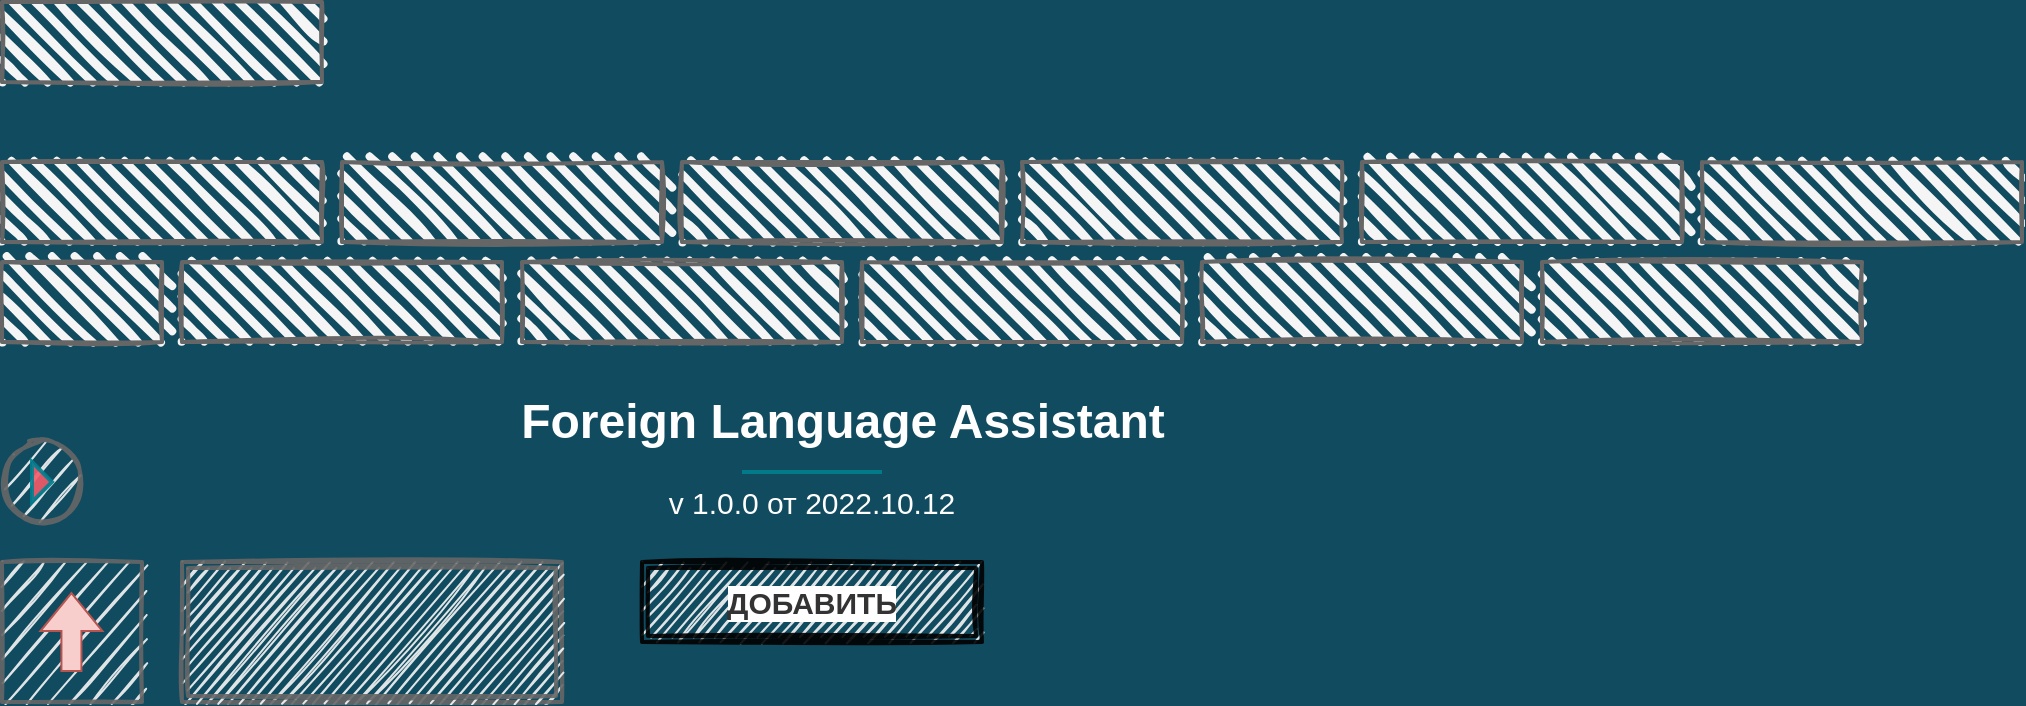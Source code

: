 <mxfile version="20.5.1" type="device" pages="3"><diagram id="1QyeALaAif_WimAlwQca" name="UI"><mxGraphModel dx="1186" dy="733" grid="1" gridSize="10" guides="1" tooltips="1" connect="1" arrows="1" fold="1" page="1" pageScale="1" pageWidth="1169" pageHeight="827" background="#114B5F" math="0" shadow="0"><root><mxCell id="0"/><mxCell id="1" parent="0"/><mxCell id="8Q8pl3Hm4RL_z8rq8pWs-1" value="" style="rounded=0;whiteSpace=wrap;html=1;strokeWidth=2;fillWeight=4;hachureGap=8;hachureAngle=45;sketch=1;glass=0;shadow=0;fillColor=#f5f5f5;fontColor=#333333;strokeColor=#666666;" parent="1" vertex="1"><mxGeometry x="40" y="40" width="160" height="40" as="geometry"/></mxCell><mxCell id="DXLRGHgBxaJthvxShqH8-6" value="" style="group;fontColor=#E4FDE1;" parent="1" vertex="1" connectable="0"><mxGeometry x="40" y="260" width="40" height="40" as="geometry"/></mxCell><mxCell id="DXLRGHgBxaJthvxShqH8-1" value="" style="ellipse;whiteSpace=wrap;html=1;aspect=fixed;rounded=0;shadow=0;glass=0;sketch=1;strokeWidth=2;fontSize=15;fillColor=#f5f5f5;opacity=90;strokeColor=#666666;fontColor=#333333;" parent="DXLRGHgBxaJthvxShqH8-6" vertex="1"><mxGeometry width="40" height="40" as="geometry"/></mxCell><mxCell id="DXLRGHgBxaJthvxShqH8-4" value="" style="triangle;html=1;whiteSpace=wrap;rounded=0;shadow=0;glass=0;sketch=0;strokeWidth=2;fontSize=15;fillColor=#F45B69;opacity=90;strokeColor=#028090;fontColor=#E4FDE1;" parent="DXLRGHgBxaJthvxShqH8-6" vertex="1"><mxGeometry x="15" y="10" width="10" height="20" as="geometry"/></mxCell><mxCell id="zsZbSmVMqcTROmRXoWAH-1" value="" style="group;fontColor=#E4FDE1;" parent="1" vertex="1" connectable="0"><mxGeometry x="40" y="120" width="1010" height="90" as="geometry"/></mxCell><mxCell id="Z95HROfw-6mkVQqKjnY9-1" value="" style="rounded=0;whiteSpace=wrap;html=1;strokeWidth=2;fillWeight=4;hachureGap=8;hachureAngle=45;fillColor=#f5f5f5;sketch=1;glass=0;shadow=0;strokeColor=#666666;fontColor=#333333;" parent="zsZbSmVMqcTROmRXoWAH-1" vertex="1"><mxGeometry width="160" height="40" as="geometry"/></mxCell><mxCell id="Z95HROfw-6mkVQqKjnY9-2" value="" style="rounded=0;whiteSpace=wrap;html=1;strokeWidth=2;fillWeight=4;hachureGap=8;hachureAngle=45;fillColor=#f5f5f5;sketch=1;glass=0;shadow=0;strokeColor=#666666;fontColor=#333333;" parent="zsZbSmVMqcTROmRXoWAH-1" vertex="1"><mxGeometry x="170" width="160" height="40" as="geometry"/></mxCell><mxCell id="Z95HROfw-6mkVQqKjnY9-3" value="" style="rounded=0;whiteSpace=wrap;html=1;strokeWidth=2;fillWeight=4;hachureGap=8;hachureAngle=45;fillColor=#f5f5f5;sketch=1;glass=0;shadow=0;strokeColor=#666666;fontColor=#333333;" parent="zsZbSmVMqcTROmRXoWAH-1" vertex="1"><mxGeometry x="340" width="160" height="40" as="geometry"/></mxCell><mxCell id="Z95HROfw-6mkVQqKjnY9-4" value="" style="rounded=0;whiteSpace=wrap;html=1;strokeWidth=2;fillWeight=4;hachureGap=8;hachureAngle=45;fillColor=#f5f5f5;sketch=1;glass=0;shadow=0;strokeColor=#666666;fontColor=#333333;" parent="zsZbSmVMqcTROmRXoWAH-1" vertex="1"><mxGeometry x="510" width="160" height="40" as="geometry"/></mxCell><mxCell id="Z95HROfw-6mkVQqKjnY9-5" value="" style="rounded=0;whiteSpace=wrap;html=1;strokeWidth=2;fillWeight=4;hachureGap=8;hachureAngle=45;fillColor=#f5f5f5;sketch=1;glass=0;shadow=0;strokeColor=#666666;fontColor=#333333;" parent="zsZbSmVMqcTROmRXoWAH-1" vertex="1"><mxGeometry x="680" width="160" height="40" as="geometry"/></mxCell><mxCell id="Z95HROfw-6mkVQqKjnY9-6" value="" style="rounded=0;whiteSpace=wrap;html=1;strokeWidth=2;fillWeight=4;hachureGap=8;hachureAngle=45;fillColor=#f5f5f5;sketch=1;glass=0;shadow=0;strokeColor=#666666;fontColor=#333333;" parent="zsZbSmVMqcTROmRXoWAH-1" vertex="1"><mxGeometry x="850" width="160" height="40" as="geometry"/></mxCell><mxCell id="Z95HROfw-6mkVQqKjnY9-7" value="" style="rounded=0;whiteSpace=wrap;html=1;strokeWidth=2;fillWeight=4;hachureGap=8;hachureAngle=45;fillColor=#f5f5f5;sketch=1;glass=0;shadow=0;strokeColor=#666666;fontColor=#333333;" parent="zsZbSmVMqcTROmRXoWAH-1" vertex="1"><mxGeometry y="50" width="80" height="40" as="geometry"/></mxCell><mxCell id="Z95HROfw-6mkVQqKjnY9-8" value="" style="rounded=0;whiteSpace=wrap;html=1;strokeWidth=2;fillWeight=4;hachureGap=8;hachureAngle=45;fillColor=#f5f5f5;sketch=1;glass=0;shadow=0;strokeColor=#666666;fontColor=#333333;" parent="zsZbSmVMqcTROmRXoWAH-1" vertex="1"><mxGeometry x="90" y="50" width="160" height="40" as="geometry"/></mxCell><mxCell id="Z95HROfw-6mkVQqKjnY9-9" value="" style="rounded=0;whiteSpace=wrap;html=1;strokeWidth=2;fillWeight=4;hachureGap=8;hachureAngle=45;fillColor=#f5f5f5;sketch=1;glass=0;shadow=0;strokeColor=#666666;fontColor=#333333;" parent="zsZbSmVMqcTROmRXoWAH-1" vertex="1"><mxGeometry x="260" y="50" width="160" height="40" as="geometry"/></mxCell><mxCell id="Z95HROfw-6mkVQqKjnY9-10" value="" style="rounded=0;whiteSpace=wrap;html=1;strokeWidth=2;fillWeight=4;hachureGap=8;hachureAngle=45;fillColor=#f5f5f5;sketch=1;glass=0;shadow=0;strokeColor=#666666;fontColor=#333333;" parent="zsZbSmVMqcTROmRXoWAH-1" vertex="1"><mxGeometry x="430" y="50" width="160" height="40" as="geometry"/></mxCell><mxCell id="Z95HROfw-6mkVQqKjnY9-11" value="" style="rounded=0;whiteSpace=wrap;html=1;strokeWidth=2;fillWeight=4;hachureGap=8;hachureAngle=45;fillColor=#f5f5f5;sketch=1;glass=0;shadow=0;strokeColor=#666666;fontColor=#333333;" parent="zsZbSmVMqcTROmRXoWAH-1" vertex="1"><mxGeometry x="600" y="50" width="160" height="40" as="geometry"/></mxCell><mxCell id="Z95HROfw-6mkVQqKjnY9-12" value="" style="rounded=0;whiteSpace=wrap;html=1;strokeWidth=2;fillWeight=4;hachureGap=8;hachureAngle=45;fillColor=#f5f5f5;sketch=1;glass=0;shadow=0;strokeColor=#666666;fontColor=#333333;" parent="zsZbSmVMqcTROmRXoWAH-1" vertex="1"><mxGeometry x="770" y="50" width="160" height="40" as="geometry"/></mxCell><mxCell id="W2Cr_lJcQrpZCgylGxXa-1" value="" style="group;fontColor=#FFFFFF;" parent="1" vertex="1" connectable="0"><mxGeometry x="260" y="230" width="400" height="70" as="geometry"/></mxCell><mxCell id="W2Cr_lJcQrpZCgylGxXa-2" value="&lt;font color=&quot;#ffffff&quot;&gt;Foreign Language Assistant&lt;/font&gt;" style="text;strokeColor=none;fillColor=none;html=1;fontSize=24;fontStyle=1;verticalAlign=middle;align=center;rounded=0;shadow=0;glass=0;strokeWidth=2;opacity=90;fontColor=#E4FDE1;" parent="W2Cr_lJcQrpZCgylGxXa-1" vertex="1"><mxGeometry width="400" height="40" as="geometry"/></mxCell><mxCell id="W2Cr_lJcQrpZCgylGxXa-3" value="" style="line;strokeWidth=2;html=1;rounded=0;shadow=0;glass=0;fontSize=26;fillColor=#F45B69;opacity=90;strokeColor=#028090;fontColor=#FFFFFF;labelBackgroundColor=#114B5F;" parent="W2Cr_lJcQrpZCgylGxXa-1" vertex="1"><mxGeometry x="150" y="40" width="70" height="10" as="geometry"/></mxCell><mxCell id="W2Cr_lJcQrpZCgylGxXa-4" value="v 1.0.0 от 2022.10.12" style="text;html=1;strokeColor=none;fillColor=none;align=center;verticalAlign=middle;whiteSpace=wrap;rounded=0;shadow=0;glass=0;strokeWidth=2;fontSize=15;opacity=90;fontColor=#FFFFFF;" parent="W2Cr_lJcQrpZCgylGxXa-1" vertex="1"><mxGeometry x="110" y="50" width="150" height="20" as="geometry"/></mxCell><mxCell id="AR1q-LRNZKK22NT4xymT-1" value="" style="group" parent="1" vertex="1" connectable="0"><mxGeometry x="40" y="320" width="70" height="70" as="geometry"/></mxCell><mxCell id="NFiAMY0V9CkRzln5jLbW-1" value="" style="whiteSpace=wrap;html=1;aspect=fixed;rounded=0;shadow=0;glass=0;sketch=1;strokeWidth=2;fontSize=15;opacity=90;fillColor=#f5f5f5;fontColor=#333333;strokeColor=#666666;" parent="AR1q-LRNZKK22NT4xymT-1" vertex="1"><mxGeometry width="70" height="70" as="geometry"/></mxCell><mxCell id="NFiAMY0V9CkRzln5jLbW-3" value="" style="shape=flexArrow;endArrow=classic;html=1;rounded=0;fontSize=15;labelBackgroundColor=#114B5F;strokeColor=#b85450;fontColor=#E4FDE1;sketch=0;fillColor=#f8cecc;" parent="AR1q-LRNZKK22NT4xymT-1" edge="1"><mxGeometry width="50" height="50" relative="1" as="geometry"><mxPoint x="34.72" y="55" as="sourcePoint"/><mxPoint x="34.72" y="15" as="targetPoint"/></mxGeometry></mxCell><mxCell id="ZgKlp0l2AyoaK-37kDKM-4" value="" style="shape=ext;double=1;rounded=0;whiteSpace=wrap;html=1;sketch=1;strokeColor=#666666;fontColor=#333333;fillColor=#f5f5f5;strokeWidth=2;verticalAlign=middle;gradientColor=none;fontSize=15;shadow=0;glass=0;opacity=90;" parent="1" vertex="1"><mxGeometry x="130" y="320" width="190" height="70" as="geometry"/></mxCell><mxCell id="0gRjO4Su0eypr7-y-RBP-1" value="&lt;b&gt;ДОБАВИТЬ&lt;/b&gt;" style="shape=ext;double=1;rounded=0;whiteSpace=wrap;html=1;sketch=1;strokeColor=default;fillColor=#f5f5f5;strokeWidth=2;verticalAlign=middle;fontSize=15;shadow=0;glass=0;opacity=90;labelBackgroundColor=#FFFFFF;labelBorderColor=none;spacingLeft=0;spacingTop=0;fontColor=#333333;" vertex="1" parent="1"><mxGeometry x="360" y="320" width="170" height="40" as="geometry"/></mxCell></root></mxGraphModel></diagram><diagram name="Layout" id="extzzqIKQQa8ku0IL09B"><mxGraphModel dx="5040" dy="3115" grid="1" gridSize="10" guides="1" tooltips="1" connect="1" arrows="1" fold="1" page="1" pageScale="1" pageWidth="1920" pageHeight="1200" background="#114B5F" math="0" shadow="0"><root><mxCell id="RxzTcYNt6V2nXSh7MOwC-0"/><mxCell id="RxzTcYNt6V2nXSh7MOwC-1" parent="RxzTcYNt6V2nXSh7MOwC-0"/><mxCell id="dSoS2Kv-CK0RXwnnvrU7-6" value="" style="edgeStyle=orthogonalEdgeStyle;rounded=0;orthogonalLoop=1;jettySize=auto;html=1;fontSize=15;strokeColor=#028090;fontColor=#E4FDE1;labelBackgroundColor=#114B5F;" parent="RxzTcYNt6V2nXSh7MOwC-1" source="kRgircfsIrfUffnjwdpK-3" edge="1"><mxGeometry relative="1" as="geometry"><mxPoint x="2170" y="255.2" as="targetPoint"/></mxGeometry></mxCell><mxCell id="JaTg6SF_cqd2RIb4Y94g-95" value="" style="group" parent="RxzTcYNt6V2nXSh7MOwC-1" vertex="1" connectable="0"><mxGeometry x="240" y="220" width="1900" height="1180" as="geometry"/></mxCell><mxCell id="kRgircfsIrfUffnjwdpK-3" value="" style="shape=internalStorage;whiteSpace=wrap;html=1;backgroundOutline=1;rounded=0;shadow=0;glass=0;strokeWidth=2;fontSize=26;dx=430;dy=100;fillColor=#F45B69;fontColor=#E4FDE1;strokeColor=#028090;" parent="JaTg6SF_cqd2RIb4Y94g-95" vertex="1"><mxGeometry width="1900" height="1180" as="geometry"/></mxCell><mxCell id="WzSKPVcoPDfuVyh1erIS-8" value="" style="group;fontColor=#E4FDE1;" parent="JaTg6SF_cqd2RIb4Y94g-95" vertex="1" connectable="0"><mxGeometry x="50" y="340" width="340" height="340" as="geometry"/></mxCell><mxCell id="hIH3rCUU5qhnqpXbmNDe-1" value="" style="rounded=0;whiteSpace=wrap;html=1;strokeWidth=2;fillWeight=4;hachureGap=8;hachureAngle=45;fillColor=#f5f5f5;glass=0;shadow=0;strokeColor=#666666;fontColor=#333333;sketch=1;" parent="WzSKPVcoPDfuVyh1erIS-8" vertex="1"><mxGeometry width="340" height="40" as="geometry"/></mxCell><mxCell id="hIH3rCUU5qhnqpXbmNDe-13" value="" style="rounded=0;whiteSpace=wrap;html=1;strokeWidth=2;fillWeight=4;hachureGap=8;hachureAngle=45;fillColor=#f5f5f5;glass=0;shadow=0;strokeColor=#666666;fontColor=#333333;sketch=1;" parent="WzSKPVcoPDfuVyh1erIS-8" vertex="1"><mxGeometry y="60" width="340" height="40" as="geometry"/></mxCell><mxCell id="hIH3rCUU5qhnqpXbmNDe-14" value="" style="rounded=0;whiteSpace=wrap;html=1;strokeWidth=2;fillWeight=4;hachureGap=8;hachureAngle=45;fillColor=#f5f5f5;glass=0;shadow=0;strokeColor=#666666;fontColor=#333333;sketch=1;" parent="WzSKPVcoPDfuVyh1erIS-8" vertex="1"><mxGeometry y="120" width="340" height="40" as="geometry"/></mxCell><mxCell id="hIH3rCUU5qhnqpXbmNDe-15" value="" style="rounded=0;whiteSpace=wrap;html=1;strokeWidth=2;fillWeight=4;hachureGap=8;hachureAngle=45;fillColor=#f5f5f5;glass=0;shadow=0;strokeColor=#666666;fontColor=#333333;sketch=1;" parent="WzSKPVcoPDfuVyh1erIS-8" vertex="1"><mxGeometry y="180" width="340" height="40" as="geometry"/></mxCell><mxCell id="hIH3rCUU5qhnqpXbmNDe-16" value="" style="rounded=0;whiteSpace=wrap;html=1;strokeWidth=2;fillWeight=4;hachureGap=8;hachureAngle=45;fillColor=#f5f5f5;glass=0;shadow=0;strokeColor=#666666;fontColor=#333333;sketch=1;" parent="WzSKPVcoPDfuVyh1erIS-8" vertex="1"><mxGeometry y="240" width="340" height="40" as="geometry"/></mxCell><mxCell id="hIH3rCUU5qhnqpXbmNDe-17" value="" style="rounded=0;whiteSpace=wrap;html=1;strokeWidth=2;fillWeight=4;hachureGap=8;hachureAngle=45;fillColor=#f5f5f5;glass=0;shadow=0;strokeColor=#666666;fontColor=#333333;sketch=1;" parent="WzSKPVcoPDfuVyh1erIS-8" vertex="1"><mxGeometry y="300" width="340" height="40" as="geometry"/></mxCell><mxCell id="SFTEV1H_AMYYF8XaDIiG-0" value="" style="group;fontColor=#FFFFFF;" parent="JaTg6SF_cqd2RIb4Y94g-95" vertex="1" connectable="0"><mxGeometry x="10" y="20" width="400" height="70" as="geometry"/></mxCell><mxCell id="SFTEV1H_AMYYF8XaDIiG-1" value="&lt;font color=&quot;#ffffff&quot;&gt;Foreign Language Assistant&lt;/font&gt;" style="text;strokeColor=none;fillColor=none;html=1;fontSize=24;fontStyle=1;verticalAlign=middle;align=center;rounded=0;shadow=0;glass=0;strokeWidth=2;opacity=90;fontColor=#E4FDE1;" parent="SFTEV1H_AMYYF8XaDIiG-0" vertex="1"><mxGeometry width="400" height="40" as="geometry"/></mxCell><mxCell id="SFTEV1H_AMYYF8XaDIiG-2" value="" style="line;strokeWidth=2;html=1;rounded=0;shadow=0;glass=0;fontSize=26;fillColor=#F45B69;opacity=90;strokeColor=#028090;fontColor=#FFFFFF;labelBackgroundColor=#114B5F;" parent="SFTEV1H_AMYYF8XaDIiG-0" vertex="1"><mxGeometry x="150" y="40" width="70" height="10" as="geometry"/></mxCell><mxCell id="SFTEV1H_AMYYF8XaDIiG-3" value="v 1.0.0 от 2022.10.12" style="text;html=1;strokeColor=none;fillColor=none;align=center;verticalAlign=middle;whiteSpace=wrap;rounded=0;shadow=0;glass=0;strokeWidth=2;fontSize=15;opacity=90;fontColor=#FFFFFF;" parent="SFTEV1H_AMYYF8XaDIiG-0" vertex="1"><mxGeometry x="110" y="50" width="150" height="20" as="geometry"/></mxCell><mxCell id="xfUyH2iRlmR6mMGacGhJ-0" value="" style="group" parent="JaTg6SF_cqd2RIb4Y94g-95" vertex="1" connectable="0"><mxGeometry x="1800" y="1080" width="70" height="70" as="geometry"/></mxCell><mxCell id="xfUyH2iRlmR6mMGacGhJ-1" value="" style="whiteSpace=wrap;html=1;aspect=fixed;rounded=0;shadow=0;glass=0;sketch=1;strokeWidth=2;fontSize=15;opacity=90;fillColor=#f5f5f5;fontColor=#333333;strokeColor=#666666;" parent="xfUyH2iRlmR6mMGacGhJ-0" vertex="1"><mxGeometry width="70" height="70" as="geometry"/></mxCell><mxCell id="xfUyH2iRlmR6mMGacGhJ-2" value="" style="shape=flexArrow;endArrow=classic;html=1;rounded=0;fontSize=15;labelBackgroundColor=#114B5F;strokeColor=#b85450;fontColor=#E4FDE1;sketch=0;fillColor=#f8cecc;" parent="xfUyH2iRlmR6mMGacGhJ-0" edge="1"><mxGeometry width="50" height="50" relative="1" as="geometry"><mxPoint x="34.72" y="55" as="sourcePoint"/><mxPoint x="34.72" y="15" as="targetPoint"/></mxGeometry></mxCell><mxCell id="JaTg6SF_cqd2RIb4Y94g-94" value="" style="group" parent="JaTg6SF_cqd2RIb4Y94g-95" vertex="1" connectable="0"><mxGeometry x="480" y="160" width="1010" height="740" as="geometry"/></mxCell><mxCell id="JaTg6SF_cqd2RIb4Y94g-0" value="" style="group;fontColor=#E4FDE1;" parent="JaTg6SF_cqd2RIb4Y94g-94" vertex="1" connectable="0"><mxGeometry width="1010" height="90" as="geometry"/></mxCell><mxCell id="JaTg6SF_cqd2RIb4Y94g-1" value="" style="rounded=0;whiteSpace=wrap;html=1;strokeWidth=2;fillWeight=4;hachureGap=8;hachureAngle=45;fillColor=#f5f5f5;sketch=1;glass=0;shadow=0;strokeColor=#666666;fontColor=#333333;" parent="JaTg6SF_cqd2RIb4Y94g-0" vertex="1"><mxGeometry width="160" height="40" as="geometry"/></mxCell><mxCell id="JaTg6SF_cqd2RIb4Y94g-2" value="" style="rounded=0;whiteSpace=wrap;html=1;strokeWidth=2;fillWeight=4;hachureGap=8;hachureAngle=45;fillColor=#f5f5f5;sketch=1;glass=0;shadow=0;strokeColor=#666666;fontColor=#333333;" parent="JaTg6SF_cqd2RIb4Y94g-0" vertex="1"><mxGeometry x="170" width="160" height="40" as="geometry"/></mxCell><mxCell id="JaTg6SF_cqd2RIb4Y94g-3" value="" style="rounded=0;whiteSpace=wrap;html=1;strokeWidth=2;fillWeight=4;hachureGap=8;hachureAngle=45;fillColor=#f5f5f5;sketch=1;glass=0;shadow=0;strokeColor=#666666;fontColor=#333333;" parent="JaTg6SF_cqd2RIb4Y94g-0" vertex="1"><mxGeometry x="340" width="160" height="40" as="geometry"/></mxCell><mxCell id="JaTg6SF_cqd2RIb4Y94g-4" value="" style="rounded=0;whiteSpace=wrap;html=1;strokeWidth=2;fillWeight=4;hachureGap=8;hachureAngle=45;fillColor=#f5f5f5;sketch=1;glass=0;shadow=0;strokeColor=#666666;fontColor=#333333;" parent="JaTg6SF_cqd2RIb4Y94g-0" vertex="1"><mxGeometry x="510" width="160" height="40" as="geometry"/></mxCell><mxCell id="JaTg6SF_cqd2RIb4Y94g-5" value="" style="rounded=0;whiteSpace=wrap;html=1;strokeWidth=2;fillWeight=4;hachureGap=8;hachureAngle=45;fillColor=#f5f5f5;sketch=1;glass=0;shadow=0;strokeColor=#666666;fontColor=#333333;" parent="JaTg6SF_cqd2RIb4Y94g-0" vertex="1"><mxGeometry x="680" width="160" height="40" as="geometry"/></mxCell><mxCell id="JaTg6SF_cqd2RIb4Y94g-6" value="" style="rounded=0;whiteSpace=wrap;html=1;strokeWidth=2;fillWeight=4;hachureGap=8;hachureAngle=45;fillColor=#f5f5f5;sketch=1;glass=0;shadow=0;strokeColor=#666666;fontColor=#333333;" parent="JaTg6SF_cqd2RIb4Y94g-0" vertex="1"><mxGeometry x="850" width="160" height="40" as="geometry"/></mxCell><mxCell id="JaTg6SF_cqd2RIb4Y94g-7" value="" style="rounded=0;whiteSpace=wrap;html=1;strokeWidth=2;fillWeight=4;hachureGap=8;hachureAngle=45;fillColor=#f5f5f5;sketch=1;glass=0;shadow=0;strokeColor=#666666;fontColor=#333333;" parent="JaTg6SF_cqd2RIb4Y94g-0" vertex="1"><mxGeometry y="50" width="80" height="40" as="geometry"/></mxCell><mxCell id="JaTg6SF_cqd2RIb4Y94g-8" value="" style="rounded=0;whiteSpace=wrap;html=1;strokeWidth=2;fillWeight=4;hachureGap=8;hachureAngle=45;fillColor=#f5f5f5;sketch=1;glass=0;shadow=0;strokeColor=#666666;fontColor=#333333;" parent="JaTg6SF_cqd2RIb4Y94g-0" vertex="1"><mxGeometry x="90" y="50" width="160" height="40" as="geometry"/></mxCell><mxCell id="JaTg6SF_cqd2RIb4Y94g-9" value="" style="rounded=0;whiteSpace=wrap;html=1;strokeWidth=2;fillWeight=4;hachureGap=8;hachureAngle=45;fillColor=#f5f5f5;sketch=1;glass=0;shadow=0;strokeColor=#666666;fontColor=#333333;" parent="JaTg6SF_cqd2RIb4Y94g-0" vertex="1"><mxGeometry x="260" y="50" width="160" height="40" as="geometry"/></mxCell><mxCell id="JaTg6SF_cqd2RIb4Y94g-10" value="" style="rounded=0;whiteSpace=wrap;html=1;strokeWidth=2;fillWeight=4;hachureGap=8;hachureAngle=45;fillColor=#f5f5f5;sketch=1;glass=0;shadow=0;strokeColor=#666666;fontColor=#333333;" parent="JaTg6SF_cqd2RIb4Y94g-0" vertex="1"><mxGeometry x="430" y="50" width="160" height="40" as="geometry"/></mxCell><mxCell id="JaTg6SF_cqd2RIb4Y94g-11" value="" style="rounded=0;whiteSpace=wrap;html=1;strokeWidth=2;fillWeight=4;hachureGap=8;hachureAngle=45;fillColor=#f5f5f5;sketch=1;glass=0;shadow=0;strokeColor=#666666;fontColor=#333333;" parent="JaTg6SF_cqd2RIb4Y94g-0" vertex="1"><mxGeometry x="600" y="50" width="160" height="40" as="geometry"/></mxCell><mxCell id="JaTg6SF_cqd2RIb4Y94g-12" value="" style="rounded=0;whiteSpace=wrap;html=1;strokeWidth=2;fillWeight=4;hachureGap=8;hachureAngle=45;fillColor=#f5f5f5;sketch=1;glass=0;shadow=0;strokeColor=#666666;fontColor=#333333;" parent="JaTg6SF_cqd2RIb4Y94g-0" vertex="1"><mxGeometry x="770" y="50" width="160" height="40" as="geometry"/></mxCell><mxCell id="JaTg6SF_cqd2RIb4Y94g-15" value="" style="group;fontColor=#E4FDE1;" parent="JaTg6SF_cqd2RIb4Y94g-94" vertex="1" connectable="0"><mxGeometry y="130" width="1010" height="90" as="geometry"/></mxCell><mxCell id="JaTg6SF_cqd2RIb4Y94g-16" value="" style="rounded=0;whiteSpace=wrap;html=1;strokeWidth=2;fillWeight=4;hachureGap=8;hachureAngle=45;fillColor=#f5f5f5;sketch=1;glass=0;shadow=0;strokeColor=#666666;fontColor=#333333;" parent="JaTg6SF_cqd2RIb4Y94g-15" vertex="1"><mxGeometry width="160" height="40" as="geometry"/></mxCell><mxCell id="JaTg6SF_cqd2RIb4Y94g-17" value="" style="rounded=0;whiteSpace=wrap;html=1;strokeWidth=2;fillWeight=4;hachureGap=8;hachureAngle=45;fillColor=#f5f5f5;sketch=1;glass=0;shadow=0;strokeColor=#666666;fontColor=#333333;" parent="JaTg6SF_cqd2RIb4Y94g-15" vertex="1"><mxGeometry x="170" width="160" height="40" as="geometry"/></mxCell><mxCell id="JaTg6SF_cqd2RIb4Y94g-18" value="" style="rounded=0;whiteSpace=wrap;html=1;strokeWidth=2;fillWeight=4;hachureGap=8;hachureAngle=45;fillColor=#f5f5f5;sketch=1;glass=0;shadow=0;strokeColor=#666666;fontColor=#333333;" parent="JaTg6SF_cqd2RIb4Y94g-15" vertex="1"><mxGeometry x="340" width="160" height="40" as="geometry"/></mxCell><mxCell id="JaTg6SF_cqd2RIb4Y94g-19" value="" style="rounded=0;whiteSpace=wrap;html=1;strokeWidth=2;fillWeight=4;hachureGap=8;hachureAngle=45;fillColor=#f5f5f5;sketch=1;glass=0;shadow=0;strokeColor=#666666;fontColor=#333333;" parent="JaTg6SF_cqd2RIb4Y94g-15" vertex="1"><mxGeometry x="510" width="160" height="40" as="geometry"/></mxCell><mxCell id="JaTg6SF_cqd2RIb4Y94g-20" value="" style="rounded=0;whiteSpace=wrap;html=1;strokeWidth=2;fillWeight=4;hachureGap=8;hachureAngle=45;fillColor=#f5f5f5;sketch=1;glass=0;shadow=0;strokeColor=#666666;fontColor=#333333;" parent="JaTg6SF_cqd2RIb4Y94g-15" vertex="1"><mxGeometry x="680" width="160" height="40" as="geometry"/></mxCell><mxCell id="JaTg6SF_cqd2RIb4Y94g-21" value="" style="rounded=0;whiteSpace=wrap;html=1;strokeWidth=2;fillWeight=4;hachureGap=8;hachureAngle=45;fillColor=#f5f5f5;sketch=1;glass=0;shadow=0;strokeColor=#666666;fontColor=#333333;" parent="JaTg6SF_cqd2RIb4Y94g-15" vertex="1"><mxGeometry x="850" width="160" height="40" as="geometry"/></mxCell><mxCell id="JaTg6SF_cqd2RIb4Y94g-22" value="" style="rounded=0;whiteSpace=wrap;html=1;strokeWidth=2;fillWeight=4;hachureGap=8;hachureAngle=45;fillColor=#f5f5f5;sketch=1;glass=0;shadow=0;strokeColor=#666666;fontColor=#333333;" parent="JaTg6SF_cqd2RIb4Y94g-15" vertex="1"><mxGeometry y="50" width="80" height="40" as="geometry"/></mxCell><mxCell id="JaTg6SF_cqd2RIb4Y94g-23" value="" style="rounded=0;whiteSpace=wrap;html=1;strokeWidth=2;fillWeight=4;hachureGap=8;hachureAngle=45;fillColor=#f5f5f5;sketch=1;glass=0;shadow=0;strokeColor=#666666;fontColor=#333333;" parent="JaTg6SF_cqd2RIb4Y94g-15" vertex="1"><mxGeometry x="90" y="50" width="160" height="40" as="geometry"/></mxCell><mxCell id="JaTg6SF_cqd2RIb4Y94g-24" value="" style="rounded=0;whiteSpace=wrap;html=1;strokeWidth=2;fillWeight=4;hachureGap=8;hachureAngle=45;fillColor=#f5f5f5;sketch=1;glass=0;shadow=0;strokeColor=#666666;fontColor=#333333;" parent="JaTg6SF_cqd2RIb4Y94g-15" vertex="1"><mxGeometry x="260" y="50" width="160" height="40" as="geometry"/></mxCell><mxCell id="JaTg6SF_cqd2RIb4Y94g-25" value="" style="rounded=0;whiteSpace=wrap;html=1;strokeWidth=2;fillWeight=4;hachureGap=8;hachureAngle=45;fillColor=#f5f5f5;sketch=1;glass=0;shadow=0;strokeColor=#666666;fontColor=#333333;" parent="JaTg6SF_cqd2RIb4Y94g-15" vertex="1"><mxGeometry x="430" y="50" width="160" height="40" as="geometry"/></mxCell><mxCell id="JaTg6SF_cqd2RIb4Y94g-26" value="" style="rounded=0;whiteSpace=wrap;html=1;strokeWidth=2;fillWeight=4;hachureGap=8;hachureAngle=45;fillColor=#f5f5f5;sketch=1;glass=0;shadow=0;strokeColor=#666666;fontColor=#333333;" parent="JaTg6SF_cqd2RIb4Y94g-15" vertex="1"><mxGeometry x="600" y="50" width="160" height="40" as="geometry"/></mxCell><mxCell id="JaTg6SF_cqd2RIb4Y94g-27" value="" style="rounded=0;whiteSpace=wrap;html=1;strokeWidth=2;fillWeight=4;hachureGap=8;hachureAngle=45;fillColor=#f5f5f5;sketch=1;glass=0;shadow=0;strokeColor=#666666;fontColor=#333333;" parent="JaTg6SF_cqd2RIb4Y94g-15" vertex="1"><mxGeometry x="770" y="50" width="160" height="40" as="geometry"/></mxCell><mxCell id="JaTg6SF_cqd2RIb4Y94g-28" value="" style="group;fontColor=#E4FDE1;" parent="JaTg6SF_cqd2RIb4Y94g-94" vertex="1" connectable="0"><mxGeometry y="260" width="1010" height="90" as="geometry"/></mxCell><mxCell id="JaTg6SF_cqd2RIb4Y94g-29" value="" style="rounded=0;whiteSpace=wrap;html=1;strokeWidth=2;fillWeight=4;hachureGap=8;hachureAngle=45;fillColor=#f5f5f5;sketch=1;glass=0;shadow=0;strokeColor=#666666;fontColor=#333333;" parent="JaTg6SF_cqd2RIb4Y94g-28" vertex="1"><mxGeometry width="160" height="40" as="geometry"/></mxCell><mxCell id="JaTg6SF_cqd2RIb4Y94g-30" value="" style="rounded=0;whiteSpace=wrap;html=1;strokeWidth=2;fillWeight=4;hachureGap=8;hachureAngle=45;fillColor=#f5f5f5;sketch=1;glass=0;shadow=0;strokeColor=#666666;fontColor=#333333;" parent="JaTg6SF_cqd2RIb4Y94g-28" vertex="1"><mxGeometry x="170" width="160" height="40" as="geometry"/></mxCell><mxCell id="JaTg6SF_cqd2RIb4Y94g-31" value="" style="rounded=0;whiteSpace=wrap;html=1;strokeWidth=2;fillWeight=4;hachureGap=8;hachureAngle=45;fillColor=#f5f5f5;sketch=1;glass=0;shadow=0;strokeColor=#666666;fontColor=#333333;" parent="JaTg6SF_cqd2RIb4Y94g-28" vertex="1"><mxGeometry x="340" width="160" height="40" as="geometry"/></mxCell><mxCell id="JaTg6SF_cqd2RIb4Y94g-32" value="" style="rounded=0;whiteSpace=wrap;html=1;strokeWidth=2;fillWeight=4;hachureGap=8;hachureAngle=45;fillColor=#f5f5f5;sketch=1;glass=0;shadow=0;strokeColor=#666666;fontColor=#333333;" parent="JaTg6SF_cqd2RIb4Y94g-28" vertex="1"><mxGeometry x="510" width="160" height="40" as="geometry"/></mxCell><mxCell id="JaTg6SF_cqd2RIb4Y94g-33" value="" style="rounded=0;whiteSpace=wrap;html=1;strokeWidth=2;fillWeight=4;hachureGap=8;hachureAngle=45;fillColor=#f5f5f5;sketch=1;glass=0;shadow=0;strokeColor=#666666;fontColor=#333333;" parent="JaTg6SF_cqd2RIb4Y94g-28" vertex="1"><mxGeometry x="680" width="160" height="40" as="geometry"/></mxCell><mxCell id="JaTg6SF_cqd2RIb4Y94g-34" value="" style="rounded=0;whiteSpace=wrap;html=1;strokeWidth=2;fillWeight=4;hachureGap=8;hachureAngle=45;fillColor=#f5f5f5;sketch=1;glass=0;shadow=0;strokeColor=#666666;fontColor=#333333;" parent="JaTg6SF_cqd2RIb4Y94g-28" vertex="1"><mxGeometry x="850" width="160" height="40" as="geometry"/></mxCell><mxCell id="JaTg6SF_cqd2RIb4Y94g-35" value="" style="rounded=0;whiteSpace=wrap;html=1;strokeWidth=2;fillWeight=4;hachureGap=8;hachureAngle=45;fillColor=#f5f5f5;sketch=1;glass=0;shadow=0;strokeColor=#666666;fontColor=#333333;" parent="JaTg6SF_cqd2RIb4Y94g-28" vertex="1"><mxGeometry y="50" width="80" height="40" as="geometry"/></mxCell><mxCell id="JaTg6SF_cqd2RIb4Y94g-36" value="" style="rounded=0;whiteSpace=wrap;html=1;strokeWidth=2;fillWeight=4;hachureGap=8;hachureAngle=45;fillColor=#f5f5f5;sketch=1;glass=0;shadow=0;strokeColor=#666666;fontColor=#333333;" parent="JaTg6SF_cqd2RIb4Y94g-28" vertex="1"><mxGeometry x="90" y="50" width="160" height="40" as="geometry"/></mxCell><mxCell id="JaTg6SF_cqd2RIb4Y94g-37" value="" style="rounded=0;whiteSpace=wrap;html=1;strokeWidth=2;fillWeight=4;hachureGap=8;hachureAngle=45;fillColor=#f5f5f5;sketch=1;glass=0;shadow=0;strokeColor=#666666;fontColor=#333333;" parent="JaTg6SF_cqd2RIb4Y94g-28" vertex="1"><mxGeometry x="260" y="50" width="160" height="40" as="geometry"/></mxCell><mxCell id="JaTg6SF_cqd2RIb4Y94g-38" value="" style="rounded=0;whiteSpace=wrap;html=1;strokeWidth=2;fillWeight=4;hachureGap=8;hachureAngle=45;fillColor=#f5f5f5;sketch=1;glass=0;shadow=0;strokeColor=#666666;fontColor=#333333;" parent="JaTg6SF_cqd2RIb4Y94g-28" vertex="1"><mxGeometry x="430" y="50" width="160" height="40" as="geometry"/></mxCell><mxCell id="JaTg6SF_cqd2RIb4Y94g-39" value="" style="rounded=0;whiteSpace=wrap;html=1;strokeWidth=2;fillWeight=4;hachureGap=8;hachureAngle=45;fillColor=#f5f5f5;sketch=1;glass=0;shadow=0;strokeColor=#666666;fontColor=#333333;" parent="JaTg6SF_cqd2RIb4Y94g-28" vertex="1"><mxGeometry x="600" y="50" width="160" height="40" as="geometry"/></mxCell><mxCell id="JaTg6SF_cqd2RIb4Y94g-40" value="" style="rounded=0;whiteSpace=wrap;html=1;strokeWidth=2;fillWeight=4;hachureGap=8;hachureAngle=45;fillColor=#f5f5f5;sketch=1;glass=0;shadow=0;strokeColor=#666666;fontColor=#333333;" parent="JaTg6SF_cqd2RIb4Y94g-28" vertex="1"><mxGeometry x="770" y="50" width="160" height="40" as="geometry"/></mxCell><mxCell id="JaTg6SF_cqd2RIb4Y94g-41" value="" style="group;fontColor=#E4FDE1;" parent="JaTg6SF_cqd2RIb4Y94g-94" vertex="1" connectable="0"><mxGeometry y="390" width="1010" height="90" as="geometry"/></mxCell><mxCell id="JaTg6SF_cqd2RIb4Y94g-42" value="" style="rounded=0;whiteSpace=wrap;html=1;strokeWidth=2;fillWeight=4;hachureGap=8;hachureAngle=45;fillColor=#f5f5f5;sketch=1;glass=0;shadow=0;strokeColor=#666666;fontColor=#333333;" parent="JaTg6SF_cqd2RIb4Y94g-41" vertex="1"><mxGeometry width="160" height="40" as="geometry"/></mxCell><mxCell id="JaTg6SF_cqd2RIb4Y94g-43" value="" style="rounded=0;whiteSpace=wrap;html=1;strokeWidth=2;fillWeight=4;hachureGap=8;hachureAngle=45;fillColor=#f5f5f5;sketch=1;glass=0;shadow=0;strokeColor=#666666;fontColor=#333333;" parent="JaTg6SF_cqd2RIb4Y94g-41" vertex="1"><mxGeometry x="170" width="160" height="40" as="geometry"/></mxCell><mxCell id="JaTg6SF_cqd2RIb4Y94g-44" value="" style="rounded=0;whiteSpace=wrap;html=1;strokeWidth=2;fillWeight=4;hachureGap=8;hachureAngle=45;fillColor=#f5f5f5;sketch=1;glass=0;shadow=0;strokeColor=#666666;fontColor=#333333;" parent="JaTg6SF_cqd2RIb4Y94g-41" vertex="1"><mxGeometry x="340" width="160" height="40" as="geometry"/></mxCell><mxCell id="JaTg6SF_cqd2RIb4Y94g-45" value="" style="rounded=0;whiteSpace=wrap;html=1;strokeWidth=2;fillWeight=4;hachureGap=8;hachureAngle=45;fillColor=#f5f5f5;sketch=1;glass=0;shadow=0;strokeColor=#666666;fontColor=#333333;" parent="JaTg6SF_cqd2RIb4Y94g-41" vertex="1"><mxGeometry x="510" width="160" height="40" as="geometry"/></mxCell><mxCell id="JaTg6SF_cqd2RIb4Y94g-46" value="" style="rounded=0;whiteSpace=wrap;html=1;strokeWidth=2;fillWeight=4;hachureGap=8;hachureAngle=45;fillColor=#f5f5f5;sketch=1;glass=0;shadow=0;strokeColor=#666666;fontColor=#333333;" parent="JaTg6SF_cqd2RIb4Y94g-41" vertex="1"><mxGeometry x="680" width="160" height="40" as="geometry"/></mxCell><mxCell id="JaTg6SF_cqd2RIb4Y94g-47" value="" style="rounded=0;whiteSpace=wrap;html=1;strokeWidth=2;fillWeight=4;hachureGap=8;hachureAngle=45;fillColor=#f5f5f5;sketch=1;glass=0;shadow=0;strokeColor=#666666;fontColor=#333333;" parent="JaTg6SF_cqd2RIb4Y94g-41" vertex="1"><mxGeometry x="850" width="160" height="40" as="geometry"/></mxCell><mxCell id="JaTg6SF_cqd2RIb4Y94g-48" value="" style="rounded=0;whiteSpace=wrap;html=1;strokeWidth=2;fillWeight=4;hachureGap=8;hachureAngle=45;fillColor=#f5f5f5;sketch=1;glass=0;shadow=0;strokeColor=#666666;fontColor=#333333;" parent="JaTg6SF_cqd2RIb4Y94g-41" vertex="1"><mxGeometry y="50" width="80" height="40" as="geometry"/></mxCell><mxCell id="JaTg6SF_cqd2RIb4Y94g-49" value="" style="rounded=0;whiteSpace=wrap;html=1;strokeWidth=2;fillWeight=4;hachureGap=8;hachureAngle=45;fillColor=#f5f5f5;sketch=1;glass=0;shadow=0;strokeColor=#666666;fontColor=#333333;" parent="JaTg6SF_cqd2RIb4Y94g-41" vertex="1"><mxGeometry x="90" y="50" width="160" height="40" as="geometry"/></mxCell><mxCell id="JaTg6SF_cqd2RIb4Y94g-50" value="" style="rounded=0;whiteSpace=wrap;html=1;strokeWidth=2;fillWeight=4;hachureGap=8;hachureAngle=45;fillColor=#f5f5f5;sketch=1;glass=0;shadow=0;strokeColor=#666666;fontColor=#333333;" parent="JaTg6SF_cqd2RIb4Y94g-41" vertex="1"><mxGeometry x="260" y="50" width="160" height="40" as="geometry"/></mxCell><mxCell id="JaTg6SF_cqd2RIb4Y94g-51" value="" style="rounded=0;whiteSpace=wrap;html=1;strokeWidth=2;fillWeight=4;hachureGap=8;hachureAngle=45;fillColor=#f5f5f5;sketch=1;glass=0;shadow=0;strokeColor=#666666;fontColor=#333333;" parent="JaTg6SF_cqd2RIb4Y94g-41" vertex="1"><mxGeometry x="430" y="50" width="160" height="40" as="geometry"/></mxCell><mxCell id="JaTg6SF_cqd2RIb4Y94g-52" value="" style="rounded=0;whiteSpace=wrap;html=1;strokeWidth=2;fillWeight=4;hachureGap=8;hachureAngle=45;fillColor=#f5f5f5;sketch=1;glass=0;shadow=0;strokeColor=#666666;fontColor=#333333;" parent="JaTg6SF_cqd2RIb4Y94g-41" vertex="1"><mxGeometry x="600" y="50" width="160" height="40" as="geometry"/></mxCell><mxCell id="JaTg6SF_cqd2RIb4Y94g-53" value="" style="rounded=0;whiteSpace=wrap;html=1;strokeWidth=2;fillWeight=4;hachureGap=8;hachureAngle=45;fillColor=#f5f5f5;sketch=1;glass=0;shadow=0;strokeColor=#666666;fontColor=#333333;" parent="JaTg6SF_cqd2RIb4Y94g-41" vertex="1"><mxGeometry x="770" y="50" width="160" height="40" as="geometry"/></mxCell><mxCell id="JaTg6SF_cqd2RIb4Y94g-68" value="" style="group;fontColor=#E4FDE1;" parent="JaTg6SF_cqd2RIb4Y94g-94" vertex="1" connectable="0"><mxGeometry y="520" width="1010" height="90" as="geometry"/></mxCell><mxCell id="JaTg6SF_cqd2RIb4Y94g-69" value="" style="rounded=0;whiteSpace=wrap;html=1;strokeWidth=2;fillWeight=4;hachureGap=8;hachureAngle=45;fillColor=#f5f5f5;sketch=1;glass=0;shadow=0;strokeColor=#666666;fontColor=#333333;" parent="JaTg6SF_cqd2RIb4Y94g-68" vertex="1"><mxGeometry width="160" height="40" as="geometry"/></mxCell><mxCell id="JaTg6SF_cqd2RIb4Y94g-70" value="" style="rounded=0;whiteSpace=wrap;html=1;strokeWidth=2;fillWeight=4;hachureGap=8;hachureAngle=45;fillColor=#f5f5f5;sketch=1;glass=0;shadow=0;strokeColor=#666666;fontColor=#333333;" parent="JaTg6SF_cqd2RIb4Y94g-68" vertex="1"><mxGeometry x="170" width="160" height="40" as="geometry"/></mxCell><mxCell id="JaTg6SF_cqd2RIb4Y94g-71" value="" style="rounded=0;whiteSpace=wrap;html=1;strokeWidth=2;fillWeight=4;hachureGap=8;hachureAngle=45;fillColor=#f5f5f5;sketch=1;glass=0;shadow=0;strokeColor=#666666;fontColor=#333333;" parent="JaTg6SF_cqd2RIb4Y94g-68" vertex="1"><mxGeometry x="340" width="160" height="40" as="geometry"/></mxCell><mxCell id="JaTg6SF_cqd2RIb4Y94g-72" value="" style="rounded=0;whiteSpace=wrap;html=1;strokeWidth=2;fillWeight=4;hachureGap=8;hachureAngle=45;fillColor=#f5f5f5;sketch=1;glass=0;shadow=0;strokeColor=#666666;fontColor=#333333;" parent="JaTg6SF_cqd2RIb4Y94g-68" vertex="1"><mxGeometry x="510" width="160" height="40" as="geometry"/></mxCell><mxCell id="JaTg6SF_cqd2RIb4Y94g-73" value="" style="rounded=0;whiteSpace=wrap;html=1;strokeWidth=2;fillWeight=4;hachureGap=8;hachureAngle=45;fillColor=#f5f5f5;sketch=1;glass=0;shadow=0;strokeColor=#666666;fontColor=#333333;" parent="JaTg6SF_cqd2RIb4Y94g-68" vertex="1"><mxGeometry x="680" width="160" height="40" as="geometry"/></mxCell><mxCell id="JaTg6SF_cqd2RIb4Y94g-74" value="" style="rounded=0;whiteSpace=wrap;html=1;strokeWidth=2;fillWeight=4;hachureGap=8;hachureAngle=45;fillColor=#f5f5f5;sketch=1;glass=0;shadow=0;strokeColor=#666666;fontColor=#333333;" parent="JaTg6SF_cqd2RIb4Y94g-68" vertex="1"><mxGeometry x="850" width="160" height="40" as="geometry"/></mxCell><mxCell id="JaTg6SF_cqd2RIb4Y94g-75" value="" style="rounded=0;whiteSpace=wrap;html=1;strokeWidth=2;fillWeight=4;hachureGap=8;hachureAngle=45;fillColor=#f5f5f5;sketch=1;glass=0;shadow=0;strokeColor=#666666;fontColor=#333333;" parent="JaTg6SF_cqd2RIb4Y94g-68" vertex="1"><mxGeometry y="50" width="80" height="40" as="geometry"/></mxCell><mxCell id="JaTg6SF_cqd2RIb4Y94g-76" value="" style="rounded=0;whiteSpace=wrap;html=1;strokeWidth=2;fillWeight=4;hachureGap=8;hachureAngle=45;fillColor=#f5f5f5;sketch=1;glass=0;shadow=0;strokeColor=#666666;fontColor=#333333;" parent="JaTg6SF_cqd2RIb4Y94g-68" vertex="1"><mxGeometry x="90" y="50" width="160" height="40" as="geometry"/></mxCell><mxCell id="JaTg6SF_cqd2RIb4Y94g-77" value="" style="rounded=0;whiteSpace=wrap;html=1;strokeWidth=2;fillWeight=4;hachureGap=8;hachureAngle=45;fillColor=#f5f5f5;sketch=1;glass=0;shadow=0;strokeColor=#666666;fontColor=#333333;" parent="JaTg6SF_cqd2RIb4Y94g-68" vertex="1"><mxGeometry x="260" y="50" width="160" height="40" as="geometry"/></mxCell><mxCell id="JaTg6SF_cqd2RIb4Y94g-78" value="" style="rounded=0;whiteSpace=wrap;html=1;strokeWidth=2;fillWeight=4;hachureGap=8;hachureAngle=45;fillColor=#f5f5f5;sketch=1;glass=0;shadow=0;strokeColor=#666666;fontColor=#333333;" parent="JaTg6SF_cqd2RIb4Y94g-68" vertex="1"><mxGeometry x="430" y="50" width="160" height="40" as="geometry"/></mxCell><mxCell id="JaTg6SF_cqd2RIb4Y94g-79" value="" style="rounded=0;whiteSpace=wrap;html=1;strokeWidth=2;fillWeight=4;hachureGap=8;hachureAngle=45;fillColor=#f5f5f5;sketch=1;glass=0;shadow=0;strokeColor=#666666;fontColor=#333333;" parent="JaTg6SF_cqd2RIb4Y94g-68" vertex="1"><mxGeometry x="600" y="50" width="160" height="40" as="geometry"/></mxCell><mxCell id="JaTg6SF_cqd2RIb4Y94g-80" value="" style="rounded=0;whiteSpace=wrap;html=1;strokeWidth=2;fillWeight=4;hachureGap=8;hachureAngle=45;fillColor=#f5f5f5;sketch=1;glass=0;shadow=0;strokeColor=#666666;fontColor=#333333;" parent="JaTg6SF_cqd2RIb4Y94g-68" vertex="1"><mxGeometry x="770" y="50" width="160" height="40" as="geometry"/></mxCell><mxCell id="JaTg6SF_cqd2RIb4Y94g-81" value="" style="group;fontColor=#E4FDE1;" parent="JaTg6SF_cqd2RIb4Y94g-94" vertex="1" connectable="0"><mxGeometry y="650" width="1010" height="90" as="geometry"/></mxCell><mxCell id="JaTg6SF_cqd2RIb4Y94g-82" value="" style="rounded=0;whiteSpace=wrap;html=1;strokeWidth=2;fillWeight=4;hachureGap=8;hachureAngle=45;fillColor=#f5f5f5;sketch=1;glass=0;shadow=0;strokeColor=#666666;fontColor=#333333;" parent="JaTg6SF_cqd2RIb4Y94g-81" vertex="1"><mxGeometry width="160" height="40" as="geometry"/></mxCell><mxCell id="JaTg6SF_cqd2RIb4Y94g-83" value="" style="rounded=0;whiteSpace=wrap;html=1;strokeWidth=2;fillWeight=4;hachureGap=8;hachureAngle=45;fillColor=#f5f5f5;sketch=1;glass=0;shadow=0;strokeColor=#666666;fontColor=#333333;" parent="JaTg6SF_cqd2RIb4Y94g-81" vertex="1"><mxGeometry x="170" width="160" height="40" as="geometry"/></mxCell><mxCell id="JaTg6SF_cqd2RIb4Y94g-84" value="" style="rounded=0;whiteSpace=wrap;html=1;strokeWidth=2;fillWeight=4;hachureGap=8;hachureAngle=45;fillColor=#f5f5f5;sketch=1;glass=0;shadow=0;strokeColor=#666666;fontColor=#333333;" parent="JaTg6SF_cqd2RIb4Y94g-81" vertex="1"><mxGeometry x="340" width="160" height="40" as="geometry"/></mxCell><mxCell id="JaTg6SF_cqd2RIb4Y94g-85" value="" style="rounded=0;whiteSpace=wrap;html=1;strokeWidth=2;fillWeight=4;hachureGap=8;hachureAngle=45;fillColor=#f5f5f5;sketch=1;glass=0;shadow=0;strokeColor=#666666;fontColor=#333333;" parent="JaTg6SF_cqd2RIb4Y94g-81" vertex="1"><mxGeometry x="510" width="160" height="40" as="geometry"/></mxCell><mxCell id="JaTg6SF_cqd2RIb4Y94g-86" value="" style="rounded=0;whiteSpace=wrap;html=1;strokeWidth=2;fillWeight=4;hachureGap=8;hachureAngle=45;fillColor=#f5f5f5;sketch=1;glass=0;shadow=0;strokeColor=#666666;fontColor=#333333;" parent="JaTg6SF_cqd2RIb4Y94g-81" vertex="1"><mxGeometry x="680" width="160" height="40" as="geometry"/></mxCell><mxCell id="JaTg6SF_cqd2RIb4Y94g-87" value="" style="rounded=0;whiteSpace=wrap;html=1;strokeWidth=2;fillWeight=4;hachureGap=8;hachureAngle=45;fillColor=#f5f5f5;sketch=1;glass=0;shadow=0;strokeColor=#666666;fontColor=#333333;" parent="JaTg6SF_cqd2RIb4Y94g-81" vertex="1"><mxGeometry x="850" width="160" height="40" as="geometry"/></mxCell><mxCell id="JaTg6SF_cqd2RIb4Y94g-88" value="" style="rounded=0;whiteSpace=wrap;html=1;strokeWidth=2;fillWeight=4;hachureGap=8;hachureAngle=45;fillColor=#f5f5f5;sketch=1;glass=0;shadow=0;strokeColor=#666666;fontColor=#333333;" parent="JaTg6SF_cqd2RIb4Y94g-81" vertex="1"><mxGeometry y="50" width="80" height="40" as="geometry"/></mxCell><mxCell id="JaTg6SF_cqd2RIb4Y94g-89" value="" style="rounded=0;whiteSpace=wrap;html=1;strokeWidth=2;fillWeight=4;hachureGap=8;hachureAngle=45;fillColor=#f5f5f5;sketch=1;glass=0;shadow=0;strokeColor=#666666;fontColor=#333333;" parent="JaTg6SF_cqd2RIb4Y94g-81" vertex="1"><mxGeometry x="90" y="50" width="160" height="40" as="geometry"/></mxCell><mxCell id="JaTg6SF_cqd2RIb4Y94g-90" value="" style="rounded=0;whiteSpace=wrap;html=1;strokeWidth=2;fillWeight=4;hachureGap=8;hachureAngle=45;fillColor=#f5f5f5;sketch=1;glass=0;shadow=0;strokeColor=#666666;fontColor=#333333;" parent="JaTg6SF_cqd2RIb4Y94g-81" vertex="1"><mxGeometry x="260" y="50" width="160" height="40" as="geometry"/></mxCell><mxCell id="JaTg6SF_cqd2RIb4Y94g-91" value="" style="rounded=0;whiteSpace=wrap;html=1;strokeWidth=2;fillWeight=4;hachureGap=8;hachureAngle=45;fillColor=#f5f5f5;sketch=1;glass=0;shadow=0;strokeColor=#666666;fontColor=#333333;" parent="JaTg6SF_cqd2RIb4Y94g-81" vertex="1"><mxGeometry x="430" y="50" width="160" height="40" as="geometry"/></mxCell><mxCell id="5-0X3Ah2hj11FmmGyocM-0" style="edgeStyle=orthogonalEdgeStyle;rounded=0;sketch=0;orthogonalLoop=1;jettySize=auto;html=1;exitX=0.5;exitY=1;exitDx=0;exitDy=0;entryX=0.25;entryY=1;entryDx=0;entryDy=0;strokeColor=#028090;fontColor=#FFFFFF;fillColor=#F45B69;" parent="JaTg6SF_cqd2RIb4Y94g-81" source="JaTg6SF_cqd2RIb4Y94g-92" target="JaTg6SF_cqd2RIb4Y94g-93" edge="1"><mxGeometry relative="1" as="geometry"/></mxCell><mxCell id="JaTg6SF_cqd2RIb4Y94g-92" value="" style="rounded=0;whiteSpace=wrap;html=1;strokeWidth=2;fillWeight=4;hachureGap=8;hachureAngle=45;fillColor=#f5f5f5;sketch=1;glass=0;shadow=0;strokeColor=#666666;fontColor=#333333;" parent="JaTg6SF_cqd2RIb4Y94g-81" vertex="1"><mxGeometry x="600" y="50" width="160" height="40" as="geometry"/></mxCell><mxCell id="JaTg6SF_cqd2RIb4Y94g-93" value="" style="rounded=0;whiteSpace=wrap;html=1;strokeWidth=2;fillWeight=4;hachureGap=8;hachureAngle=45;fillColor=#f5f5f5;sketch=1;glass=0;shadow=0;strokeColor=#666666;fontColor=#333333;" parent="JaTg6SF_cqd2RIb4Y94g-81" vertex="1"><mxGeometry x="770" y="50" width="160" height="40" as="geometry"/></mxCell><mxCell id="38ivyEhRFvpqIGQOMe4N-10" value="" style="group" parent="RxzTcYNt6V2nXSh7MOwC-1" vertex="1" connectable="0"><mxGeometry x="2450" y="230" width="1900" height="1180" as="geometry"/></mxCell><mxCell id="JaTg6SF_cqd2RIb4Y94g-97" value="" style="shape=internalStorage;whiteSpace=wrap;html=1;backgroundOutline=1;rounded=0;shadow=0;glass=0;strokeWidth=2;fontSize=26;dx=430;dy=100;fillColor=#F45B69;fontColor=#E4FDE1;strokeColor=#028090;" parent="38ivyEhRFvpqIGQOMe4N-10" vertex="1"><mxGeometry width="1900" height="1180" as="geometry"/></mxCell><mxCell id="JaTg6SF_cqd2RIb4Y94g-98" value="" style="group;fontColor=#E4FDE1;" parent="38ivyEhRFvpqIGQOMe4N-10" vertex="1" connectable="0"><mxGeometry x="50" y="340" width="340" height="340" as="geometry"/></mxCell><mxCell id="JaTg6SF_cqd2RIb4Y94g-99" value="" style="rounded=0;whiteSpace=wrap;html=1;strokeWidth=2;fillWeight=4;hachureGap=8;hachureAngle=45;fillColor=#f5f5f5;glass=0;shadow=0;strokeColor=#666666;fontColor=#333333;sketch=1;" parent="JaTg6SF_cqd2RIb4Y94g-98" vertex="1"><mxGeometry width="340" height="40" as="geometry"/></mxCell><mxCell id="JaTg6SF_cqd2RIb4Y94g-100" value="" style="rounded=0;whiteSpace=wrap;html=1;strokeWidth=2;fillWeight=4;hachureGap=8;hachureAngle=45;fillColor=#f5f5f5;glass=0;shadow=0;strokeColor=#666666;fontColor=#333333;sketch=1;" parent="JaTg6SF_cqd2RIb4Y94g-98" vertex="1"><mxGeometry y="60" width="340" height="40" as="geometry"/></mxCell><mxCell id="JaTg6SF_cqd2RIb4Y94g-101" value="" style="rounded=0;whiteSpace=wrap;html=1;strokeWidth=2;fillWeight=4;hachureGap=8;hachureAngle=45;fillColor=#f5f5f5;glass=0;shadow=0;strokeColor=#666666;fontColor=#333333;sketch=1;" parent="JaTg6SF_cqd2RIb4Y94g-98" vertex="1"><mxGeometry y="120" width="340" height="40" as="geometry"/></mxCell><mxCell id="JaTg6SF_cqd2RIb4Y94g-102" value="" style="rounded=0;whiteSpace=wrap;html=1;strokeWidth=2;fillWeight=4;hachureGap=8;hachureAngle=45;fillColor=#f5f5f5;glass=0;shadow=0;strokeColor=#666666;fontColor=#333333;sketch=1;" parent="JaTg6SF_cqd2RIb4Y94g-98" vertex="1"><mxGeometry y="180" width="340" height="40" as="geometry"/></mxCell><mxCell id="JaTg6SF_cqd2RIb4Y94g-103" value="" style="rounded=0;whiteSpace=wrap;html=1;strokeWidth=2;fillWeight=4;hachureGap=8;hachureAngle=45;fillColor=#f5f5f5;glass=0;shadow=0;strokeColor=#666666;fontColor=#333333;sketch=1;" parent="JaTg6SF_cqd2RIb4Y94g-98" vertex="1"><mxGeometry y="240" width="340" height="40" as="geometry"/></mxCell><mxCell id="JaTg6SF_cqd2RIb4Y94g-104" value="" style="rounded=0;whiteSpace=wrap;html=1;strokeWidth=2;fillWeight=4;hachureGap=8;hachureAngle=45;fillColor=#f5f5f5;glass=0;shadow=0;strokeColor=#666666;fontColor=#333333;sketch=1;" parent="JaTg6SF_cqd2RIb4Y94g-98" vertex="1"><mxGeometry y="300" width="340" height="40" as="geometry"/></mxCell><mxCell id="JaTg6SF_cqd2RIb4Y94g-105" value="" style="group;fontColor=#FFFFFF;" parent="38ivyEhRFvpqIGQOMe4N-10" vertex="1" connectable="0"><mxGeometry x="10" y="20" width="400" height="70" as="geometry"/></mxCell><mxCell id="JaTg6SF_cqd2RIb4Y94g-106" value="&lt;font color=&quot;#ffffff&quot;&gt;Foreign Language Assistant&lt;/font&gt;" style="text;strokeColor=none;fillColor=none;html=1;fontSize=24;fontStyle=1;verticalAlign=middle;align=center;rounded=0;shadow=0;glass=0;strokeWidth=2;opacity=90;fontColor=#E4FDE1;" parent="JaTg6SF_cqd2RIb4Y94g-105" vertex="1"><mxGeometry width="400" height="40" as="geometry"/></mxCell><mxCell id="JaTg6SF_cqd2RIb4Y94g-107" value="" style="line;strokeWidth=2;html=1;rounded=0;shadow=0;glass=0;fontSize=26;fillColor=#F45B69;opacity=90;strokeColor=#028090;fontColor=#FFFFFF;labelBackgroundColor=#114B5F;" parent="JaTg6SF_cqd2RIb4Y94g-105" vertex="1"><mxGeometry x="150" y="40" width="70" height="10" as="geometry"/></mxCell><mxCell id="JaTg6SF_cqd2RIb4Y94g-108" value="v 1.0.0 от 2022.10.12" style="text;html=1;strokeColor=none;fillColor=none;align=center;verticalAlign=middle;whiteSpace=wrap;rounded=0;shadow=0;glass=0;strokeWidth=2;fontSize=15;opacity=90;fontColor=#FFFFFF;" parent="JaTg6SF_cqd2RIb4Y94g-105" vertex="1"><mxGeometry x="110" y="50" width="150" height="20" as="geometry"/></mxCell><mxCell id="JaTg6SF_cqd2RIb4Y94g-109" value="" style="group" parent="38ivyEhRFvpqIGQOMe4N-10" vertex="1" connectable="0"><mxGeometry x="1800" y="1080" width="70" height="70" as="geometry"/></mxCell><mxCell id="JaTg6SF_cqd2RIb4Y94g-110" value="" style="whiteSpace=wrap;html=1;aspect=fixed;rounded=0;shadow=0;glass=0;sketch=1;strokeWidth=2;fontSize=15;opacity=90;fillColor=#f5f5f5;fontColor=#333333;strokeColor=#666666;" parent="JaTg6SF_cqd2RIb4Y94g-109" vertex="1"><mxGeometry width="70" height="70" as="geometry"/></mxCell><mxCell id="JaTg6SF_cqd2RIb4Y94g-111" value="" style="shape=flexArrow;endArrow=classic;html=1;rounded=0;fontSize=15;labelBackgroundColor=#114B5F;strokeColor=#b85450;fontColor=#E4FDE1;sketch=0;fillColor=#f8cecc;" parent="JaTg6SF_cqd2RIb4Y94g-109" edge="1"><mxGeometry width="50" height="50" relative="1" as="geometry"><mxPoint x="34.72" y="55" as="sourcePoint"/><mxPoint x="34.72" y="15" as="targetPoint"/></mxGeometry></mxCell><mxCell id="JaTg6SF_cqd2RIb4Y94g-112" value="" style="group" parent="38ivyEhRFvpqIGQOMe4N-10" vertex="1" connectable="0"><mxGeometry x="480" y="160" width="1010" height="740" as="geometry"/></mxCell><mxCell id="JaTg6SF_cqd2RIb4Y94g-113" value="" style="group;fontColor=#E4FDE1;" parent="JaTg6SF_cqd2RIb4Y94g-112" vertex="1" connectable="0"><mxGeometry width="1010" height="90" as="geometry"/></mxCell><mxCell id="JaTg6SF_cqd2RIb4Y94g-114" value="" style="rounded=0;whiteSpace=wrap;html=1;strokeWidth=2;fillWeight=4;hachureGap=8;hachureAngle=45;fillColor=#f5f5f5;sketch=1;glass=0;shadow=0;strokeColor=#666666;fontColor=#333333;" parent="JaTg6SF_cqd2RIb4Y94g-113" vertex="1"><mxGeometry width="160" height="40" as="geometry"/></mxCell><mxCell id="JaTg6SF_cqd2RIb4Y94g-115" value="" style="rounded=0;whiteSpace=wrap;html=1;strokeWidth=2;fillWeight=4;hachureGap=8;hachureAngle=45;fillColor=#f5f5f5;sketch=1;glass=0;shadow=0;strokeColor=#666666;fontColor=#333333;" parent="JaTg6SF_cqd2RIb4Y94g-113" vertex="1"><mxGeometry x="170" width="160" height="40" as="geometry"/></mxCell><mxCell id="JaTg6SF_cqd2RIb4Y94g-116" value="" style="rounded=0;whiteSpace=wrap;html=1;strokeWidth=2;fillWeight=4;hachureGap=8;hachureAngle=45;fillColor=#f5f5f5;sketch=1;glass=0;shadow=0;strokeColor=#666666;fontColor=#333333;" parent="JaTg6SF_cqd2RIb4Y94g-113" vertex="1"><mxGeometry x="340" width="160" height="40" as="geometry"/></mxCell><mxCell id="JaTg6SF_cqd2RIb4Y94g-117" value="" style="rounded=0;whiteSpace=wrap;html=1;strokeWidth=2;fillWeight=4;hachureGap=8;hachureAngle=45;fillColor=#f5f5f5;sketch=1;glass=0;shadow=0;strokeColor=#666666;fontColor=#333333;" parent="JaTg6SF_cqd2RIb4Y94g-113" vertex="1"><mxGeometry x="510" width="160" height="40" as="geometry"/></mxCell><mxCell id="JaTg6SF_cqd2RIb4Y94g-118" value="" style="rounded=0;whiteSpace=wrap;html=1;strokeWidth=2;fillWeight=4;hachureGap=8;hachureAngle=45;fillColor=#f5f5f5;sketch=1;glass=0;shadow=0;strokeColor=#666666;fontColor=#333333;" parent="JaTg6SF_cqd2RIb4Y94g-113" vertex="1"><mxGeometry x="680" width="160" height="40" as="geometry"/></mxCell><mxCell id="JaTg6SF_cqd2RIb4Y94g-119" value="" style="rounded=0;whiteSpace=wrap;html=1;strokeWidth=2;fillWeight=4;hachureGap=8;hachureAngle=45;fillColor=#f5f5f5;sketch=1;glass=0;shadow=0;strokeColor=#666666;fontColor=#333333;" parent="JaTg6SF_cqd2RIb4Y94g-113" vertex="1"><mxGeometry x="850" width="160" height="40" as="geometry"/></mxCell><mxCell id="JaTg6SF_cqd2RIb4Y94g-120" value="" style="rounded=0;whiteSpace=wrap;html=1;strokeWidth=2;fillWeight=4;hachureGap=8;hachureAngle=45;fillColor=#f5f5f5;sketch=1;glass=0;shadow=0;strokeColor=#666666;fontColor=#333333;" parent="JaTg6SF_cqd2RIb4Y94g-113" vertex="1"><mxGeometry y="50" width="80" height="40" as="geometry"/></mxCell><mxCell id="JaTg6SF_cqd2RIb4Y94g-121" value="" style="rounded=0;whiteSpace=wrap;html=1;strokeWidth=2;fillWeight=4;hachureGap=8;hachureAngle=45;fillColor=#f5f5f5;sketch=1;glass=0;shadow=0;strokeColor=#666666;fontColor=#333333;" parent="JaTg6SF_cqd2RIb4Y94g-113" vertex="1"><mxGeometry x="90" y="50" width="160" height="40" as="geometry"/></mxCell><mxCell id="JaTg6SF_cqd2RIb4Y94g-122" value="" style="rounded=0;whiteSpace=wrap;html=1;strokeWidth=2;fillWeight=4;hachureGap=8;hachureAngle=45;fillColor=#f5f5f5;sketch=1;glass=0;shadow=0;strokeColor=#666666;fontColor=#333333;" parent="JaTg6SF_cqd2RIb4Y94g-113" vertex="1"><mxGeometry x="260" y="50" width="160" height="40" as="geometry"/></mxCell><mxCell id="JaTg6SF_cqd2RIb4Y94g-123" value="" style="rounded=0;whiteSpace=wrap;html=1;strokeWidth=2;fillWeight=4;hachureGap=8;hachureAngle=45;fillColor=#f5f5f5;sketch=1;glass=0;shadow=0;strokeColor=#666666;fontColor=#333333;" parent="JaTg6SF_cqd2RIb4Y94g-113" vertex="1"><mxGeometry x="430" y="50" width="160" height="40" as="geometry"/></mxCell><mxCell id="JaTg6SF_cqd2RIb4Y94g-124" value="" style="rounded=0;whiteSpace=wrap;html=1;strokeWidth=2;fillWeight=4;hachureGap=8;hachureAngle=45;fillColor=#f5f5f5;sketch=1;glass=0;shadow=0;strokeColor=#666666;fontColor=#333333;" parent="JaTg6SF_cqd2RIb4Y94g-113" vertex="1"><mxGeometry x="600" y="50" width="160" height="40" as="geometry"/></mxCell><mxCell id="JaTg6SF_cqd2RIb4Y94g-125" value="" style="rounded=0;whiteSpace=wrap;html=1;strokeWidth=2;fillWeight=4;hachureGap=8;hachureAngle=45;fillColor=#f5f5f5;sketch=1;glass=0;shadow=0;strokeColor=#666666;fontColor=#333333;" parent="JaTg6SF_cqd2RIb4Y94g-113" vertex="1"><mxGeometry x="770" y="50" width="160" height="40" as="geometry"/></mxCell><mxCell id="JaTg6SF_cqd2RIb4Y94g-126" value="" style="group;fontColor=#E4FDE1;" parent="JaTg6SF_cqd2RIb4Y94g-112" vertex="1" connectable="0"><mxGeometry y="130" width="1010" height="90" as="geometry"/></mxCell><mxCell id="JaTg6SF_cqd2RIb4Y94g-127" value="" style="rounded=0;whiteSpace=wrap;html=1;strokeWidth=2;fillWeight=4;hachureGap=8;hachureAngle=45;fillColor=#f5f5f5;sketch=1;glass=0;shadow=0;strokeColor=#666666;fontColor=#333333;" parent="JaTg6SF_cqd2RIb4Y94g-126" vertex="1"><mxGeometry width="160" height="40" as="geometry"/></mxCell><mxCell id="JaTg6SF_cqd2RIb4Y94g-128" value="" style="rounded=0;whiteSpace=wrap;html=1;strokeWidth=2;fillWeight=4;hachureGap=8;hachureAngle=45;fillColor=#f5f5f5;sketch=1;glass=0;shadow=0;strokeColor=#666666;fontColor=#333333;" parent="JaTg6SF_cqd2RIb4Y94g-126" vertex="1"><mxGeometry x="170" width="160" height="40" as="geometry"/></mxCell><mxCell id="JaTg6SF_cqd2RIb4Y94g-129" value="" style="rounded=0;whiteSpace=wrap;html=1;strokeWidth=2;fillWeight=4;hachureGap=8;hachureAngle=45;fillColor=#f5f5f5;sketch=1;glass=0;shadow=0;strokeColor=#666666;fontColor=#333333;" parent="JaTg6SF_cqd2RIb4Y94g-126" vertex="1"><mxGeometry x="340" width="160" height="40" as="geometry"/></mxCell><mxCell id="JaTg6SF_cqd2RIb4Y94g-130" value="" style="rounded=0;whiteSpace=wrap;html=1;strokeWidth=2;fillWeight=4;hachureGap=8;hachureAngle=45;fillColor=#f5f5f5;sketch=1;glass=0;shadow=0;strokeColor=#666666;fontColor=#333333;" parent="JaTg6SF_cqd2RIb4Y94g-126" vertex="1"><mxGeometry x="510" width="160" height="40" as="geometry"/></mxCell><mxCell id="JaTg6SF_cqd2RIb4Y94g-131" value="" style="rounded=0;whiteSpace=wrap;html=1;strokeWidth=2;fillWeight=4;hachureGap=8;hachureAngle=45;fillColor=#f5f5f5;sketch=1;glass=0;shadow=0;strokeColor=#666666;fontColor=#333333;" parent="JaTg6SF_cqd2RIb4Y94g-126" vertex="1"><mxGeometry x="680" width="160" height="40" as="geometry"/></mxCell><mxCell id="JaTg6SF_cqd2RIb4Y94g-132" value="" style="rounded=0;whiteSpace=wrap;html=1;strokeWidth=2;fillWeight=4;hachureGap=8;hachureAngle=45;fillColor=#f5f5f5;sketch=1;glass=0;shadow=0;strokeColor=#666666;fontColor=#333333;" parent="JaTg6SF_cqd2RIb4Y94g-126" vertex="1"><mxGeometry x="850" width="160" height="40" as="geometry"/></mxCell><mxCell id="JaTg6SF_cqd2RIb4Y94g-133" value="" style="rounded=0;whiteSpace=wrap;html=1;strokeWidth=2;fillWeight=4;hachureGap=8;hachureAngle=45;fillColor=#f5f5f5;sketch=1;glass=0;shadow=0;strokeColor=#666666;fontColor=#333333;" parent="JaTg6SF_cqd2RIb4Y94g-126" vertex="1"><mxGeometry y="50" width="80" height="40" as="geometry"/></mxCell><mxCell id="JaTg6SF_cqd2RIb4Y94g-134" value="" style="rounded=0;whiteSpace=wrap;html=1;strokeWidth=2;fillWeight=4;hachureGap=8;hachureAngle=45;fillColor=#f5f5f5;sketch=1;glass=0;shadow=0;strokeColor=#666666;fontColor=#333333;" parent="JaTg6SF_cqd2RIb4Y94g-126" vertex="1"><mxGeometry x="90" y="50" width="160" height="40" as="geometry"/></mxCell><mxCell id="JaTg6SF_cqd2RIb4Y94g-135" value="" style="rounded=0;whiteSpace=wrap;html=1;strokeWidth=2;fillWeight=4;hachureGap=8;hachureAngle=45;fillColor=#f5f5f5;sketch=1;glass=0;shadow=0;strokeColor=#666666;fontColor=#333333;" parent="JaTg6SF_cqd2RIb4Y94g-126" vertex="1"><mxGeometry x="260" y="50" width="160" height="40" as="geometry"/></mxCell><mxCell id="JaTg6SF_cqd2RIb4Y94g-136" value="" style="rounded=0;whiteSpace=wrap;html=1;strokeWidth=2;fillWeight=4;hachureGap=8;hachureAngle=45;fillColor=#f5f5f5;sketch=1;glass=0;shadow=0;strokeColor=#666666;fontColor=#333333;" parent="JaTg6SF_cqd2RIb4Y94g-126" vertex="1"><mxGeometry x="430" y="50" width="160" height="40" as="geometry"/></mxCell><mxCell id="JaTg6SF_cqd2RIb4Y94g-137" value="" style="rounded=0;whiteSpace=wrap;html=1;strokeWidth=2;fillWeight=4;hachureGap=8;hachureAngle=45;fillColor=#f5f5f5;sketch=1;glass=0;shadow=0;strokeColor=#666666;fontColor=#333333;" parent="JaTg6SF_cqd2RIb4Y94g-126" vertex="1"><mxGeometry x="600" y="50" width="160" height="40" as="geometry"/></mxCell><mxCell id="JaTg6SF_cqd2RIb4Y94g-138" value="" style="rounded=0;whiteSpace=wrap;html=1;strokeWidth=2;fillWeight=4;hachureGap=8;hachureAngle=45;fillColor=#f5f5f5;sketch=1;glass=0;shadow=0;strokeColor=#666666;fontColor=#333333;" parent="JaTg6SF_cqd2RIb4Y94g-126" vertex="1"><mxGeometry x="770" y="50" width="160" height="40" as="geometry"/></mxCell><mxCell id="JaTg6SF_cqd2RIb4Y94g-139" value="" style="group;fontColor=#E4FDE1;" parent="JaTg6SF_cqd2RIb4Y94g-112" vertex="1" connectable="0"><mxGeometry y="260" width="1010" height="90" as="geometry"/></mxCell><mxCell id="JaTg6SF_cqd2RIb4Y94g-140" value="" style="rounded=0;whiteSpace=wrap;html=1;strokeWidth=2;fillWeight=4;hachureGap=8;hachureAngle=45;fillColor=#f5f5f5;sketch=1;glass=0;shadow=0;strokeColor=#666666;fontColor=#333333;" parent="JaTg6SF_cqd2RIb4Y94g-139" vertex="1"><mxGeometry width="160" height="40" as="geometry"/></mxCell><mxCell id="JaTg6SF_cqd2RIb4Y94g-141" value="" style="rounded=0;whiteSpace=wrap;html=1;strokeWidth=2;fillWeight=4;hachureGap=8;hachureAngle=45;fillColor=#f5f5f5;sketch=1;glass=0;shadow=0;strokeColor=#666666;fontColor=#333333;" parent="JaTg6SF_cqd2RIb4Y94g-139" vertex="1"><mxGeometry x="170" width="160" height="40" as="geometry"/></mxCell><mxCell id="JaTg6SF_cqd2RIb4Y94g-142" value="" style="rounded=0;whiteSpace=wrap;html=1;strokeWidth=2;fillWeight=4;hachureGap=8;hachureAngle=45;fillColor=#f5f5f5;sketch=1;glass=0;shadow=0;strokeColor=#666666;fontColor=#333333;" parent="JaTg6SF_cqd2RIb4Y94g-139" vertex="1"><mxGeometry x="340" width="160" height="40" as="geometry"/></mxCell><mxCell id="JaTg6SF_cqd2RIb4Y94g-143" value="" style="rounded=0;whiteSpace=wrap;html=1;strokeWidth=2;fillWeight=4;hachureGap=8;hachureAngle=45;fillColor=#f5f5f5;sketch=1;glass=0;shadow=0;strokeColor=#666666;fontColor=#333333;" parent="JaTg6SF_cqd2RIb4Y94g-139" vertex="1"><mxGeometry x="510" width="160" height="40" as="geometry"/></mxCell><mxCell id="JaTg6SF_cqd2RIb4Y94g-144" value="" style="rounded=0;whiteSpace=wrap;html=1;strokeWidth=2;fillWeight=4;hachureGap=8;hachureAngle=45;fillColor=#f5f5f5;sketch=1;glass=0;shadow=0;strokeColor=#666666;fontColor=#333333;" parent="JaTg6SF_cqd2RIb4Y94g-139" vertex="1"><mxGeometry x="680" width="160" height="40" as="geometry"/></mxCell><mxCell id="JaTg6SF_cqd2RIb4Y94g-145" value="" style="rounded=0;whiteSpace=wrap;html=1;strokeWidth=2;fillWeight=4;hachureGap=8;hachureAngle=45;fillColor=#f5f5f5;sketch=1;glass=0;shadow=0;strokeColor=#666666;fontColor=#333333;" parent="JaTg6SF_cqd2RIb4Y94g-139" vertex="1"><mxGeometry x="850" width="160" height="40" as="geometry"/></mxCell><mxCell id="JaTg6SF_cqd2RIb4Y94g-146" value="" style="rounded=0;whiteSpace=wrap;html=1;strokeWidth=2;fillWeight=4;hachureGap=8;hachureAngle=45;fillColor=#f5f5f5;sketch=1;glass=0;shadow=0;strokeColor=#666666;fontColor=#333333;" parent="JaTg6SF_cqd2RIb4Y94g-139" vertex="1"><mxGeometry y="50" width="80" height="40" as="geometry"/></mxCell><mxCell id="JaTg6SF_cqd2RIb4Y94g-147" value="" style="rounded=0;whiteSpace=wrap;html=1;strokeWidth=2;fillWeight=4;hachureGap=8;hachureAngle=45;fillColor=#f5f5f5;sketch=1;glass=0;shadow=0;strokeColor=#666666;fontColor=#333333;" parent="JaTg6SF_cqd2RIb4Y94g-139" vertex="1"><mxGeometry x="90" y="50" width="160" height="40" as="geometry"/></mxCell><mxCell id="JaTg6SF_cqd2RIb4Y94g-148" value="" style="rounded=0;whiteSpace=wrap;html=1;strokeWidth=2;fillWeight=4;hachureGap=8;hachureAngle=45;fillColor=#f5f5f5;sketch=1;glass=0;shadow=0;strokeColor=#666666;fontColor=#333333;" parent="JaTg6SF_cqd2RIb4Y94g-139" vertex="1"><mxGeometry x="260" y="50" width="160" height="40" as="geometry"/></mxCell><mxCell id="JaTg6SF_cqd2RIb4Y94g-149" value="" style="rounded=0;whiteSpace=wrap;html=1;strokeWidth=2;fillWeight=4;hachureGap=8;hachureAngle=45;fillColor=#f5f5f5;sketch=1;glass=0;shadow=0;strokeColor=#666666;fontColor=#333333;" parent="JaTg6SF_cqd2RIb4Y94g-139" vertex="1"><mxGeometry x="430" y="50" width="160" height="40" as="geometry"/></mxCell><mxCell id="JaTg6SF_cqd2RIb4Y94g-150" value="" style="rounded=0;whiteSpace=wrap;html=1;strokeWidth=2;fillWeight=4;hachureGap=8;hachureAngle=45;fillColor=#f5f5f5;sketch=1;glass=0;shadow=0;strokeColor=#666666;fontColor=#333333;" parent="JaTg6SF_cqd2RIb4Y94g-139" vertex="1"><mxGeometry x="600" y="50" width="160" height="40" as="geometry"/></mxCell><mxCell id="JaTg6SF_cqd2RIb4Y94g-151" value="" style="rounded=0;whiteSpace=wrap;html=1;strokeWidth=2;fillWeight=4;hachureGap=8;hachureAngle=45;fillColor=#f5f5f5;sketch=1;glass=0;shadow=0;strokeColor=#666666;fontColor=#333333;" parent="JaTg6SF_cqd2RIb4Y94g-139" vertex="1"><mxGeometry x="770" y="50" width="160" height="40" as="geometry"/></mxCell><mxCell id="JaTg6SF_cqd2RIb4Y94g-152" value="" style="group;fontColor=#E4FDE1;" parent="JaTg6SF_cqd2RIb4Y94g-112" vertex="1" connectable="0"><mxGeometry y="390" width="1010" height="90" as="geometry"/></mxCell><mxCell id="JaTg6SF_cqd2RIb4Y94g-153" value="" style="rounded=0;whiteSpace=wrap;html=1;strokeWidth=2;fillWeight=4;hachureGap=8;hachureAngle=45;fillColor=#f5f5f5;sketch=1;glass=0;shadow=0;strokeColor=#666666;fontColor=#333333;" parent="JaTg6SF_cqd2RIb4Y94g-152" vertex="1"><mxGeometry width="160" height="40" as="geometry"/></mxCell><mxCell id="JaTg6SF_cqd2RIb4Y94g-154" value="" style="rounded=0;whiteSpace=wrap;html=1;strokeWidth=2;fillWeight=4;hachureGap=8;hachureAngle=45;fillColor=#f5f5f5;sketch=1;glass=0;shadow=0;strokeColor=#666666;fontColor=#333333;" parent="JaTg6SF_cqd2RIb4Y94g-152" vertex="1"><mxGeometry x="170" width="160" height="40" as="geometry"/></mxCell><mxCell id="JaTg6SF_cqd2RIb4Y94g-155" value="" style="rounded=0;whiteSpace=wrap;html=1;strokeWidth=2;fillWeight=4;hachureGap=8;hachureAngle=45;fillColor=#f5f5f5;sketch=1;glass=0;shadow=0;strokeColor=#666666;fontColor=#333333;" parent="JaTg6SF_cqd2RIb4Y94g-152" vertex="1"><mxGeometry x="340" width="160" height="40" as="geometry"/></mxCell><mxCell id="JaTg6SF_cqd2RIb4Y94g-156" value="" style="rounded=0;whiteSpace=wrap;html=1;strokeWidth=2;fillWeight=4;hachureGap=8;hachureAngle=45;fillColor=#f5f5f5;sketch=1;glass=0;shadow=0;strokeColor=#666666;fontColor=#333333;" parent="JaTg6SF_cqd2RIb4Y94g-152" vertex="1"><mxGeometry x="510" width="160" height="40" as="geometry"/></mxCell><mxCell id="JaTg6SF_cqd2RIb4Y94g-157" value="" style="rounded=0;whiteSpace=wrap;html=1;strokeWidth=2;fillWeight=4;hachureGap=8;hachureAngle=45;fillColor=#f5f5f5;sketch=1;glass=0;shadow=0;strokeColor=#666666;fontColor=#333333;" parent="JaTg6SF_cqd2RIb4Y94g-152" vertex="1"><mxGeometry x="680" width="160" height="40" as="geometry"/></mxCell><mxCell id="JaTg6SF_cqd2RIb4Y94g-158" value="" style="rounded=0;whiteSpace=wrap;html=1;strokeWidth=2;fillWeight=4;hachureGap=8;hachureAngle=45;fillColor=#f5f5f5;sketch=1;glass=0;shadow=0;strokeColor=#666666;fontColor=#333333;" parent="JaTg6SF_cqd2RIb4Y94g-152" vertex="1"><mxGeometry x="850" width="160" height="40" as="geometry"/></mxCell><mxCell id="JaTg6SF_cqd2RIb4Y94g-159" value="" style="rounded=0;whiteSpace=wrap;html=1;strokeWidth=2;fillWeight=4;hachureGap=8;hachureAngle=45;fillColor=#f5f5f5;sketch=1;glass=0;shadow=0;strokeColor=#666666;fontColor=#333333;" parent="JaTg6SF_cqd2RIb4Y94g-152" vertex="1"><mxGeometry y="50" width="80" height="40" as="geometry"/></mxCell><mxCell id="JaTg6SF_cqd2RIb4Y94g-160" value="" style="rounded=0;whiteSpace=wrap;html=1;strokeWidth=2;fillWeight=4;hachureGap=8;hachureAngle=45;fillColor=#f5f5f5;sketch=1;glass=0;shadow=0;strokeColor=#666666;fontColor=#333333;" parent="JaTg6SF_cqd2RIb4Y94g-152" vertex="1"><mxGeometry x="90" y="50" width="160" height="40" as="geometry"/></mxCell><mxCell id="JaTg6SF_cqd2RIb4Y94g-161" value="" style="rounded=0;whiteSpace=wrap;html=1;strokeWidth=2;fillWeight=4;hachureGap=8;hachureAngle=45;fillColor=#f5f5f5;sketch=1;glass=0;shadow=0;strokeColor=#666666;fontColor=#333333;" parent="JaTg6SF_cqd2RIb4Y94g-152" vertex="1"><mxGeometry x="260" y="50" width="160" height="40" as="geometry"/></mxCell><mxCell id="JaTg6SF_cqd2RIb4Y94g-162" value="" style="rounded=0;whiteSpace=wrap;html=1;strokeWidth=2;fillWeight=4;hachureGap=8;hachureAngle=45;fillColor=#f5f5f5;sketch=1;glass=0;shadow=0;strokeColor=#666666;fontColor=#333333;" parent="JaTg6SF_cqd2RIb4Y94g-152" vertex="1"><mxGeometry x="430" y="50" width="160" height="40" as="geometry"/></mxCell><mxCell id="JaTg6SF_cqd2RIb4Y94g-163" value="" style="rounded=0;whiteSpace=wrap;html=1;strokeWidth=2;fillWeight=4;hachureGap=8;hachureAngle=45;fillColor=#f5f5f5;sketch=1;glass=0;shadow=0;strokeColor=#666666;fontColor=#333333;" parent="JaTg6SF_cqd2RIb4Y94g-152" vertex="1"><mxGeometry x="600" y="50" width="160" height="40" as="geometry"/></mxCell><mxCell id="JaTg6SF_cqd2RIb4Y94g-164" value="" style="rounded=0;whiteSpace=wrap;html=1;strokeWidth=2;fillWeight=4;hachureGap=8;hachureAngle=45;fillColor=#f5f5f5;sketch=1;glass=0;shadow=0;strokeColor=#666666;fontColor=#333333;" parent="JaTg6SF_cqd2RIb4Y94g-152" vertex="1"><mxGeometry x="770" y="50" width="160" height="40" as="geometry"/></mxCell><mxCell id="JaTg6SF_cqd2RIb4Y94g-165" value="" style="group;fontColor=#E4FDE1;" parent="JaTg6SF_cqd2RIb4Y94g-112" vertex="1" connectable="0"><mxGeometry y="520" width="1010" height="90" as="geometry"/></mxCell><mxCell id="JaTg6SF_cqd2RIb4Y94g-166" value="" style="rounded=0;whiteSpace=wrap;html=1;strokeWidth=2;fillWeight=4;hachureGap=8;hachureAngle=45;fillColor=#f5f5f5;sketch=1;glass=0;shadow=0;strokeColor=#666666;fontColor=#333333;" parent="JaTg6SF_cqd2RIb4Y94g-165" vertex="1"><mxGeometry width="160" height="40" as="geometry"/></mxCell><mxCell id="JaTg6SF_cqd2RIb4Y94g-167" value="" style="rounded=0;whiteSpace=wrap;html=1;strokeWidth=2;fillWeight=4;hachureGap=8;hachureAngle=45;fillColor=#f5f5f5;sketch=1;glass=0;shadow=0;strokeColor=#666666;fontColor=#333333;" parent="JaTg6SF_cqd2RIb4Y94g-165" vertex="1"><mxGeometry x="170" width="160" height="40" as="geometry"/></mxCell><mxCell id="JaTg6SF_cqd2RIb4Y94g-168" value="" style="rounded=0;whiteSpace=wrap;html=1;strokeWidth=2;fillWeight=4;hachureGap=8;hachureAngle=45;fillColor=#f5f5f5;sketch=1;glass=0;shadow=0;strokeColor=#666666;fontColor=#333333;" parent="JaTg6SF_cqd2RIb4Y94g-165" vertex="1"><mxGeometry x="340" width="160" height="40" as="geometry"/></mxCell><mxCell id="JaTg6SF_cqd2RIb4Y94g-169" value="" style="rounded=0;whiteSpace=wrap;html=1;strokeWidth=2;fillWeight=4;hachureGap=8;hachureAngle=45;fillColor=#f5f5f5;sketch=1;glass=0;shadow=0;strokeColor=#666666;fontColor=#333333;" parent="JaTg6SF_cqd2RIb4Y94g-165" vertex="1"><mxGeometry x="510" width="160" height="40" as="geometry"/></mxCell><mxCell id="JaTg6SF_cqd2RIb4Y94g-170" value="" style="rounded=0;whiteSpace=wrap;html=1;strokeWidth=2;fillWeight=4;hachureGap=8;hachureAngle=45;fillColor=#f5f5f5;sketch=1;glass=0;shadow=0;strokeColor=#666666;fontColor=#333333;" parent="JaTg6SF_cqd2RIb4Y94g-165" vertex="1"><mxGeometry x="680" width="160" height="40" as="geometry"/></mxCell><mxCell id="JaTg6SF_cqd2RIb4Y94g-171" value="" style="rounded=0;whiteSpace=wrap;html=1;strokeWidth=2;fillWeight=4;hachureGap=8;hachureAngle=45;fillColor=#f5f5f5;sketch=1;glass=0;shadow=0;strokeColor=#666666;fontColor=#333333;" parent="JaTg6SF_cqd2RIb4Y94g-165" vertex="1"><mxGeometry x="850" width="160" height="40" as="geometry"/></mxCell><mxCell id="JaTg6SF_cqd2RIb4Y94g-172" value="" style="rounded=0;whiteSpace=wrap;html=1;strokeWidth=2;fillWeight=4;hachureGap=8;hachureAngle=45;fillColor=#f5f5f5;sketch=1;glass=0;shadow=0;strokeColor=#666666;fontColor=#333333;" parent="JaTg6SF_cqd2RIb4Y94g-165" vertex="1"><mxGeometry y="50" width="80" height="40" as="geometry"/></mxCell><mxCell id="JaTg6SF_cqd2RIb4Y94g-173" value="" style="rounded=0;whiteSpace=wrap;html=1;strokeWidth=2;fillWeight=4;hachureGap=8;hachureAngle=45;fillColor=#f5f5f5;sketch=1;glass=0;shadow=0;strokeColor=#666666;fontColor=#333333;" parent="JaTg6SF_cqd2RIb4Y94g-165" vertex="1"><mxGeometry x="90" y="50" width="160" height="40" as="geometry"/></mxCell><mxCell id="JaTg6SF_cqd2RIb4Y94g-174" value="" style="rounded=0;whiteSpace=wrap;html=1;strokeWidth=2;fillWeight=4;hachureGap=8;hachureAngle=45;fillColor=#f5f5f5;sketch=1;glass=0;shadow=0;strokeColor=#666666;fontColor=#333333;" parent="JaTg6SF_cqd2RIb4Y94g-165" vertex="1"><mxGeometry x="260" y="50" width="160" height="40" as="geometry"/></mxCell><mxCell id="JaTg6SF_cqd2RIb4Y94g-175" value="" style="rounded=0;whiteSpace=wrap;html=1;strokeWidth=2;fillWeight=4;hachureGap=8;hachureAngle=45;fillColor=#f5f5f5;sketch=1;glass=0;shadow=0;strokeColor=#666666;fontColor=#333333;" parent="JaTg6SF_cqd2RIb4Y94g-165" vertex="1"><mxGeometry x="430" y="50" width="160" height="40" as="geometry"/></mxCell><mxCell id="JaTg6SF_cqd2RIb4Y94g-176" value="" style="rounded=0;whiteSpace=wrap;html=1;strokeWidth=2;fillWeight=4;hachureGap=8;hachureAngle=45;fillColor=#f5f5f5;sketch=1;glass=0;shadow=0;strokeColor=#666666;fontColor=#333333;" parent="JaTg6SF_cqd2RIb4Y94g-165" vertex="1"><mxGeometry x="600" y="50" width="160" height="40" as="geometry"/></mxCell><mxCell id="JaTg6SF_cqd2RIb4Y94g-177" value="" style="rounded=0;whiteSpace=wrap;html=1;strokeWidth=2;fillWeight=4;hachureGap=8;hachureAngle=45;fillColor=#f5f5f5;sketch=1;glass=0;shadow=0;strokeColor=#666666;fontColor=#333333;" parent="JaTg6SF_cqd2RIb4Y94g-165" vertex="1"><mxGeometry x="770" y="50" width="160" height="40" as="geometry"/></mxCell><mxCell id="JaTg6SF_cqd2RIb4Y94g-178" value="" style="group;fontColor=#E4FDE1;" parent="JaTg6SF_cqd2RIb4Y94g-112" vertex="1" connectable="0"><mxGeometry y="650" width="1010" height="90" as="geometry"/></mxCell><mxCell id="JaTg6SF_cqd2RIb4Y94g-179" value="" style="rounded=0;whiteSpace=wrap;html=1;strokeWidth=2;fillWeight=4;hachureGap=8;hachureAngle=45;fillColor=#f5f5f5;sketch=1;glass=0;shadow=0;strokeColor=#666666;fontColor=#333333;" parent="JaTg6SF_cqd2RIb4Y94g-178" vertex="1"><mxGeometry width="160" height="40" as="geometry"/></mxCell><mxCell id="JaTg6SF_cqd2RIb4Y94g-180" value="" style="rounded=0;whiteSpace=wrap;html=1;strokeWidth=2;fillWeight=4;hachureGap=8;hachureAngle=45;fillColor=#f5f5f5;sketch=1;glass=0;shadow=0;strokeColor=#666666;fontColor=#333333;" parent="JaTg6SF_cqd2RIb4Y94g-178" vertex="1"><mxGeometry x="170" width="160" height="40" as="geometry"/></mxCell><mxCell id="JaTg6SF_cqd2RIb4Y94g-181" value="" style="rounded=0;whiteSpace=wrap;html=1;strokeWidth=2;fillWeight=4;hachureGap=8;hachureAngle=45;fillColor=#f5f5f5;sketch=1;glass=0;shadow=0;strokeColor=#666666;fontColor=#333333;" parent="JaTg6SF_cqd2RIb4Y94g-178" vertex="1"><mxGeometry x="340" width="160" height="40" as="geometry"/></mxCell><mxCell id="JaTg6SF_cqd2RIb4Y94g-182" value="" style="rounded=0;whiteSpace=wrap;html=1;strokeWidth=2;fillWeight=4;hachureGap=8;hachureAngle=45;fillColor=#f5f5f5;sketch=1;glass=0;shadow=0;strokeColor=#666666;fontColor=#333333;" parent="JaTg6SF_cqd2RIb4Y94g-178" vertex="1"><mxGeometry x="510" width="160" height="40" as="geometry"/></mxCell><mxCell id="JaTg6SF_cqd2RIb4Y94g-183" value="" style="rounded=0;whiteSpace=wrap;html=1;strokeWidth=2;fillWeight=4;hachureGap=8;hachureAngle=45;fillColor=#f5f5f5;sketch=1;glass=0;shadow=0;strokeColor=#666666;fontColor=#333333;" parent="JaTg6SF_cqd2RIb4Y94g-178" vertex="1"><mxGeometry x="680" width="160" height="40" as="geometry"/></mxCell><mxCell id="JaTg6SF_cqd2RIb4Y94g-184" value="" style="rounded=0;whiteSpace=wrap;html=1;strokeWidth=2;fillWeight=4;hachureGap=8;hachureAngle=45;fillColor=#f5f5f5;sketch=1;glass=0;shadow=0;strokeColor=#666666;fontColor=#333333;" parent="JaTg6SF_cqd2RIb4Y94g-178" vertex="1"><mxGeometry x="850" width="160" height="40" as="geometry"/></mxCell><mxCell id="JaTg6SF_cqd2RIb4Y94g-185" value="" style="rounded=0;whiteSpace=wrap;html=1;strokeWidth=2;fillWeight=4;hachureGap=8;hachureAngle=45;fillColor=#f5f5f5;sketch=1;glass=0;shadow=0;strokeColor=#666666;fontColor=#333333;" parent="JaTg6SF_cqd2RIb4Y94g-178" vertex="1"><mxGeometry y="50" width="80" height="40" as="geometry"/></mxCell><mxCell id="JaTg6SF_cqd2RIb4Y94g-186" value="" style="rounded=0;whiteSpace=wrap;html=1;strokeWidth=2;fillWeight=4;hachureGap=8;hachureAngle=45;fillColor=#f5f5f5;sketch=1;glass=0;shadow=0;strokeColor=#666666;fontColor=#333333;" parent="JaTg6SF_cqd2RIb4Y94g-178" vertex="1"><mxGeometry x="90" y="50" width="160" height="40" as="geometry"/></mxCell><mxCell id="JaTg6SF_cqd2RIb4Y94g-187" value="" style="rounded=0;whiteSpace=wrap;html=1;strokeWidth=2;fillWeight=4;hachureGap=8;hachureAngle=45;fillColor=#f5f5f5;sketch=1;glass=0;shadow=0;strokeColor=#666666;fontColor=#333333;" parent="JaTg6SF_cqd2RIb4Y94g-178" vertex="1"><mxGeometry x="260" y="50" width="160" height="40" as="geometry"/></mxCell><mxCell id="JaTg6SF_cqd2RIb4Y94g-188" value="" style="rounded=0;whiteSpace=wrap;html=1;strokeWidth=2;fillWeight=4;hachureGap=8;hachureAngle=45;fillColor=#f5f5f5;sketch=1;glass=0;shadow=0;strokeColor=#666666;fontColor=#333333;" parent="JaTg6SF_cqd2RIb4Y94g-178" vertex="1"><mxGeometry x="430" y="50" width="160" height="40" as="geometry"/></mxCell><mxCell id="JaTg6SF_cqd2RIb4Y94g-189" value="" style="rounded=0;whiteSpace=wrap;html=1;strokeWidth=2;fillWeight=4;hachureGap=8;hachureAngle=45;fillColor=#f5f5f5;sketch=1;glass=0;shadow=0;strokeColor=#666666;fontColor=#333333;" parent="JaTg6SF_cqd2RIb4Y94g-178" vertex="1"><mxGeometry x="600" y="50" width="160" height="40" as="geometry"/></mxCell><mxCell id="JaTg6SF_cqd2RIb4Y94g-190" value="" style="rounded=0;whiteSpace=wrap;html=1;strokeWidth=2;fillWeight=4;hachureGap=8;hachureAngle=45;fillColor=#f5f5f5;sketch=1;glass=0;shadow=0;strokeColor=#666666;fontColor=#333333;" parent="JaTg6SF_cqd2RIb4Y94g-178" vertex="1"><mxGeometry x="770" y="50" width="160" height="40" as="geometry"/></mxCell><mxCell id="38ivyEhRFvpqIGQOMe4N-7" value="" style="group;fontColor=#E4FDE1;" parent="38ivyEhRFvpqIGQOMe4N-10" vertex="1" connectable="0"><mxGeometry x="410" y="490" width="40" height="40" as="geometry"/></mxCell><mxCell id="38ivyEhRFvpqIGQOMe4N-8" value="" style="ellipse;whiteSpace=wrap;html=1;aspect=fixed;rounded=0;shadow=0;glass=0;sketch=1;strokeWidth=2;fontSize=15;fillColor=#f5f5f5;opacity=90;strokeColor=#666666;fontColor=#333333;" parent="38ivyEhRFvpqIGQOMe4N-7" vertex="1"><mxGeometry width="40" height="40" as="geometry"/></mxCell><mxCell id="38ivyEhRFvpqIGQOMe4N-9" value="" style="triangle;html=1;whiteSpace=wrap;rounded=0;shadow=0;glass=0;sketch=0;strokeWidth=2;fontSize=15;fillColor=#F45B69;opacity=90;strokeColor=#028090;fontColor=#E4FDE1;" parent="38ivyEhRFvpqIGQOMe4N-7" vertex="1"><mxGeometry x="15" y="10" width="10" height="20" as="geometry"/></mxCell><mxCell id="CbjRV8dvM-H81C7Hmlnr-6" value="" style="group" vertex="1" connectable="0" parent="RxzTcYNt6V2nXSh7MOwC-1"><mxGeometry x="240" y="1510" width="460" height="820" as="geometry"/></mxCell><mxCell id="RYfqshFzBQGII4JGR65D-1" value="" style="shape=internalStorage;whiteSpace=wrap;html=1;backgroundOutline=1;rounded=0;shadow=0;glass=0;strokeWidth=2;fontSize=26;dx=430;dy=0;fillColor=#F45B69;fontColor=#E4FDE1;strokeColor=#028090;" vertex="1" parent="CbjRV8dvM-H81C7Hmlnr-6"><mxGeometry width="460" height="820" as="geometry"/></mxCell><mxCell id="RYfqshFzBQGII4JGR65D-2" value="" style="group;fontColor=#E4FDE1;" vertex="1" connectable="0" parent="CbjRV8dvM-H81C7Hmlnr-6"><mxGeometry x="50" y="290" width="340" height="340" as="geometry"/></mxCell><mxCell id="RYfqshFzBQGII4JGR65D-3" value="" style="rounded=0;whiteSpace=wrap;html=1;strokeWidth=2;fillWeight=4;hachureGap=8;hachureAngle=45;fillColor=#f5f5f5;glass=0;shadow=0;strokeColor=#666666;fontColor=#333333;sketch=1;" vertex="1" parent="RYfqshFzBQGII4JGR65D-2"><mxGeometry width="340" height="40" as="geometry"/></mxCell><mxCell id="RYfqshFzBQGII4JGR65D-4" value="" style="rounded=0;whiteSpace=wrap;html=1;strokeWidth=2;fillWeight=4;hachureGap=8;hachureAngle=45;fillColor=#f5f5f5;glass=0;shadow=0;strokeColor=#666666;fontColor=#333333;sketch=1;" vertex="1" parent="RYfqshFzBQGII4JGR65D-2"><mxGeometry y="60" width="340" height="40" as="geometry"/></mxCell><mxCell id="RYfqshFzBQGII4JGR65D-5" value="" style="rounded=0;whiteSpace=wrap;html=1;strokeWidth=2;fillWeight=4;hachureGap=8;hachureAngle=45;fillColor=#f5f5f5;glass=0;shadow=0;strokeColor=#666666;fontColor=#333333;sketch=1;" vertex="1" parent="RYfqshFzBQGII4JGR65D-2"><mxGeometry y="120" width="340" height="40" as="geometry"/></mxCell><mxCell id="RYfqshFzBQGII4JGR65D-6" value="" style="rounded=0;whiteSpace=wrap;html=1;strokeWidth=2;fillWeight=4;hachureGap=8;hachureAngle=45;fillColor=#f5f5f5;glass=0;shadow=0;strokeColor=#666666;fontColor=#333333;sketch=1;" vertex="1" parent="RYfqshFzBQGII4JGR65D-2"><mxGeometry y="180" width="340" height="40" as="geometry"/></mxCell><mxCell id="RYfqshFzBQGII4JGR65D-7" value="" style="rounded=0;whiteSpace=wrap;html=1;strokeWidth=2;fillWeight=4;hachureGap=8;hachureAngle=45;fillColor=#f5f5f5;glass=0;shadow=0;strokeColor=#666666;fontColor=#333333;sketch=1;" vertex="1" parent="RYfqshFzBQGII4JGR65D-2"><mxGeometry y="240" width="340" height="40" as="geometry"/></mxCell><mxCell id="RYfqshFzBQGII4JGR65D-8" value="" style="rounded=0;whiteSpace=wrap;html=1;strokeWidth=2;fillWeight=4;hachureGap=8;hachureAngle=45;fillColor=#f5f5f5;glass=0;shadow=0;strokeColor=#666666;fontColor=#333333;sketch=1;" vertex="1" parent="RYfqshFzBQGII4JGR65D-2"><mxGeometry y="300" width="340" height="40" as="geometry"/></mxCell><mxCell id="RYfqshFzBQGII4JGR65D-9" value="" style="group;fontColor=#FFFFFF;" vertex="1" connectable="0" parent="CbjRV8dvM-H81C7Hmlnr-6"><mxGeometry x="20" y="130" width="400" height="70" as="geometry"/></mxCell><mxCell id="RYfqshFzBQGII4JGR65D-10" value="&lt;font color=&quot;#ffffff&quot;&gt;Foreign Language Assistant&lt;/font&gt;" style="text;strokeColor=none;fillColor=none;html=1;fontSize=24;fontStyle=1;verticalAlign=middle;align=center;rounded=0;shadow=0;glass=0;strokeWidth=2;opacity=90;fontColor=#E4FDE1;" vertex="1" parent="RYfqshFzBQGII4JGR65D-9"><mxGeometry width="400" height="40" as="geometry"/></mxCell><mxCell id="RYfqshFzBQGII4JGR65D-11" value="" style="line;strokeWidth=2;html=1;rounded=0;shadow=0;glass=0;fontSize=26;fillColor=#F45B69;opacity=90;strokeColor=#028090;fontColor=#FFFFFF;labelBackgroundColor=#114B5F;" vertex="1" parent="RYfqshFzBQGII4JGR65D-9"><mxGeometry x="150" y="40" width="70" height="10" as="geometry"/></mxCell><mxCell id="RYfqshFzBQGII4JGR65D-12" value="v 1.0.0 от 2022.10.12" style="text;html=1;strokeColor=none;fillColor=none;align=center;verticalAlign=middle;whiteSpace=wrap;rounded=0;shadow=0;glass=0;strokeWidth=2;fontSize=15;opacity=90;fontColor=#FFFFFF;" vertex="1" parent="RYfqshFzBQGII4JGR65D-9"><mxGeometry x="110" y="50" width="150" height="20" as="geometry"/></mxCell><mxCell id="CbjRV8dvM-H81C7Hmlnr-3" value="" style="group;fontColor=#E4FDE1;" vertex="1" connectable="0" parent="CbjRV8dvM-H81C7Hmlnr-6"><mxGeometry x="410" y="400" width="40" height="40" as="geometry"/></mxCell><mxCell id="CbjRV8dvM-H81C7Hmlnr-4" value="" style="ellipse;whiteSpace=wrap;html=1;aspect=fixed;rounded=0;shadow=0;glass=0;sketch=1;strokeWidth=2;fontSize=15;fillColor=#f5f5f5;opacity=90;strokeColor=#666666;fontColor=#333333;" vertex="1" parent="CbjRV8dvM-H81C7Hmlnr-3"><mxGeometry width="40" height="40" as="geometry"/></mxCell><mxCell id="CbjRV8dvM-H81C7Hmlnr-5" value="" style="triangle;html=1;whiteSpace=wrap;rounded=0;shadow=0;glass=0;sketch=0;strokeWidth=2;fontSize=15;fillColor=#F45B69;opacity=90;strokeColor=#028090;fontColor=#E4FDE1;" vertex="1" parent="CbjRV8dvM-H81C7Hmlnr-3"><mxGeometry x="15" y="10" width="10" height="20" as="geometry"/></mxCell><mxCell id="nZQPwopAQwK-c5B6Ewd3-3" value="" style="group" vertex="1" connectable="0" parent="RxzTcYNt6V2nXSh7MOwC-1"><mxGeometry x="840" y="1510" width="460" height="820" as="geometry"/></mxCell><mxCell id="CbjRV8dvM-H81C7Hmlnr-8" value="" style="shape=internalStorage;whiteSpace=wrap;html=1;backgroundOutline=1;rounded=0;shadow=0;glass=0;strokeWidth=2;fontSize=26;dx=30;dy=0;fillColor=#F45B69;fontColor=#E4FDE1;strokeColor=#028090;" vertex="1" parent="nZQPwopAQwK-c5B6Ewd3-3"><mxGeometry width="460" height="820" as="geometry"/></mxCell><mxCell id="CbjRV8dvM-H81C7Hmlnr-20" value="" style="group;fontColor=#E4FDE1;rotation=90;" vertex="1" connectable="0" parent="nZQPwopAQwK-c5B6Ewd3-3"><mxGeometry x="10" y="390" width="40" height="40" as="geometry"/></mxCell><mxCell id="CbjRV8dvM-H81C7Hmlnr-21" value="" style="ellipse;whiteSpace=wrap;html=1;aspect=fixed;rounded=0;shadow=0;glass=0;sketch=1;strokeWidth=2;fontSize=15;fillColor=#f5f5f5;opacity=90;strokeColor=#666666;fontColor=#333333;" vertex="1" parent="CbjRV8dvM-H81C7Hmlnr-20"><mxGeometry width="40" height="40" as="geometry"/></mxCell><mxCell id="CbjRV8dvM-H81C7Hmlnr-22" value="" style="triangle;html=1;whiteSpace=wrap;rounded=0;shadow=0;glass=0;sketch=0;strokeWidth=2;fontSize=15;fillColor=#F45B69;opacity=90;strokeColor=#028090;fontColor=#E4FDE1;rotation=-180;" vertex="1" parent="CbjRV8dvM-H81C7Hmlnr-20"><mxGeometry x="15" y="10" width="10" height="20" as="geometry"/></mxCell><mxCell id="jxMENVSEZEpq7hyOLRms-26" value="" style="group" vertex="1" connectable="0" parent="nZQPwopAQwK-c5B6Ewd3-3"><mxGeometry x="65" y="60" width="330" height="90" as="geometry"/></mxCell><mxCell id="jxMENVSEZEpq7hyOLRms-14" value="" style="rounded=0;whiteSpace=wrap;html=1;strokeWidth=2;fillWeight=4;hachureGap=8;hachureAngle=45;fillColor=#f5f5f5;sketch=1;glass=0;shadow=0;strokeColor=#666666;fontColor=#333333;" vertex="1" parent="jxMENVSEZEpq7hyOLRms-26"><mxGeometry width="160" height="40" as="geometry"/></mxCell><mxCell id="jxMENVSEZEpq7hyOLRms-15" value="" style="rounded=0;whiteSpace=wrap;html=1;strokeWidth=2;fillWeight=4;hachureGap=8;hachureAngle=45;fillColor=#f5f5f5;sketch=1;glass=0;shadow=0;strokeColor=#666666;fontColor=#333333;" vertex="1" parent="jxMENVSEZEpq7hyOLRms-26"><mxGeometry x="170" width="160" height="40" as="geometry"/></mxCell><mxCell id="jxMENVSEZEpq7hyOLRms-20" value="" style="rounded=0;whiteSpace=wrap;html=1;strokeWidth=2;fillWeight=4;hachureGap=8;hachureAngle=45;fillColor=#f5f5f5;sketch=1;glass=0;shadow=0;strokeColor=#666666;fontColor=#333333;" vertex="1" parent="jxMENVSEZEpq7hyOLRms-26"><mxGeometry y="50" width="80" height="40" as="geometry"/></mxCell><mxCell id="jxMENVSEZEpq7hyOLRms-21" value="" style="rounded=0;whiteSpace=wrap;html=1;strokeWidth=2;fillWeight=4;hachureGap=8;hachureAngle=45;fillColor=#f5f5f5;sketch=1;glass=0;shadow=0;strokeColor=#666666;fontColor=#333333;" vertex="1" parent="jxMENVSEZEpq7hyOLRms-26"><mxGeometry x="90" y="50" width="160" height="40" as="geometry"/></mxCell><mxCell id="jxMENVSEZEpq7hyOLRms-40" value="" style="group" vertex="1" connectable="0" parent="nZQPwopAQwK-c5B6Ewd3-3"><mxGeometry x="65" y="180" width="330" height="90" as="geometry"/></mxCell><mxCell id="jxMENVSEZEpq7hyOLRms-41" value="" style="rounded=0;whiteSpace=wrap;html=1;strokeWidth=2;fillWeight=4;hachureGap=8;hachureAngle=45;fillColor=#f5f5f5;sketch=1;glass=0;shadow=0;strokeColor=#666666;fontColor=#333333;" vertex="1" parent="jxMENVSEZEpq7hyOLRms-40"><mxGeometry width="160" height="40" as="geometry"/></mxCell><mxCell id="jxMENVSEZEpq7hyOLRms-42" value="" style="rounded=0;whiteSpace=wrap;html=1;strokeWidth=2;fillWeight=4;hachureGap=8;hachureAngle=45;fillColor=#f5f5f5;sketch=1;glass=0;shadow=0;strokeColor=#666666;fontColor=#333333;" vertex="1" parent="jxMENVSEZEpq7hyOLRms-40"><mxGeometry x="170" width="160" height="40" as="geometry"/></mxCell><mxCell id="jxMENVSEZEpq7hyOLRms-43" value="" style="rounded=0;whiteSpace=wrap;html=1;strokeWidth=2;fillWeight=4;hachureGap=8;hachureAngle=45;fillColor=#f5f5f5;sketch=1;glass=0;shadow=0;strokeColor=#666666;fontColor=#333333;" vertex="1" parent="jxMENVSEZEpq7hyOLRms-40"><mxGeometry y="50" width="80" height="40" as="geometry"/></mxCell><mxCell id="jxMENVSEZEpq7hyOLRms-44" value="" style="rounded=0;whiteSpace=wrap;html=1;strokeWidth=2;fillWeight=4;hachureGap=8;hachureAngle=45;fillColor=#f5f5f5;sketch=1;glass=0;shadow=0;strokeColor=#666666;fontColor=#333333;" vertex="1" parent="jxMENVSEZEpq7hyOLRms-40"><mxGeometry x="90" y="50" width="160" height="40" as="geometry"/></mxCell><mxCell id="jxMENVSEZEpq7hyOLRms-45" value="" style="group" vertex="1" connectable="0" parent="nZQPwopAQwK-c5B6Ewd3-3"><mxGeometry x="65" y="300" width="330" height="90" as="geometry"/></mxCell><mxCell id="jxMENVSEZEpq7hyOLRms-46" value="" style="rounded=0;whiteSpace=wrap;html=1;strokeWidth=2;fillWeight=4;hachureGap=8;hachureAngle=45;fillColor=#f5f5f5;sketch=1;glass=0;shadow=0;strokeColor=#666666;fontColor=#333333;" vertex="1" parent="jxMENVSEZEpq7hyOLRms-45"><mxGeometry width="160" height="40" as="geometry"/></mxCell><mxCell id="jxMENVSEZEpq7hyOLRms-47" value="" style="rounded=0;whiteSpace=wrap;html=1;strokeWidth=2;fillWeight=4;hachureGap=8;hachureAngle=45;fillColor=#f5f5f5;sketch=1;glass=0;shadow=0;strokeColor=#666666;fontColor=#333333;" vertex="1" parent="jxMENVSEZEpq7hyOLRms-45"><mxGeometry x="170" width="160" height="40" as="geometry"/></mxCell><mxCell id="jxMENVSEZEpq7hyOLRms-48" value="" style="rounded=0;whiteSpace=wrap;html=1;strokeWidth=2;fillWeight=4;hachureGap=8;hachureAngle=45;fillColor=#f5f5f5;sketch=1;glass=0;shadow=0;strokeColor=#666666;fontColor=#333333;" vertex="1" parent="jxMENVSEZEpq7hyOLRms-45"><mxGeometry y="50" width="80" height="40" as="geometry"/></mxCell><mxCell id="jxMENVSEZEpq7hyOLRms-49" value="" style="rounded=0;whiteSpace=wrap;html=1;strokeWidth=2;fillWeight=4;hachureGap=8;hachureAngle=45;fillColor=#f5f5f5;sketch=1;glass=0;shadow=0;strokeColor=#666666;fontColor=#333333;" vertex="1" parent="jxMENVSEZEpq7hyOLRms-45"><mxGeometry x="90" y="50" width="160" height="40" as="geometry"/></mxCell><mxCell id="jxMENVSEZEpq7hyOLRms-50" value="" style="group" vertex="1" connectable="0" parent="nZQPwopAQwK-c5B6Ewd3-3"><mxGeometry x="60" y="420" width="330" height="90" as="geometry"/></mxCell><mxCell id="jxMENVSEZEpq7hyOLRms-51" value="" style="rounded=0;whiteSpace=wrap;html=1;strokeWidth=2;fillWeight=4;hachureGap=8;hachureAngle=45;fillColor=#f5f5f5;sketch=1;glass=0;shadow=0;strokeColor=#666666;fontColor=#333333;" vertex="1" parent="jxMENVSEZEpq7hyOLRms-50"><mxGeometry width="160" height="40" as="geometry"/></mxCell><mxCell id="jxMENVSEZEpq7hyOLRms-52" value="" style="rounded=0;whiteSpace=wrap;html=1;strokeWidth=2;fillWeight=4;hachureGap=8;hachureAngle=45;fillColor=#f5f5f5;sketch=1;glass=0;shadow=0;strokeColor=#666666;fontColor=#333333;" vertex="1" parent="jxMENVSEZEpq7hyOLRms-50"><mxGeometry x="170" width="160" height="40" as="geometry"/></mxCell><mxCell id="jxMENVSEZEpq7hyOLRms-53" value="" style="rounded=0;whiteSpace=wrap;html=1;strokeWidth=2;fillWeight=4;hachureGap=8;hachureAngle=45;fillColor=#f5f5f5;sketch=1;glass=0;shadow=0;strokeColor=#666666;fontColor=#333333;" vertex="1" parent="jxMENVSEZEpq7hyOLRms-50"><mxGeometry y="50" width="80" height="40" as="geometry"/></mxCell><mxCell id="jxMENVSEZEpq7hyOLRms-54" value="" style="rounded=0;whiteSpace=wrap;html=1;strokeWidth=2;fillWeight=4;hachureGap=8;hachureAngle=45;fillColor=#f5f5f5;sketch=1;glass=0;shadow=0;strokeColor=#666666;fontColor=#333333;" vertex="1" parent="jxMENVSEZEpq7hyOLRms-50"><mxGeometry x="90" y="50" width="160" height="40" as="geometry"/></mxCell><mxCell id="nZQPwopAQwK-c5B6Ewd3-0" value="" style="group" vertex="1" connectable="0" parent="nZQPwopAQwK-c5B6Ewd3-3"><mxGeometry x="370" y="730" width="70" height="70" as="geometry"/></mxCell><mxCell id="nZQPwopAQwK-c5B6Ewd3-1" value="" style="whiteSpace=wrap;html=1;aspect=fixed;rounded=0;shadow=0;glass=0;sketch=1;strokeWidth=2;fontSize=15;opacity=90;fillColor=#f5f5f5;fontColor=#333333;strokeColor=#666666;" vertex="1" parent="nZQPwopAQwK-c5B6Ewd3-0"><mxGeometry width="70" height="70" as="geometry"/></mxCell><mxCell id="nZQPwopAQwK-c5B6Ewd3-2" value="" style="shape=flexArrow;endArrow=classic;html=1;rounded=0;fontSize=15;labelBackgroundColor=#114B5F;strokeColor=#b85450;fontColor=#E4FDE1;sketch=0;fillColor=#f8cecc;" edge="1" parent="nZQPwopAQwK-c5B6Ewd3-0"><mxGeometry width="50" height="50" relative="1" as="geometry"><mxPoint x="34.72" y="55" as="sourcePoint"/><mxPoint x="34.72" y="15" as="targetPoint"/></mxGeometry></mxCell></root></mxGraphModel></diagram><diagram name="Context" id="Ei8bbGykptBL3JSCX0u3"><mxGraphModel dx="1440" dy="890" grid="1" gridSize="10" guides="1" tooltips="1" connect="1" arrows="1" fold="1" page="1" pageScale="1" pageWidth="1920" pageHeight="1200" background="#114B5F" math="0" shadow="0"><root><mxCell id="tOXSDN-6hd67vFggtTaK-0"/><mxCell id="tOXSDN-6hd67vFggtTaK-1" parent="tOXSDN-6hd67vFggtTaK-0"/><mxCell id="6hlppb8aiLawjH1GOlux-42" value="" style="group" vertex="1" connectable="0" parent="tOXSDN-6hd67vFggtTaK-1"><mxGeometry x="2270" y="80" width="1010" height="170" as="geometry"/></mxCell><mxCell id="6hlppb8aiLawjH1GOlux-43" value="" style="rounded=0;whiteSpace=wrap;html=1;fillColor=#F45B69;strokeColor=#6c8ebf;" vertex="1" parent="6hlppb8aiLawjH1GOlux-42"><mxGeometry width="1010" height="170" as="geometry"/></mxCell><mxCell id="6hlppb8aiLawjH1GOlux-44" value="" style="group" vertex="1" connectable="0" parent="6hlppb8aiLawjH1GOlux-42"><mxGeometry x="20" y="60" width="670" height="50" as="geometry"/></mxCell><mxCell id="6hlppb8aiLawjH1GOlux-45" value="" style="rounded=0;whiteSpace=wrap;html=1;strokeWidth=2;fillWeight=4;hachureGap=8;hachureAngle=45;fillColor=#f5f5f5;sketch=1;glass=0;shadow=0;strokeColor=#666666;fontColor=#333333;" vertex="1" parent="6hlppb8aiLawjH1GOlux-44"><mxGeometry width="160" height="22.222" as="geometry"/></mxCell><mxCell id="6hlppb8aiLawjH1GOlux-46" value="" style="rounded=0;whiteSpace=wrap;html=1;strokeWidth=2;fillWeight=4;hachureGap=8;hachureAngle=45;fillColor=#f5f5f5;sketch=1;glass=0;shadow=0;strokeColor=#666666;fontColor=#333333;" vertex="1" parent="6hlppb8aiLawjH1GOlux-44"><mxGeometry x="170" width="160" height="22.222" as="geometry"/></mxCell><mxCell id="6hlppb8aiLawjH1GOlux-47" value="" style="rounded=0;whiteSpace=wrap;html=1;strokeWidth=2;fillWeight=4;hachureGap=8;hachureAngle=45;fillColor=#f5f5f5;sketch=1;glass=0;shadow=0;strokeColor=#666666;fontColor=#333333;" vertex="1" parent="6hlppb8aiLawjH1GOlux-44"><mxGeometry x="340" width="160" height="22.222" as="geometry"/></mxCell><mxCell id="6hlppb8aiLawjH1GOlux-48" value="" style="rounded=0;whiteSpace=wrap;html=1;strokeWidth=2;fillWeight=4;hachureGap=8;hachureAngle=45;fillColor=#f5f5f5;sketch=1;glass=0;shadow=0;strokeColor=#666666;fontColor=#333333;" vertex="1" parent="6hlppb8aiLawjH1GOlux-44"><mxGeometry x="510" width="160" height="22.222" as="geometry"/></mxCell><mxCell id="6hlppb8aiLawjH1GOlux-49" value="" style="rounded=0;whiteSpace=wrap;html=1;strokeWidth=2;fillWeight=4;hachureGap=8;hachureAngle=45;fillColor=#f5f5f5;sketch=1;glass=0;shadow=0;strokeColor=#666666;fontColor=#333333;" vertex="1" parent="6hlppb8aiLawjH1GOlux-44"><mxGeometry y="27.778" width="80" height="22.222" as="geometry"/></mxCell><mxCell id="6hlppb8aiLawjH1GOlux-50" value="" style="rounded=0;whiteSpace=wrap;html=1;strokeWidth=2;fillWeight=4;hachureGap=8;hachureAngle=45;fillColor=#f5f5f5;sketch=1;glass=0;shadow=0;strokeColor=#666666;fontColor=#333333;" vertex="1" parent="6hlppb8aiLawjH1GOlux-44"><mxGeometry x="90" y="27.778" width="160" height="22.222" as="geometry"/></mxCell><mxCell id="6hlppb8aiLawjH1GOlux-51" value="" style="rounded=0;whiteSpace=wrap;html=1;strokeWidth=2;fillWeight=4;hachureGap=8;hachureAngle=45;fillColor=#f5f5f5;sketch=1;glass=0;shadow=0;strokeColor=#666666;fontColor=#333333;" vertex="1" parent="6hlppb8aiLawjH1GOlux-44"><mxGeometry x="260" y="27.778" width="160" height="22.222" as="geometry"/></mxCell><mxCell id="6hlppb8aiLawjH1GOlux-52" value="" style="rounded=0;whiteSpace=wrap;html=1;strokeWidth=2;fillWeight=4;hachureGap=8;hachureAngle=45;fillColor=#f5f5f5;sketch=1;glass=0;shadow=0;strokeColor=#666666;fontColor=#333333;" vertex="1" parent="6hlppb8aiLawjH1GOlux-44"><mxGeometry x="430" y="27.778" width="160" height="22.222" as="geometry"/></mxCell><mxCell id="6hlppb8aiLawjH1GOlux-53" value="[ ] Title group" style="text;strokeColor=none;fillColor=none;html=1;fontSize=24;fontStyle=1;verticalAlign=middle;align=center;" vertex="1" parent="6hlppb8aiLawjH1GOlux-42"><mxGeometry x="8" y="10" width="172" height="40" as="geometry"/></mxCell><mxCell id="6hlppb8aiLawjH1GOlux-54" value="" style="group" vertex="1" connectable="0" parent="6hlppb8aiLawjH1GOlux-42"><mxGeometry x="10" y="140" width="100" height="20" as="geometry"/></mxCell><mxCell id="6hlppb8aiLawjH1GOlux-55" value="label" style="text;html=1;strokeColor=none;fillColor=none;align=center;verticalAlign=middle;whiteSpace=wrap;rounded=0;" vertex="1" parent="6hlppb8aiLawjH1GOlux-54"><mxGeometry width="40" height="20" as="geometry"/></mxCell><mxCell id="6hlppb8aiLawjH1GOlux-56" value="label" style="text;html=1;strokeColor=none;fillColor=none;align=center;verticalAlign=middle;whiteSpace=wrap;rounded=0;" vertex="1" parent="6hlppb8aiLawjH1GOlux-54"><mxGeometry x="30" width="40" height="20" as="geometry"/></mxCell><mxCell id="6hlppb8aiLawjH1GOlux-57" value="label" style="text;html=1;strokeColor=none;fillColor=none;align=center;verticalAlign=middle;whiteSpace=wrap;rounded=0;" vertex="1" parent="6hlppb8aiLawjH1GOlux-54"><mxGeometry x="60" width="40" height="20" as="geometry"/></mxCell><mxCell id="6hlppb8aiLawjH1GOlux-58" value="&lt;b&gt;ИЗМЕНИТЬ&lt;/b&gt;" style="shape=ext;double=1;rounded=0;whiteSpace=wrap;html=1;sketch=1;strokeColor=default;fillColor=#f5f5f5;strokeWidth=2;verticalAlign=middle;fontSize=15;shadow=0;glass=0;opacity=90;labelBackgroundColor=#FFFFFF;labelBorderColor=none;spacingLeft=0;spacingTop=0;fontColor=#333333;" vertex="1" parent="6hlppb8aiLawjH1GOlux-42"><mxGeometry x="830" y="10" width="170" height="40" as="geometry"/></mxCell><mxCell id="6hlppb8aiLawjH1GOlux-59" value="&lt;b&gt;ДИКТОР&lt;/b&gt;" style="shape=ext;double=1;rounded=0;whiteSpace=wrap;html=1;sketch=1;strokeColor=default;fillColor=#f5f5f5;strokeWidth=2;verticalAlign=middle;fontSize=15;shadow=0;glass=0;opacity=90;labelBackgroundColor=#FFFFFF;labelBorderColor=none;spacingLeft=0;spacingTop=0;fontColor=#333333;" vertex="1" parent="6hlppb8aiLawjH1GOlux-42"><mxGeometry x="830" y="65" width="170" height="40" as="geometry"/></mxCell><mxCell id="6hlppb8aiLawjH1GOlux-85" value="" style="group" vertex="1" connectable="0" parent="tOXSDN-6hd67vFggtTaK-1"><mxGeometry x="2230" y="320" width="1050" height="480" as="geometry"/></mxCell><mxCell id="EW-6Fh9N_e-euCGl1HO4-13" value="" style="rounded=0;whiteSpace=wrap;html=1;" vertex="1" parent="6hlppb8aiLawjH1GOlux-85"><mxGeometry width="1050" height="480" as="geometry"/></mxCell><mxCell id="EW-6Fh9N_e-euCGl1HO4-15" value="# YYYY.MM.DD / Title root groups" style="text;strokeColor=none;fillColor=none;html=1;fontSize=24;fontStyle=1;verticalAlign=middle;align=center;" vertex="1" parent="6hlppb8aiLawjH1GOlux-85"><mxGeometry x="10" y="10" width="400" height="60" as="geometry"/></mxCell><mxCell id="6hlppb8aiLawjH1GOlux-83" value="" style="group" vertex="1" connectable="0" parent="6hlppb8aiLawjH1GOlux-85"><mxGeometry x="670" y="20" width="350" height="40" as="geometry"/></mxCell><mxCell id="6hlppb8aiLawjH1GOlux-78" value="&lt;b&gt;ДИКТОР&lt;/b&gt;" style="shape=ext;double=1;rounded=0;whiteSpace=wrap;html=1;sketch=1;strokeColor=default;fillColor=#f5f5f5;strokeWidth=2;verticalAlign=middle;fontSize=15;shadow=0;glass=0;opacity=90;labelBackgroundColor=#FFFFFF;labelBorderColor=none;spacingLeft=0;spacingTop=0;fontColor=#333333;" vertex="1" parent="6hlppb8aiLawjH1GOlux-83"><mxGeometry x="180" width="170" height="40" as="geometry"/></mxCell><mxCell id="6hlppb8aiLawjH1GOlux-79" value="ДОБАВИТЬ" style="shape=ext;double=1;rounded=0;whiteSpace=wrap;html=1;sketch=1;strokeColor=default;fillColor=#f5f5f5;strokeWidth=2;verticalAlign=middle;fontSize=15;shadow=0;glass=0;opacity=90;labelBackgroundColor=#FFFFFF;labelBorderColor=none;spacingLeft=0;spacingTop=0;fontColor=#333333;" vertex="1" parent="6hlppb8aiLawjH1GOlux-83"><mxGeometry width="170" height="40" as="geometry"/></mxCell><mxCell id="6hlppb8aiLawjH1GOlux-84" value="" style="group" vertex="1" connectable="0" parent="6hlppb8aiLawjH1GOlux-85"><mxGeometry x="20" y="90" width="1010" height="370" as="geometry"/></mxCell><mxCell id="6hlppb8aiLawjH1GOlux-3" value="" style="group" vertex="1" connectable="0" parent="6hlppb8aiLawjH1GOlux-84"><mxGeometry width="1010" height="170" as="geometry"/></mxCell><mxCell id="EW-6Fh9N_e-euCGl1HO4-17" value="" style="rounded=0;whiteSpace=wrap;html=1;fillColor=#F45B69;strokeColor=#6c8ebf;" vertex="1" parent="6hlppb8aiLawjH1GOlux-3"><mxGeometry width="1010" height="170" as="geometry"/></mxCell><mxCell id="P8QEOvId_gN-6cAduA0x-26" value="" style="group" vertex="1" connectable="0" parent="6hlppb8aiLawjH1GOlux-3"><mxGeometry x="20" y="60" width="670" height="50" as="geometry"/></mxCell><mxCell id="P8QEOvId_gN-6cAduA0x-14" value="" style="rounded=0;whiteSpace=wrap;html=1;strokeWidth=2;fillWeight=4;hachureGap=8;hachureAngle=45;fillColor=#f5f5f5;sketch=1;glass=0;shadow=0;strokeColor=#666666;fontColor=#333333;" vertex="1" parent="P8QEOvId_gN-6cAduA0x-26"><mxGeometry width="160" height="22.222" as="geometry"/></mxCell><mxCell id="P8QEOvId_gN-6cAduA0x-15" value="" style="rounded=0;whiteSpace=wrap;html=1;strokeWidth=2;fillWeight=4;hachureGap=8;hachureAngle=45;fillColor=#f5f5f5;sketch=1;glass=0;shadow=0;strokeColor=#666666;fontColor=#333333;" vertex="1" parent="P8QEOvId_gN-6cAduA0x-26"><mxGeometry x="170" width="160" height="22.222" as="geometry"/></mxCell><mxCell id="P8QEOvId_gN-6cAduA0x-16" value="" style="rounded=0;whiteSpace=wrap;html=1;strokeWidth=2;fillWeight=4;hachureGap=8;hachureAngle=45;fillColor=#f5f5f5;sketch=1;glass=0;shadow=0;strokeColor=#666666;fontColor=#333333;" vertex="1" parent="P8QEOvId_gN-6cAduA0x-26"><mxGeometry x="340" width="160" height="22.222" as="geometry"/></mxCell><mxCell id="P8QEOvId_gN-6cAduA0x-17" value="" style="rounded=0;whiteSpace=wrap;html=1;strokeWidth=2;fillWeight=4;hachureGap=8;hachureAngle=45;fillColor=#f5f5f5;sketch=1;glass=0;shadow=0;strokeColor=#666666;fontColor=#333333;" vertex="1" parent="P8QEOvId_gN-6cAduA0x-26"><mxGeometry x="510" width="160" height="22.222" as="geometry"/></mxCell><mxCell id="P8QEOvId_gN-6cAduA0x-20" value="" style="rounded=0;whiteSpace=wrap;html=1;strokeWidth=2;fillWeight=4;hachureGap=8;hachureAngle=45;fillColor=#f5f5f5;sketch=1;glass=0;shadow=0;strokeColor=#666666;fontColor=#333333;" vertex="1" parent="P8QEOvId_gN-6cAduA0x-26"><mxGeometry y="27.778" width="80" height="22.222" as="geometry"/></mxCell><mxCell id="P8QEOvId_gN-6cAduA0x-21" value="" style="rounded=0;whiteSpace=wrap;html=1;strokeWidth=2;fillWeight=4;hachureGap=8;hachureAngle=45;fillColor=#f5f5f5;sketch=1;glass=0;shadow=0;strokeColor=#666666;fontColor=#333333;" vertex="1" parent="P8QEOvId_gN-6cAduA0x-26"><mxGeometry x="90" y="27.778" width="160" height="22.222" as="geometry"/></mxCell><mxCell id="P8QEOvId_gN-6cAduA0x-22" value="" style="rounded=0;whiteSpace=wrap;html=1;strokeWidth=2;fillWeight=4;hachureGap=8;hachureAngle=45;fillColor=#f5f5f5;sketch=1;glass=0;shadow=0;strokeColor=#666666;fontColor=#333333;" vertex="1" parent="P8QEOvId_gN-6cAduA0x-26"><mxGeometry x="260" y="27.778" width="160" height="22.222" as="geometry"/></mxCell><mxCell id="P8QEOvId_gN-6cAduA0x-23" value="" style="rounded=0;whiteSpace=wrap;html=1;strokeWidth=2;fillWeight=4;hachureGap=8;hachureAngle=45;fillColor=#f5f5f5;sketch=1;glass=0;shadow=0;strokeColor=#666666;fontColor=#333333;" vertex="1" parent="P8QEOvId_gN-6cAduA0x-26"><mxGeometry x="430" y="27.778" width="160" height="22.222" as="geometry"/></mxCell><mxCell id="P8QEOvId_gN-6cAduA0x-27" value="[ ] Title group" style="text;strokeColor=none;fillColor=none;html=1;fontSize=24;fontStyle=1;verticalAlign=middle;align=center;" vertex="1" parent="6hlppb8aiLawjH1GOlux-3"><mxGeometry x="8" y="10" width="172" height="40" as="geometry"/></mxCell><mxCell id="P8QEOvId_gN-6cAduA0x-34" value="" style="group" vertex="1" connectable="0" parent="6hlppb8aiLawjH1GOlux-3"><mxGeometry x="10" y="140" width="100" height="20" as="geometry"/></mxCell><mxCell id="P8QEOvId_gN-6cAduA0x-29" value="label" style="text;html=1;strokeColor=none;fillColor=none;align=center;verticalAlign=middle;whiteSpace=wrap;rounded=0;" vertex="1" parent="P8QEOvId_gN-6cAduA0x-34"><mxGeometry width="40" height="20" as="geometry"/></mxCell><mxCell id="P8QEOvId_gN-6cAduA0x-32" value="label" style="text;html=1;strokeColor=none;fillColor=none;align=center;verticalAlign=middle;whiteSpace=wrap;rounded=0;" vertex="1" parent="P8QEOvId_gN-6cAduA0x-34"><mxGeometry x="30" width="40" height="20" as="geometry"/></mxCell><mxCell id="P8QEOvId_gN-6cAduA0x-33" value="label" style="text;html=1;strokeColor=none;fillColor=none;align=center;verticalAlign=middle;whiteSpace=wrap;rounded=0;" vertex="1" parent="P8QEOvId_gN-6cAduA0x-34"><mxGeometry x="60" width="40" height="20" as="geometry"/></mxCell><mxCell id="6hlppb8aiLawjH1GOlux-0" value="&lt;b&gt;ИЗМЕНИТЬ&lt;/b&gt;" style="shape=ext;double=1;rounded=0;whiteSpace=wrap;html=1;sketch=1;strokeColor=default;fillColor=#f5f5f5;strokeWidth=2;verticalAlign=middle;fontSize=15;shadow=0;glass=0;opacity=90;labelBackgroundColor=#FFFFFF;labelBorderColor=none;spacingLeft=0;spacingTop=0;fontColor=#333333;" vertex="1" parent="6hlppb8aiLawjH1GOlux-3"><mxGeometry x="830" y="10" width="170" height="40" as="geometry"/></mxCell><mxCell id="6hlppb8aiLawjH1GOlux-1" value="&lt;b&gt;ДИКТОР&lt;/b&gt;" style="shape=ext;double=1;rounded=0;whiteSpace=wrap;html=1;sketch=1;strokeColor=default;fillColor=#f5f5f5;strokeWidth=2;verticalAlign=middle;fontSize=15;shadow=0;glass=0;opacity=90;labelBackgroundColor=#FFFFFF;labelBorderColor=none;spacingLeft=0;spacingTop=0;fontColor=#333333;" vertex="1" parent="6hlppb8aiLawjH1GOlux-3"><mxGeometry x="830" y="65" width="170" height="40" as="geometry"/></mxCell><mxCell id="6hlppb8aiLawjH1GOlux-4" value="" style="group" vertex="1" connectable="0" parent="6hlppb8aiLawjH1GOlux-84"><mxGeometry y="200" width="1010" height="170" as="geometry"/></mxCell><mxCell id="6hlppb8aiLawjH1GOlux-5" value="" style="rounded=0;whiteSpace=wrap;html=1;fillColor=#F45B69;strokeColor=#6c8ebf;" vertex="1" parent="6hlppb8aiLawjH1GOlux-4"><mxGeometry width="1010" height="170" as="geometry"/></mxCell><mxCell id="6hlppb8aiLawjH1GOlux-6" value="" style="group" vertex="1" connectable="0" parent="6hlppb8aiLawjH1GOlux-4"><mxGeometry x="20" y="60" width="670" height="50" as="geometry"/></mxCell><mxCell id="6hlppb8aiLawjH1GOlux-7" value="" style="rounded=0;whiteSpace=wrap;html=1;strokeWidth=2;fillWeight=4;hachureGap=8;hachureAngle=45;fillColor=#f5f5f5;sketch=1;glass=0;shadow=0;strokeColor=#666666;fontColor=#333333;" vertex="1" parent="6hlppb8aiLawjH1GOlux-6"><mxGeometry width="160" height="22.222" as="geometry"/></mxCell><mxCell id="6hlppb8aiLawjH1GOlux-8" value="" style="rounded=0;whiteSpace=wrap;html=1;strokeWidth=2;fillWeight=4;hachureGap=8;hachureAngle=45;fillColor=#f5f5f5;sketch=1;glass=0;shadow=0;strokeColor=#666666;fontColor=#333333;" vertex="1" parent="6hlppb8aiLawjH1GOlux-6"><mxGeometry x="170" width="160" height="22.222" as="geometry"/></mxCell><mxCell id="6hlppb8aiLawjH1GOlux-9" value="" style="rounded=0;whiteSpace=wrap;html=1;strokeWidth=2;fillWeight=4;hachureGap=8;hachureAngle=45;fillColor=#f5f5f5;sketch=1;glass=0;shadow=0;strokeColor=#666666;fontColor=#333333;" vertex="1" parent="6hlppb8aiLawjH1GOlux-6"><mxGeometry x="340" width="160" height="22.222" as="geometry"/></mxCell><mxCell id="6hlppb8aiLawjH1GOlux-10" value="" style="rounded=0;whiteSpace=wrap;html=1;strokeWidth=2;fillWeight=4;hachureGap=8;hachureAngle=45;fillColor=#f5f5f5;sketch=1;glass=0;shadow=0;strokeColor=#666666;fontColor=#333333;" vertex="1" parent="6hlppb8aiLawjH1GOlux-6"><mxGeometry x="510" width="160" height="22.222" as="geometry"/></mxCell><mxCell id="6hlppb8aiLawjH1GOlux-11" value="" style="rounded=0;whiteSpace=wrap;html=1;strokeWidth=2;fillWeight=4;hachureGap=8;hachureAngle=45;fillColor=#f5f5f5;sketch=1;glass=0;shadow=0;strokeColor=#666666;fontColor=#333333;" vertex="1" parent="6hlppb8aiLawjH1GOlux-6"><mxGeometry y="27.778" width="80" height="22.222" as="geometry"/></mxCell><mxCell id="6hlppb8aiLawjH1GOlux-12" value="" style="rounded=0;whiteSpace=wrap;html=1;strokeWidth=2;fillWeight=4;hachureGap=8;hachureAngle=45;fillColor=#f5f5f5;sketch=1;glass=0;shadow=0;strokeColor=#666666;fontColor=#333333;" vertex="1" parent="6hlppb8aiLawjH1GOlux-6"><mxGeometry x="90" y="27.778" width="160" height="22.222" as="geometry"/></mxCell><mxCell id="6hlppb8aiLawjH1GOlux-13" value="" style="rounded=0;whiteSpace=wrap;html=1;strokeWidth=2;fillWeight=4;hachureGap=8;hachureAngle=45;fillColor=#f5f5f5;sketch=1;glass=0;shadow=0;strokeColor=#666666;fontColor=#333333;" vertex="1" parent="6hlppb8aiLawjH1GOlux-6"><mxGeometry x="260" y="27.778" width="160" height="22.222" as="geometry"/></mxCell><mxCell id="6hlppb8aiLawjH1GOlux-14" value="" style="rounded=0;whiteSpace=wrap;html=1;strokeWidth=2;fillWeight=4;hachureGap=8;hachureAngle=45;fillColor=#f5f5f5;sketch=1;glass=0;shadow=0;strokeColor=#666666;fontColor=#333333;" vertex="1" parent="6hlppb8aiLawjH1GOlux-6"><mxGeometry x="430" y="27.778" width="160" height="22.222" as="geometry"/></mxCell><mxCell id="6hlppb8aiLawjH1GOlux-15" value="[ ] Title group" style="text;strokeColor=none;fillColor=none;html=1;fontSize=24;fontStyle=1;verticalAlign=middle;align=center;" vertex="1" parent="6hlppb8aiLawjH1GOlux-4"><mxGeometry x="8" y="10" width="172" height="40" as="geometry"/></mxCell><mxCell id="6hlppb8aiLawjH1GOlux-16" value="" style="group" vertex="1" connectable="0" parent="6hlppb8aiLawjH1GOlux-4"><mxGeometry x="10" y="140" width="100" height="20" as="geometry"/></mxCell><mxCell id="6hlppb8aiLawjH1GOlux-17" value="label" style="text;html=1;strokeColor=none;fillColor=none;align=center;verticalAlign=middle;whiteSpace=wrap;rounded=0;" vertex="1" parent="6hlppb8aiLawjH1GOlux-16"><mxGeometry width="40" height="20" as="geometry"/></mxCell><mxCell id="6hlppb8aiLawjH1GOlux-18" value="label" style="text;html=1;strokeColor=none;fillColor=none;align=center;verticalAlign=middle;whiteSpace=wrap;rounded=0;" vertex="1" parent="6hlppb8aiLawjH1GOlux-16"><mxGeometry x="30" width="40" height="20" as="geometry"/></mxCell><mxCell id="6hlppb8aiLawjH1GOlux-19" value="label" style="text;html=1;strokeColor=none;fillColor=none;align=center;verticalAlign=middle;whiteSpace=wrap;rounded=0;" vertex="1" parent="6hlppb8aiLawjH1GOlux-16"><mxGeometry x="60" width="40" height="20" as="geometry"/></mxCell><mxCell id="6hlppb8aiLawjH1GOlux-20" value="&lt;b&gt;ИЗМЕНИТЬ&lt;/b&gt;" style="shape=ext;double=1;rounded=0;whiteSpace=wrap;html=1;sketch=1;strokeColor=default;fillColor=#f5f5f5;strokeWidth=2;verticalAlign=middle;fontSize=15;shadow=0;glass=0;opacity=90;labelBackgroundColor=#FFFFFF;labelBorderColor=none;spacingLeft=0;spacingTop=0;fontColor=#333333;" vertex="1" parent="6hlppb8aiLawjH1GOlux-4"><mxGeometry x="830" y="10" width="170" height="40" as="geometry"/></mxCell><mxCell id="6hlppb8aiLawjH1GOlux-21" value="&lt;b&gt;ДИКТОР&lt;/b&gt;" style="shape=ext;double=1;rounded=0;whiteSpace=wrap;html=1;sketch=1;strokeColor=default;fillColor=#f5f5f5;strokeWidth=2;verticalAlign=middle;fontSize=15;shadow=0;glass=0;opacity=90;labelBackgroundColor=#FFFFFF;labelBorderColor=none;spacingLeft=0;spacingTop=0;fontColor=#333333;" vertex="1" parent="6hlppb8aiLawjH1GOlux-4"><mxGeometry x="830" y="65" width="170" height="40" as="geometry"/></mxCell><mxCell id="0unTcaF7au1WARPAdnLv-10" value="" style="group" vertex="1" connectable="0" parent="tOXSDN-6hd67vFggtTaK-1"><mxGeometry x="160" y="80" width="1900" height="1180" as="geometry"/></mxCell><mxCell id="tOXSDN-6hd67vFggtTaK-4" value="" style="shape=internalStorage;whiteSpace=wrap;html=1;backgroundOutline=1;rounded=0;shadow=0;glass=0;strokeWidth=2;fontSize=26;dx=430;dy=100;fillColor=#F45B69;fontColor=#E4FDE1;strokeColor=#028090;" vertex="1" parent="0unTcaF7au1WARPAdnLv-10"><mxGeometry width="1900" height="1180" as="geometry"/></mxCell><mxCell id="tOXSDN-6hd67vFggtTaK-5" value="" style="group;fontColor=#E4FDE1;" vertex="1" connectable="0" parent="0unTcaF7au1WARPAdnLv-10"><mxGeometry x="40" y="360" width="340" height="340" as="geometry"/></mxCell><mxCell id="tOXSDN-6hd67vFggtTaK-6" value="" style="rounded=0;whiteSpace=wrap;html=1;strokeWidth=2;fillWeight=4;hachureGap=8;hachureAngle=45;fillColor=#f5f5f5;glass=0;shadow=0;strokeColor=#666666;fontColor=#333333;sketch=1;" vertex="1" parent="tOXSDN-6hd67vFggtTaK-5"><mxGeometry width="340" height="40" as="geometry"/></mxCell><mxCell id="tOXSDN-6hd67vFggtTaK-7" value="" style="rounded=0;whiteSpace=wrap;html=1;strokeWidth=2;fillWeight=4;hachureGap=8;hachureAngle=45;fillColor=#f5f5f5;glass=0;shadow=0;strokeColor=#666666;fontColor=#333333;sketch=1;" vertex="1" parent="tOXSDN-6hd67vFggtTaK-5"><mxGeometry y="60" width="340" height="40" as="geometry"/></mxCell><mxCell id="tOXSDN-6hd67vFggtTaK-8" value="" style="rounded=0;whiteSpace=wrap;html=1;strokeWidth=2;fillWeight=4;hachureGap=8;hachureAngle=45;fillColor=#f5f5f5;glass=0;shadow=0;strokeColor=#666666;fontColor=#333333;sketch=1;" vertex="1" parent="tOXSDN-6hd67vFggtTaK-5"><mxGeometry y="120" width="340" height="40" as="geometry"/></mxCell><mxCell id="tOXSDN-6hd67vFggtTaK-9" value="" style="rounded=0;whiteSpace=wrap;html=1;strokeWidth=2;fillWeight=4;hachureGap=8;hachureAngle=45;fillColor=#f5f5f5;glass=0;shadow=0;strokeColor=#666666;fontColor=#333333;sketch=1;" vertex="1" parent="tOXSDN-6hd67vFggtTaK-5"><mxGeometry y="180" width="340" height="40" as="geometry"/></mxCell><mxCell id="tOXSDN-6hd67vFggtTaK-10" value="" style="rounded=0;whiteSpace=wrap;html=1;strokeWidth=2;fillWeight=4;hachureGap=8;hachureAngle=45;fillColor=#f5f5f5;glass=0;shadow=0;strokeColor=#666666;fontColor=#333333;sketch=1;" vertex="1" parent="tOXSDN-6hd67vFggtTaK-5"><mxGeometry y="240" width="340" height="40" as="geometry"/></mxCell><mxCell id="tOXSDN-6hd67vFggtTaK-11" value="" style="rounded=0;whiteSpace=wrap;html=1;strokeWidth=2;fillWeight=4;hachureGap=8;hachureAngle=45;fillColor=#f5f5f5;glass=0;shadow=0;strokeColor=#666666;fontColor=#333333;sketch=1;" vertex="1" parent="tOXSDN-6hd67vFggtTaK-5"><mxGeometry y="300" width="340" height="40" as="geometry"/></mxCell><mxCell id="tOXSDN-6hd67vFggtTaK-12" value="" style="group;fontColor=#FFFFFF;" vertex="1" connectable="0" parent="0unTcaF7au1WARPAdnLv-10"><mxGeometry x="20" y="20" width="400" height="70" as="geometry"/></mxCell><mxCell id="tOXSDN-6hd67vFggtTaK-13" value="&lt;font color=&quot;#ffffff&quot;&gt;Foreign Language Assistant&lt;/font&gt;" style="text;strokeColor=none;fillColor=none;html=1;fontSize=24;fontStyle=1;verticalAlign=middle;align=center;rounded=0;shadow=0;glass=0;strokeWidth=2;opacity=90;fontColor=#E4FDE1;" vertex="1" parent="tOXSDN-6hd67vFggtTaK-12"><mxGeometry width="400" height="40" as="geometry"/></mxCell><mxCell id="tOXSDN-6hd67vFggtTaK-14" value="" style="line;strokeWidth=2;html=1;rounded=0;shadow=0;glass=0;fontSize=26;fillColor=#F45B69;opacity=90;strokeColor=#028090;fontColor=#FFFFFF;labelBackgroundColor=#114B5F;" vertex="1" parent="tOXSDN-6hd67vFggtTaK-12"><mxGeometry x="150" y="40" width="70" height="10" as="geometry"/></mxCell><mxCell id="tOXSDN-6hd67vFggtTaK-15" value="v 1.0.0 от 2022.10.12" style="text;html=1;strokeColor=none;fillColor=none;align=center;verticalAlign=middle;whiteSpace=wrap;rounded=0;shadow=0;glass=0;strokeWidth=2;fontSize=15;opacity=90;fontColor=#FFFFFF;" vertex="1" parent="tOXSDN-6hd67vFggtTaK-12"><mxGeometry x="110" y="50" width="150" height="20" as="geometry"/></mxCell><mxCell id="tOXSDN-6hd67vFggtTaK-16" value="" style="group" vertex="1" connectable="0" parent="0unTcaF7au1WARPAdnLv-10"><mxGeometry x="1790" y="1100" width="70" height="70" as="geometry"/></mxCell><mxCell id="tOXSDN-6hd67vFggtTaK-17" value="" style="whiteSpace=wrap;html=1;aspect=fixed;rounded=0;shadow=0;glass=0;sketch=1;strokeWidth=2;fontSize=15;opacity=90;fillColor=#f5f5f5;fontColor=#333333;strokeColor=#666666;" vertex="1" parent="tOXSDN-6hd67vFggtTaK-16"><mxGeometry width="70" height="70" as="geometry"/></mxCell><mxCell id="tOXSDN-6hd67vFggtTaK-18" value="" style="shape=flexArrow;endArrow=classic;html=1;rounded=0;fontSize=15;labelBackgroundColor=#114B5F;strokeColor=#b85450;fontColor=#E4FDE1;sketch=0;fillColor=#f8cecc;" edge="1" parent="tOXSDN-6hd67vFggtTaK-16"><mxGeometry width="50" height="50" relative="1" as="geometry"><mxPoint x="34.72" y="55" as="sourcePoint"/><mxPoint x="34.72" y="15" as="targetPoint"/></mxGeometry></mxCell><mxCell id="EW-6Fh9N_e-euCGl1HO4-0" value="" style="group;fontColor=#E4FDE1;" vertex="1" connectable="0" parent="0unTcaF7au1WARPAdnLv-10"><mxGeometry x="460" y="170" width="1010" height="90" as="geometry"/></mxCell><mxCell id="EW-6Fh9N_e-euCGl1HO4-1" value="" style="rounded=0;whiteSpace=wrap;html=1;strokeWidth=2;fillWeight=4;hachureGap=8;hachureAngle=45;fillColor=#f5f5f5;sketch=1;glass=0;shadow=0;strokeColor=#666666;fontColor=#333333;" vertex="1" parent="EW-6Fh9N_e-euCGl1HO4-0"><mxGeometry width="160" height="40" as="geometry"/></mxCell><mxCell id="EW-6Fh9N_e-euCGl1HO4-2" value="" style="rounded=0;whiteSpace=wrap;html=1;strokeWidth=2;fillWeight=4;hachureGap=8;hachureAngle=45;fillColor=#f5f5f5;sketch=1;glass=0;shadow=0;strokeColor=#666666;fontColor=#333333;" vertex="1" parent="EW-6Fh9N_e-euCGl1HO4-0"><mxGeometry x="170" width="160" height="40" as="geometry"/></mxCell><mxCell id="EW-6Fh9N_e-euCGl1HO4-3" value="" style="rounded=0;whiteSpace=wrap;html=1;strokeWidth=2;fillWeight=4;hachureGap=8;hachureAngle=45;fillColor=#f5f5f5;sketch=1;glass=0;shadow=0;strokeColor=#666666;fontColor=#333333;" vertex="1" parent="EW-6Fh9N_e-euCGl1HO4-0"><mxGeometry x="340" width="160" height="40" as="geometry"/></mxCell><mxCell id="EW-6Fh9N_e-euCGl1HO4-4" value="" style="rounded=0;whiteSpace=wrap;html=1;strokeWidth=2;fillWeight=4;hachureGap=8;hachureAngle=45;fillColor=#f5f5f5;sketch=1;glass=0;shadow=0;strokeColor=#666666;fontColor=#333333;" vertex="1" parent="EW-6Fh9N_e-euCGl1HO4-0"><mxGeometry x="510" width="160" height="40" as="geometry"/></mxCell><mxCell id="EW-6Fh9N_e-euCGl1HO4-5" value="" style="rounded=0;whiteSpace=wrap;html=1;strokeWidth=2;fillWeight=4;hachureGap=8;hachureAngle=45;fillColor=#f5f5f5;sketch=1;glass=0;shadow=0;strokeColor=#666666;fontColor=#333333;" vertex="1" parent="EW-6Fh9N_e-euCGl1HO4-0"><mxGeometry x="680" width="160" height="40" as="geometry"/></mxCell><mxCell id="EW-6Fh9N_e-euCGl1HO4-6" value="" style="rounded=0;whiteSpace=wrap;html=1;strokeWidth=2;fillWeight=4;hachureGap=8;hachureAngle=45;fillColor=#f5f5f5;sketch=1;glass=0;shadow=0;strokeColor=#666666;fontColor=#333333;" vertex="1" parent="EW-6Fh9N_e-euCGl1HO4-0"><mxGeometry x="850" width="160" height="40" as="geometry"/></mxCell><mxCell id="EW-6Fh9N_e-euCGl1HO4-7" value="" style="rounded=0;whiteSpace=wrap;html=1;strokeWidth=2;fillWeight=4;hachureGap=8;hachureAngle=45;fillColor=#f5f5f5;sketch=1;glass=0;shadow=0;strokeColor=#666666;fontColor=#333333;" vertex="1" parent="EW-6Fh9N_e-euCGl1HO4-0"><mxGeometry y="50" width="80" height="40" as="geometry"/></mxCell><mxCell id="EW-6Fh9N_e-euCGl1HO4-8" value="" style="rounded=0;whiteSpace=wrap;html=1;strokeWidth=2;fillWeight=4;hachureGap=8;hachureAngle=45;fillColor=#f5f5f5;sketch=1;glass=0;shadow=0;strokeColor=#666666;fontColor=#333333;" vertex="1" parent="EW-6Fh9N_e-euCGl1HO4-0"><mxGeometry x="90" y="50" width="160" height="40" as="geometry"/></mxCell><mxCell id="EW-6Fh9N_e-euCGl1HO4-9" value="" style="rounded=0;whiteSpace=wrap;html=1;strokeWidth=2;fillWeight=4;hachureGap=8;hachureAngle=45;fillColor=#f5f5f5;sketch=1;glass=0;shadow=0;strokeColor=#666666;fontColor=#333333;" vertex="1" parent="EW-6Fh9N_e-euCGl1HO4-0"><mxGeometry x="260" y="50" width="160" height="40" as="geometry"/></mxCell><mxCell id="EW-6Fh9N_e-euCGl1HO4-10" value="" style="rounded=0;whiteSpace=wrap;html=1;strokeWidth=2;fillWeight=4;hachureGap=8;hachureAngle=45;fillColor=#f5f5f5;sketch=1;glass=0;shadow=0;strokeColor=#666666;fontColor=#333333;" vertex="1" parent="EW-6Fh9N_e-euCGl1HO4-0"><mxGeometry x="430" y="50" width="160" height="40" as="geometry"/></mxCell><mxCell id="EW-6Fh9N_e-euCGl1HO4-11" value="" style="rounded=0;whiteSpace=wrap;html=1;strokeWidth=2;fillWeight=4;hachureGap=8;hachureAngle=45;fillColor=#f5f5f5;sketch=1;glass=0;shadow=0;strokeColor=#666666;fontColor=#333333;" vertex="1" parent="EW-6Fh9N_e-euCGl1HO4-0"><mxGeometry x="600" y="50" width="160" height="40" as="geometry"/></mxCell><mxCell id="EW-6Fh9N_e-euCGl1HO4-12" value="" style="rounded=0;whiteSpace=wrap;html=1;strokeWidth=2;fillWeight=4;hachureGap=8;hachureAngle=45;fillColor=#f5f5f5;sketch=1;glass=0;shadow=0;strokeColor=#666666;fontColor=#333333;" vertex="1" parent="EW-6Fh9N_e-euCGl1HO4-0"><mxGeometry x="770" y="50" width="160" height="40" as="geometry"/></mxCell><mxCell id="6hlppb8aiLawjH1GOlux-86" value="" style="group" vertex="1" connectable="0" parent="0unTcaF7au1WARPAdnLv-10"><mxGeometry x="460" y="300" width="1050" height="480" as="geometry"/></mxCell><mxCell id="6hlppb8aiLawjH1GOlux-87" value="" style="rounded=0;whiteSpace=wrap;html=1;" vertex="1" parent="6hlppb8aiLawjH1GOlux-86"><mxGeometry width="1050" height="480" as="geometry"/></mxCell><mxCell id="6hlppb8aiLawjH1GOlux-88" value="# YYYY.MM.DD / Title root groups" style="text;strokeColor=none;fillColor=none;html=1;fontSize=24;fontStyle=1;verticalAlign=middle;align=center;" vertex="1" parent="6hlppb8aiLawjH1GOlux-86"><mxGeometry x="10" y="10" width="400" height="60" as="geometry"/></mxCell><mxCell id="6hlppb8aiLawjH1GOlux-89" value="" style="group" vertex="1" connectable="0" parent="6hlppb8aiLawjH1GOlux-86"><mxGeometry x="670" y="20" width="350" height="40" as="geometry"/></mxCell><mxCell id="6hlppb8aiLawjH1GOlux-90" value="&lt;b&gt;ДИКТОР&lt;/b&gt;" style="shape=ext;double=1;rounded=0;whiteSpace=wrap;html=1;sketch=1;strokeColor=default;fillColor=#f5f5f5;strokeWidth=2;verticalAlign=middle;fontSize=15;shadow=0;glass=0;opacity=90;labelBackgroundColor=#FFFFFF;labelBorderColor=none;spacingLeft=0;spacingTop=0;fontColor=#333333;" vertex="1" parent="6hlppb8aiLawjH1GOlux-89"><mxGeometry x="180" width="170" height="40" as="geometry"/></mxCell><mxCell id="6hlppb8aiLawjH1GOlux-91" value="ДОБАВИТЬ" style="shape=ext;double=1;rounded=0;whiteSpace=wrap;html=1;sketch=1;strokeColor=default;fillColor=#f5f5f5;strokeWidth=2;verticalAlign=middle;fontSize=15;shadow=0;glass=0;opacity=90;labelBackgroundColor=#FFFFFF;labelBorderColor=none;spacingLeft=0;spacingTop=0;fontColor=#333333;" vertex="1" parent="6hlppb8aiLawjH1GOlux-89"><mxGeometry width="170" height="40" as="geometry"/></mxCell><mxCell id="6hlppb8aiLawjH1GOlux-92" value="" style="group" vertex="1" connectable="0" parent="6hlppb8aiLawjH1GOlux-86"><mxGeometry x="20" y="90" width="1010" height="370" as="geometry"/></mxCell><mxCell id="6hlppb8aiLawjH1GOlux-93" value="" style="group" vertex="1" connectable="0" parent="6hlppb8aiLawjH1GOlux-92"><mxGeometry width="1010" height="170" as="geometry"/></mxCell><mxCell id="6hlppb8aiLawjH1GOlux-94" value="" style="rounded=0;whiteSpace=wrap;html=1;fillColor=#F45B69;strokeColor=#6c8ebf;" vertex="1" parent="6hlppb8aiLawjH1GOlux-93"><mxGeometry width="1010" height="170" as="geometry"/></mxCell><mxCell id="6hlppb8aiLawjH1GOlux-95" value="" style="group" vertex="1" connectable="0" parent="6hlppb8aiLawjH1GOlux-93"><mxGeometry x="20" y="60" width="670" height="50" as="geometry"/></mxCell><mxCell id="6hlppb8aiLawjH1GOlux-96" value="" style="rounded=0;whiteSpace=wrap;html=1;strokeWidth=2;fillWeight=4;hachureGap=8;hachureAngle=45;fillColor=#f5f5f5;sketch=1;glass=0;shadow=0;strokeColor=#666666;fontColor=#333333;" vertex="1" parent="6hlppb8aiLawjH1GOlux-95"><mxGeometry width="160" height="22.222" as="geometry"/></mxCell><mxCell id="6hlppb8aiLawjH1GOlux-97" value="" style="rounded=0;whiteSpace=wrap;html=1;strokeWidth=2;fillWeight=4;hachureGap=8;hachureAngle=45;fillColor=#f5f5f5;sketch=1;glass=0;shadow=0;strokeColor=#666666;fontColor=#333333;" vertex="1" parent="6hlppb8aiLawjH1GOlux-95"><mxGeometry x="170" width="160" height="22.222" as="geometry"/></mxCell><mxCell id="6hlppb8aiLawjH1GOlux-98" value="" style="rounded=0;whiteSpace=wrap;html=1;strokeWidth=2;fillWeight=4;hachureGap=8;hachureAngle=45;fillColor=#f5f5f5;sketch=1;glass=0;shadow=0;strokeColor=#666666;fontColor=#333333;" vertex="1" parent="6hlppb8aiLawjH1GOlux-95"><mxGeometry x="340" width="160" height="22.222" as="geometry"/></mxCell><mxCell id="6hlppb8aiLawjH1GOlux-99" value="" style="rounded=0;whiteSpace=wrap;html=1;strokeWidth=2;fillWeight=4;hachureGap=8;hachureAngle=45;fillColor=#f5f5f5;sketch=1;glass=0;shadow=0;strokeColor=#666666;fontColor=#333333;" vertex="1" parent="6hlppb8aiLawjH1GOlux-95"><mxGeometry x="510" width="160" height="22.222" as="geometry"/></mxCell><mxCell id="6hlppb8aiLawjH1GOlux-100" value="" style="rounded=0;whiteSpace=wrap;html=1;strokeWidth=2;fillWeight=4;hachureGap=8;hachureAngle=45;fillColor=#f5f5f5;sketch=1;glass=0;shadow=0;strokeColor=#666666;fontColor=#333333;" vertex="1" parent="6hlppb8aiLawjH1GOlux-95"><mxGeometry y="27.778" width="80" height="22.222" as="geometry"/></mxCell><mxCell id="6hlppb8aiLawjH1GOlux-101" value="" style="rounded=0;whiteSpace=wrap;html=1;strokeWidth=2;fillWeight=4;hachureGap=8;hachureAngle=45;fillColor=#f5f5f5;sketch=1;glass=0;shadow=0;strokeColor=#666666;fontColor=#333333;" vertex="1" parent="6hlppb8aiLawjH1GOlux-95"><mxGeometry x="90" y="27.778" width="160" height="22.222" as="geometry"/></mxCell><mxCell id="6hlppb8aiLawjH1GOlux-102" value="" style="rounded=0;whiteSpace=wrap;html=1;strokeWidth=2;fillWeight=4;hachureGap=8;hachureAngle=45;fillColor=#f5f5f5;sketch=1;glass=0;shadow=0;strokeColor=#666666;fontColor=#333333;" vertex="1" parent="6hlppb8aiLawjH1GOlux-95"><mxGeometry x="260" y="27.778" width="160" height="22.222" as="geometry"/></mxCell><mxCell id="6hlppb8aiLawjH1GOlux-103" value="" style="rounded=0;whiteSpace=wrap;html=1;strokeWidth=2;fillWeight=4;hachureGap=8;hachureAngle=45;fillColor=#f5f5f5;sketch=1;glass=0;shadow=0;strokeColor=#666666;fontColor=#333333;" vertex="1" parent="6hlppb8aiLawjH1GOlux-95"><mxGeometry x="430" y="27.778" width="160" height="22.222" as="geometry"/></mxCell><mxCell id="6hlppb8aiLawjH1GOlux-104" value="[ ] Title group" style="text;strokeColor=none;fillColor=none;html=1;fontSize=24;fontStyle=1;verticalAlign=middle;align=center;" vertex="1" parent="6hlppb8aiLawjH1GOlux-93"><mxGeometry x="8" y="10" width="172" height="40" as="geometry"/></mxCell><mxCell id="6hlppb8aiLawjH1GOlux-105" value="" style="group" vertex="1" connectable="0" parent="6hlppb8aiLawjH1GOlux-93"><mxGeometry x="10" y="140" width="100" height="20" as="geometry"/></mxCell><mxCell id="6hlppb8aiLawjH1GOlux-106" value="label" style="text;html=1;strokeColor=none;fillColor=none;align=center;verticalAlign=middle;whiteSpace=wrap;rounded=0;" vertex="1" parent="6hlppb8aiLawjH1GOlux-105"><mxGeometry width="40" height="20" as="geometry"/></mxCell><mxCell id="6hlppb8aiLawjH1GOlux-107" value="label" style="text;html=1;strokeColor=none;fillColor=none;align=center;verticalAlign=middle;whiteSpace=wrap;rounded=0;" vertex="1" parent="6hlppb8aiLawjH1GOlux-105"><mxGeometry x="30" width="40" height="20" as="geometry"/></mxCell><mxCell id="6hlppb8aiLawjH1GOlux-108" value="label" style="text;html=1;strokeColor=none;fillColor=none;align=center;verticalAlign=middle;whiteSpace=wrap;rounded=0;" vertex="1" parent="6hlppb8aiLawjH1GOlux-105"><mxGeometry x="60" width="40" height="20" as="geometry"/></mxCell><mxCell id="6hlppb8aiLawjH1GOlux-109" value="&lt;b&gt;ИЗМЕНИТЬ&lt;/b&gt;" style="shape=ext;double=1;rounded=0;whiteSpace=wrap;html=1;sketch=1;strokeColor=default;fillColor=#f5f5f5;strokeWidth=2;verticalAlign=middle;fontSize=15;shadow=0;glass=0;opacity=90;labelBackgroundColor=#FFFFFF;labelBorderColor=none;spacingLeft=0;spacingTop=0;fontColor=#333333;" vertex="1" parent="6hlppb8aiLawjH1GOlux-93"><mxGeometry x="830" y="10" width="170" height="40" as="geometry"/></mxCell><mxCell id="6hlppb8aiLawjH1GOlux-110" value="&lt;b&gt;ДИКТОР&lt;/b&gt;" style="shape=ext;double=1;rounded=0;whiteSpace=wrap;html=1;sketch=1;strokeColor=default;fillColor=#f5f5f5;strokeWidth=2;verticalAlign=middle;fontSize=15;shadow=0;glass=0;opacity=90;labelBackgroundColor=#FFFFFF;labelBorderColor=none;spacingLeft=0;spacingTop=0;fontColor=#333333;" vertex="1" parent="6hlppb8aiLawjH1GOlux-93"><mxGeometry x="830" y="65" width="170" height="40" as="geometry"/></mxCell><mxCell id="6hlppb8aiLawjH1GOlux-111" value="" style="group" vertex="1" connectable="0" parent="6hlppb8aiLawjH1GOlux-92"><mxGeometry y="200" width="1010" height="170" as="geometry"/></mxCell><mxCell id="6hlppb8aiLawjH1GOlux-112" value="" style="rounded=0;whiteSpace=wrap;html=1;fillColor=#F45B69;strokeColor=#6c8ebf;" vertex="1" parent="6hlppb8aiLawjH1GOlux-111"><mxGeometry width="1010" height="170" as="geometry"/></mxCell><mxCell id="6hlppb8aiLawjH1GOlux-113" value="" style="group" vertex="1" connectable="0" parent="6hlppb8aiLawjH1GOlux-111"><mxGeometry x="20" y="60" width="670" height="50" as="geometry"/></mxCell><mxCell id="6hlppb8aiLawjH1GOlux-114" value="" style="rounded=0;whiteSpace=wrap;html=1;strokeWidth=2;fillWeight=4;hachureGap=8;hachureAngle=45;fillColor=#f5f5f5;sketch=1;glass=0;shadow=0;strokeColor=#666666;fontColor=#333333;" vertex="1" parent="6hlppb8aiLawjH1GOlux-113"><mxGeometry width="160" height="22.222" as="geometry"/></mxCell><mxCell id="6hlppb8aiLawjH1GOlux-115" value="" style="rounded=0;whiteSpace=wrap;html=1;strokeWidth=2;fillWeight=4;hachureGap=8;hachureAngle=45;fillColor=#f5f5f5;sketch=1;glass=0;shadow=0;strokeColor=#666666;fontColor=#333333;" vertex="1" parent="6hlppb8aiLawjH1GOlux-113"><mxGeometry x="170" width="160" height="22.222" as="geometry"/></mxCell><mxCell id="6hlppb8aiLawjH1GOlux-116" value="" style="rounded=0;whiteSpace=wrap;html=1;strokeWidth=2;fillWeight=4;hachureGap=8;hachureAngle=45;fillColor=#f5f5f5;sketch=1;glass=0;shadow=0;strokeColor=#666666;fontColor=#333333;" vertex="1" parent="6hlppb8aiLawjH1GOlux-113"><mxGeometry x="340" width="160" height="22.222" as="geometry"/></mxCell><mxCell id="6hlppb8aiLawjH1GOlux-117" value="" style="rounded=0;whiteSpace=wrap;html=1;strokeWidth=2;fillWeight=4;hachureGap=8;hachureAngle=45;fillColor=#f5f5f5;sketch=1;glass=0;shadow=0;strokeColor=#666666;fontColor=#333333;" vertex="1" parent="6hlppb8aiLawjH1GOlux-113"><mxGeometry x="510" width="160" height="22.222" as="geometry"/></mxCell><mxCell id="6hlppb8aiLawjH1GOlux-118" value="" style="rounded=0;whiteSpace=wrap;html=1;strokeWidth=2;fillWeight=4;hachureGap=8;hachureAngle=45;fillColor=#f5f5f5;sketch=1;glass=0;shadow=0;strokeColor=#666666;fontColor=#333333;" vertex="1" parent="6hlppb8aiLawjH1GOlux-113"><mxGeometry y="27.778" width="80" height="22.222" as="geometry"/></mxCell><mxCell id="6hlppb8aiLawjH1GOlux-119" value="" style="rounded=0;whiteSpace=wrap;html=1;strokeWidth=2;fillWeight=4;hachureGap=8;hachureAngle=45;fillColor=#f5f5f5;sketch=1;glass=0;shadow=0;strokeColor=#666666;fontColor=#333333;" vertex="1" parent="6hlppb8aiLawjH1GOlux-113"><mxGeometry x="90" y="27.778" width="160" height="22.222" as="geometry"/></mxCell><mxCell id="6hlppb8aiLawjH1GOlux-120" value="" style="rounded=0;whiteSpace=wrap;html=1;strokeWidth=2;fillWeight=4;hachureGap=8;hachureAngle=45;fillColor=#f5f5f5;sketch=1;glass=0;shadow=0;strokeColor=#666666;fontColor=#333333;" vertex="1" parent="6hlppb8aiLawjH1GOlux-113"><mxGeometry x="260" y="27.778" width="160" height="22.222" as="geometry"/></mxCell><mxCell id="6hlppb8aiLawjH1GOlux-121" value="" style="rounded=0;whiteSpace=wrap;html=1;strokeWidth=2;fillWeight=4;hachureGap=8;hachureAngle=45;fillColor=#f5f5f5;sketch=1;glass=0;shadow=0;strokeColor=#666666;fontColor=#333333;" vertex="1" parent="6hlppb8aiLawjH1GOlux-113"><mxGeometry x="430" y="27.778" width="160" height="22.222" as="geometry"/></mxCell><mxCell id="6hlppb8aiLawjH1GOlux-122" value="[ ] Title group" style="text;strokeColor=none;fillColor=none;html=1;fontSize=24;fontStyle=1;verticalAlign=middle;align=center;" vertex="1" parent="6hlppb8aiLawjH1GOlux-111"><mxGeometry x="8" y="10" width="172" height="40" as="geometry"/></mxCell><mxCell id="6hlppb8aiLawjH1GOlux-123" value="" style="group" vertex="1" connectable="0" parent="6hlppb8aiLawjH1GOlux-111"><mxGeometry x="10" y="140" width="100" height="20" as="geometry"/></mxCell><mxCell id="6hlppb8aiLawjH1GOlux-124" value="label" style="text;html=1;strokeColor=none;fillColor=none;align=center;verticalAlign=middle;whiteSpace=wrap;rounded=0;" vertex="1" parent="6hlppb8aiLawjH1GOlux-123"><mxGeometry width="40" height="20" as="geometry"/></mxCell><mxCell id="6hlppb8aiLawjH1GOlux-125" value="label" style="text;html=1;strokeColor=none;fillColor=none;align=center;verticalAlign=middle;whiteSpace=wrap;rounded=0;" vertex="1" parent="6hlppb8aiLawjH1GOlux-123"><mxGeometry x="30" width="40" height="20" as="geometry"/></mxCell><mxCell id="6hlppb8aiLawjH1GOlux-126" value="label" style="text;html=1;strokeColor=none;fillColor=none;align=center;verticalAlign=middle;whiteSpace=wrap;rounded=0;" vertex="1" parent="6hlppb8aiLawjH1GOlux-123"><mxGeometry x="60" width="40" height="20" as="geometry"/></mxCell><mxCell id="6hlppb8aiLawjH1GOlux-127" value="&lt;b&gt;ИЗМЕНИТЬ&lt;/b&gt;" style="shape=ext;double=1;rounded=0;whiteSpace=wrap;html=1;sketch=1;strokeColor=default;fillColor=#f5f5f5;strokeWidth=2;verticalAlign=middle;fontSize=15;shadow=0;glass=0;opacity=90;labelBackgroundColor=#FFFFFF;labelBorderColor=none;spacingLeft=0;spacingTop=0;fontColor=#333333;" vertex="1" parent="6hlppb8aiLawjH1GOlux-111"><mxGeometry x="830" y="10" width="170" height="40" as="geometry"/></mxCell><mxCell id="6hlppb8aiLawjH1GOlux-128" value="&lt;b&gt;ДИКТОР&lt;/b&gt;" style="shape=ext;double=1;rounded=0;whiteSpace=wrap;html=1;sketch=1;strokeColor=default;fillColor=#f5f5f5;strokeWidth=2;verticalAlign=middle;fontSize=15;shadow=0;glass=0;opacity=90;labelBackgroundColor=#FFFFFF;labelBorderColor=none;spacingLeft=0;spacingTop=0;fontColor=#333333;" vertex="1" parent="6hlppb8aiLawjH1GOlux-111"><mxGeometry x="830" y="65" width="170" height="40" as="geometry"/></mxCell><mxCell id="6hlppb8aiLawjH1GOlux-175" value="" style="group" vertex="1" connectable="0" parent="0unTcaF7au1WARPAdnLv-10"><mxGeometry x="460" y="810" width="1050" height="280" as="geometry"/></mxCell><mxCell id="6hlppb8aiLawjH1GOlux-130" value="" style="rounded=0;whiteSpace=wrap;html=1;" vertex="1" parent="6hlppb8aiLawjH1GOlux-175"><mxGeometry width="1050" height="280" as="geometry"/></mxCell><mxCell id="6hlppb8aiLawjH1GOlux-131" value="# YYYY.MM.DD / Title root groups" style="text;strokeColor=none;fillColor=none;html=1;fontSize=24;fontStyle=1;verticalAlign=middle;align=center;" vertex="1" parent="6hlppb8aiLawjH1GOlux-175"><mxGeometry x="10" y="10" width="400" height="60" as="geometry"/></mxCell><mxCell id="6hlppb8aiLawjH1GOlux-132" value="" style="group" vertex="1" connectable="0" parent="6hlppb8aiLawjH1GOlux-175"><mxGeometry x="670" y="20" width="350" height="40" as="geometry"/></mxCell><mxCell id="6hlppb8aiLawjH1GOlux-133" value="&lt;b&gt;ДИКТОР&lt;/b&gt;" style="shape=ext;double=1;rounded=0;whiteSpace=wrap;html=1;sketch=1;strokeColor=default;fillColor=#f5f5f5;strokeWidth=2;verticalAlign=middle;fontSize=15;shadow=0;glass=0;opacity=90;labelBackgroundColor=#FFFFFF;labelBorderColor=none;spacingLeft=0;spacingTop=0;fontColor=#333333;" vertex="1" parent="6hlppb8aiLawjH1GOlux-132"><mxGeometry x="180" width="170" height="40" as="geometry"/></mxCell><mxCell id="6hlppb8aiLawjH1GOlux-134" value="ДОБАВИТЬ" style="shape=ext;double=1;rounded=0;whiteSpace=wrap;html=1;sketch=1;strokeColor=default;fillColor=#f5f5f5;strokeWidth=2;verticalAlign=middle;fontSize=15;shadow=0;glass=0;opacity=90;labelBackgroundColor=#FFFFFF;labelBorderColor=none;spacingLeft=0;spacingTop=0;fontColor=#333333;" vertex="1" parent="6hlppb8aiLawjH1GOlux-132"><mxGeometry width="170" height="40" as="geometry"/></mxCell><mxCell id="6hlppb8aiLawjH1GOlux-136" value="" style="group" vertex="1" connectable="0" parent="6hlppb8aiLawjH1GOlux-175"><mxGeometry x="20" y="90" width="1010" height="170" as="geometry"/></mxCell><mxCell id="6hlppb8aiLawjH1GOlux-137" value="" style="rounded=0;whiteSpace=wrap;html=1;fillColor=#F45B69;strokeColor=#6c8ebf;" vertex="1" parent="6hlppb8aiLawjH1GOlux-136"><mxGeometry width="1010" height="170" as="geometry"/></mxCell><mxCell id="6hlppb8aiLawjH1GOlux-138" value="" style="group" vertex="1" connectable="0" parent="6hlppb8aiLawjH1GOlux-136"><mxGeometry x="20" y="60" width="670" height="50" as="geometry"/></mxCell><mxCell id="6hlppb8aiLawjH1GOlux-139" value="" style="rounded=0;whiteSpace=wrap;html=1;strokeWidth=2;fillWeight=4;hachureGap=8;hachureAngle=45;fillColor=#f5f5f5;sketch=1;glass=0;shadow=0;strokeColor=#666666;fontColor=#333333;" vertex="1" parent="6hlppb8aiLawjH1GOlux-138"><mxGeometry width="160" height="22.222" as="geometry"/></mxCell><mxCell id="6hlppb8aiLawjH1GOlux-140" value="" style="rounded=0;whiteSpace=wrap;html=1;strokeWidth=2;fillWeight=4;hachureGap=8;hachureAngle=45;fillColor=#f5f5f5;sketch=1;glass=0;shadow=0;strokeColor=#666666;fontColor=#333333;" vertex="1" parent="6hlppb8aiLawjH1GOlux-138"><mxGeometry x="170" width="160" height="22.222" as="geometry"/></mxCell><mxCell id="6hlppb8aiLawjH1GOlux-141" value="" style="rounded=0;whiteSpace=wrap;html=1;strokeWidth=2;fillWeight=4;hachureGap=8;hachureAngle=45;fillColor=#f5f5f5;sketch=1;glass=0;shadow=0;strokeColor=#666666;fontColor=#333333;" vertex="1" parent="6hlppb8aiLawjH1GOlux-138"><mxGeometry x="340" width="160" height="22.222" as="geometry"/></mxCell><mxCell id="6hlppb8aiLawjH1GOlux-142" value="" style="rounded=0;whiteSpace=wrap;html=1;strokeWidth=2;fillWeight=4;hachureGap=8;hachureAngle=45;fillColor=#f5f5f5;sketch=1;glass=0;shadow=0;strokeColor=#666666;fontColor=#333333;" vertex="1" parent="6hlppb8aiLawjH1GOlux-138"><mxGeometry x="510" width="160" height="22.222" as="geometry"/></mxCell><mxCell id="6hlppb8aiLawjH1GOlux-143" value="" style="rounded=0;whiteSpace=wrap;html=1;strokeWidth=2;fillWeight=4;hachureGap=8;hachureAngle=45;fillColor=#f5f5f5;sketch=1;glass=0;shadow=0;strokeColor=#666666;fontColor=#333333;" vertex="1" parent="6hlppb8aiLawjH1GOlux-138"><mxGeometry y="27.778" width="80" height="22.222" as="geometry"/></mxCell><mxCell id="6hlppb8aiLawjH1GOlux-144" value="" style="rounded=0;whiteSpace=wrap;html=1;strokeWidth=2;fillWeight=4;hachureGap=8;hachureAngle=45;fillColor=#f5f5f5;sketch=1;glass=0;shadow=0;strokeColor=#666666;fontColor=#333333;" vertex="1" parent="6hlppb8aiLawjH1GOlux-138"><mxGeometry x="90" y="27.778" width="160" height="22.222" as="geometry"/></mxCell><mxCell id="6hlppb8aiLawjH1GOlux-145" value="" style="rounded=0;whiteSpace=wrap;html=1;strokeWidth=2;fillWeight=4;hachureGap=8;hachureAngle=45;fillColor=#f5f5f5;sketch=1;glass=0;shadow=0;strokeColor=#666666;fontColor=#333333;" vertex="1" parent="6hlppb8aiLawjH1GOlux-138"><mxGeometry x="260" y="27.778" width="160" height="22.222" as="geometry"/></mxCell><mxCell id="6hlppb8aiLawjH1GOlux-146" value="" style="rounded=0;whiteSpace=wrap;html=1;strokeWidth=2;fillWeight=4;hachureGap=8;hachureAngle=45;fillColor=#f5f5f5;sketch=1;glass=0;shadow=0;strokeColor=#666666;fontColor=#333333;" vertex="1" parent="6hlppb8aiLawjH1GOlux-138"><mxGeometry x="430" y="27.778" width="160" height="22.222" as="geometry"/></mxCell><mxCell id="6hlppb8aiLawjH1GOlux-147" value="[ ] Title group" style="text;strokeColor=none;fillColor=none;html=1;fontSize=24;fontStyle=1;verticalAlign=middle;align=center;" vertex="1" parent="6hlppb8aiLawjH1GOlux-136"><mxGeometry x="8" y="10" width="172" height="40" as="geometry"/></mxCell><mxCell id="6hlppb8aiLawjH1GOlux-148" value="" style="group" vertex="1" connectable="0" parent="6hlppb8aiLawjH1GOlux-136"><mxGeometry x="10" y="140" width="100" height="20" as="geometry"/></mxCell><mxCell id="6hlppb8aiLawjH1GOlux-149" value="label" style="text;html=1;strokeColor=none;fillColor=none;align=center;verticalAlign=middle;whiteSpace=wrap;rounded=0;" vertex="1" parent="6hlppb8aiLawjH1GOlux-148"><mxGeometry width="40" height="20" as="geometry"/></mxCell><mxCell id="6hlppb8aiLawjH1GOlux-150" value="label" style="text;html=1;strokeColor=none;fillColor=none;align=center;verticalAlign=middle;whiteSpace=wrap;rounded=0;" vertex="1" parent="6hlppb8aiLawjH1GOlux-148"><mxGeometry x="30" width="40" height="20" as="geometry"/></mxCell><mxCell id="6hlppb8aiLawjH1GOlux-151" value="label" style="text;html=1;strokeColor=none;fillColor=none;align=center;verticalAlign=middle;whiteSpace=wrap;rounded=0;" vertex="1" parent="6hlppb8aiLawjH1GOlux-148"><mxGeometry x="60" width="40" height="20" as="geometry"/></mxCell><mxCell id="6hlppb8aiLawjH1GOlux-152" value="&lt;b&gt;ИЗМЕНИТЬ&lt;/b&gt;" style="shape=ext;double=1;rounded=0;whiteSpace=wrap;html=1;sketch=1;strokeColor=default;fillColor=#f5f5f5;strokeWidth=2;verticalAlign=middle;fontSize=15;shadow=0;glass=0;opacity=90;labelBackgroundColor=#FFFFFF;labelBorderColor=none;spacingLeft=0;spacingTop=0;fontColor=#333333;" vertex="1" parent="6hlppb8aiLawjH1GOlux-136"><mxGeometry x="830" y="10" width="170" height="40" as="geometry"/></mxCell><mxCell id="6hlppb8aiLawjH1GOlux-153" value="&lt;b&gt;ДИКТОР&lt;/b&gt;" style="shape=ext;double=1;rounded=0;whiteSpace=wrap;html=1;sketch=1;strokeColor=default;fillColor=#f5f5f5;strokeWidth=2;verticalAlign=middle;fontSize=15;shadow=0;glass=0;opacity=90;labelBackgroundColor=#FFFFFF;labelBorderColor=none;spacingLeft=0;spacingTop=0;fontColor=#333333;" vertex="1" parent="6hlppb8aiLawjH1GOlux-136"><mxGeometry x="830" y="65" width="170" height="40" as="geometry"/></mxCell><mxCell id="0unTcaF7au1WARPAdnLv-6" value="" style="group" vertex="1" connectable="0" parent="0unTcaF7au1WARPAdnLv-10"><mxGeometry x="1130" y="1140" width="380" height="30" as="geometry"/></mxCell><mxCell id="0unTcaF7au1WARPAdnLv-0" value="" style="rounded=0;whiteSpace=wrap;html=1;strokeWidth=2;fillWeight=4;hachureGap=8;hachureAngle=45;sketch=1;glass=0;shadow=0;fillColor=#f5f5f5;fontColor=#333333;strokeColor=#666666;" vertex="1" parent="0unTcaF7au1WARPAdnLv-6"><mxGeometry width="120" height="30" as="geometry"/></mxCell><mxCell id="0unTcaF7au1WARPAdnLv-1" value="" style="rounded=0;whiteSpace=wrap;html=1;strokeWidth=2;fillWeight=4;hachureGap=8;hachureAngle=45;sketch=1;glass=0;shadow=0;fillColor=#f5f5f5;fontColor=#333333;strokeColor=#666666;" vertex="1" parent="0unTcaF7au1WARPAdnLv-6"><mxGeometry x="130" width="120" height="30" as="geometry"/></mxCell><mxCell id="0unTcaF7au1WARPAdnLv-2" value="" style="rounded=0;whiteSpace=wrap;html=1;strokeWidth=2;fillWeight=4;hachureGap=8;hachureAngle=45;sketch=1;glass=0;shadow=0;fillColor=#f5f5f5;fontColor=#333333;strokeColor=#666666;" vertex="1" parent="0unTcaF7au1WARPAdnLv-6"><mxGeometry x="260" width="120" height="30" as="geometry"/></mxCell><mxCell id="0unTcaF7au1WARPAdnLv-122" value="" style="group" vertex="1" connectable="0" parent="tOXSDN-6hd67vFggtTaK-1"><mxGeometry x="2860" y="1440" width="420" height="350" as="geometry"/></mxCell><mxCell id="0unTcaF7au1WARPAdnLv-55" value="" style="rounded=0;whiteSpace=wrap;html=1;fillColor=#F45B69;strokeColor=#6c8ebf;" vertex="1" parent="0unTcaF7au1WARPAdnLv-122"><mxGeometry width="420" height="350" as="geometry"/></mxCell><mxCell id="0unTcaF7au1WARPAdnLv-65" value="[ ] Title group" style="text;strokeColor=none;fillColor=none;html=1;fontSize=24;fontStyle=1;verticalAlign=middle;align=center;" vertex="1" parent="0unTcaF7au1WARPAdnLv-122"><mxGeometry x="240" y="10" width="172" height="40" as="geometry"/></mxCell><mxCell id="0unTcaF7au1WARPAdnLv-93" value="" style="group" vertex="1" connectable="0" parent="0unTcaF7au1WARPAdnLv-122"><mxGeometry x="30" y="60" width="330" height="170" as="geometry"/></mxCell><mxCell id="0unTcaF7au1WARPAdnLv-76" value="" style="group" vertex="1" connectable="0" parent="0unTcaF7au1WARPAdnLv-93"><mxGeometry y="60" width="330" height="50" as="geometry"/></mxCell><mxCell id="0unTcaF7au1WARPAdnLv-77" value="" style="rounded=0;whiteSpace=wrap;html=1;strokeWidth=2;fillWeight=4;hachureGap=8;hachureAngle=45;fillColor=#f5f5f5;sketch=1;glass=0;shadow=0;strokeColor=#666666;fontColor=#333333;" vertex="1" parent="0unTcaF7au1WARPAdnLv-76"><mxGeometry width="160" height="22.222" as="geometry"/></mxCell><mxCell id="0unTcaF7au1WARPAdnLv-78" value="" style="rounded=0;whiteSpace=wrap;html=1;strokeWidth=2;fillWeight=4;hachureGap=8;hachureAngle=45;fillColor=#f5f5f5;sketch=1;glass=0;shadow=0;strokeColor=#666666;fontColor=#333333;" vertex="1" parent="0unTcaF7au1WARPAdnLv-76"><mxGeometry x="170" width="160" height="22.222" as="geometry"/></mxCell><mxCell id="0unTcaF7au1WARPAdnLv-79" value="" style="rounded=0;whiteSpace=wrap;html=1;strokeWidth=2;fillWeight=4;hachureGap=8;hachureAngle=45;fillColor=#f5f5f5;sketch=1;glass=0;shadow=0;strokeColor=#666666;fontColor=#333333;" vertex="1" parent="0unTcaF7au1WARPAdnLv-76"><mxGeometry y="27.778" width="80" height="22.222" as="geometry"/></mxCell><mxCell id="0unTcaF7au1WARPAdnLv-80" value="" style="rounded=0;whiteSpace=wrap;html=1;strokeWidth=2;fillWeight=4;hachureGap=8;hachureAngle=45;fillColor=#f5f5f5;sketch=1;glass=0;shadow=0;strokeColor=#666666;fontColor=#333333;" vertex="1" parent="0unTcaF7au1WARPAdnLv-76"><mxGeometry x="90" y="27.778" width="160" height="22.222" as="geometry"/></mxCell><mxCell id="0unTcaF7au1WARPAdnLv-91" value="" style="group" vertex="1" connectable="0" parent="0unTcaF7au1WARPAdnLv-93"><mxGeometry width="330" height="170" as="geometry"/></mxCell><mxCell id="0unTcaF7au1WARPAdnLv-75" value="" style="group" vertex="1" connectable="0" parent="0unTcaF7au1WARPAdnLv-91"><mxGeometry width="330" height="50" as="geometry"/></mxCell><mxCell id="0unTcaF7au1WARPAdnLv-57" value="" style="rounded=0;whiteSpace=wrap;html=1;strokeWidth=2;fillWeight=4;hachureGap=8;hachureAngle=45;fillColor=#f5f5f5;sketch=1;glass=0;shadow=0;strokeColor=#666666;fontColor=#333333;" vertex="1" parent="0unTcaF7au1WARPAdnLv-75"><mxGeometry width="160" height="22.222" as="geometry"/></mxCell><mxCell id="0unTcaF7au1WARPAdnLv-58" value="" style="rounded=0;whiteSpace=wrap;html=1;strokeWidth=2;fillWeight=4;hachureGap=8;hachureAngle=45;fillColor=#f5f5f5;sketch=1;glass=0;shadow=0;strokeColor=#666666;fontColor=#333333;" vertex="1" parent="0unTcaF7au1WARPAdnLv-75"><mxGeometry x="170" width="160" height="22.222" as="geometry"/></mxCell><mxCell id="0unTcaF7au1WARPAdnLv-61" value="" style="rounded=0;whiteSpace=wrap;html=1;strokeWidth=2;fillWeight=4;hachureGap=8;hachureAngle=45;fillColor=#f5f5f5;sketch=1;glass=0;shadow=0;strokeColor=#666666;fontColor=#333333;" vertex="1" parent="0unTcaF7au1WARPAdnLv-75"><mxGeometry y="27.778" width="80" height="22.222" as="geometry"/></mxCell><mxCell id="0unTcaF7au1WARPAdnLv-62" value="" style="rounded=0;whiteSpace=wrap;html=1;strokeWidth=2;fillWeight=4;hachureGap=8;hachureAngle=45;fillColor=#f5f5f5;sketch=1;glass=0;shadow=0;strokeColor=#666666;fontColor=#333333;" vertex="1" parent="0unTcaF7au1WARPAdnLv-75"><mxGeometry x="90" y="27.778" width="160" height="22.222" as="geometry"/></mxCell><mxCell id="0unTcaF7au1WARPAdnLv-83" value="" style="group" vertex="1" connectable="0" parent="0unTcaF7au1WARPAdnLv-91"><mxGeometry y="120" width="330" height="50" as="geometry"/></mxCell><mxCell id="0unTcaF7au1WARPAdnLv-84" value="" style="rounded=0;whiteSpace=wrap;html=1;strokeWidth=2;fillWeight=4;hachureGap=8;hachureAngle=45;fillColor=#f5f5f5;sketch=1;glass=0;shadow=0;strokeColor=#666666;fontColor=#333333;" vertex="1" parent="0unTcaF7au1WARPAdnLv-83"><mxGeometry width="160" height="22.222" as="geometry"/></mxCell><mxCell id="0unTcaF7au1WARPAdnLv-85" value="" style="rounded=0;whiteSpace=wrap;html=1;strokeWidth=2;fillWeight=4;hachureGap=8;hachureAngle=45;fillColor=#f5f5f5;sketch=1;glass=0;shadow=0;strokeColor=#666666;fontColor=#333333;" vertex="1" parent="0unTcaF7au1WARPAdnLv-83"><mxGeometry x="170" width="160" height="22.222" as="geometry"/></mxCell><mxCell id="0unTcaF7au1WARPAdnLv-86" value="" style="rounded=0;whiteSpace=wrap;html=1;strokeWidth=2;fillWeight=4;hachureGap=8;hachureAngle=45;fillColor=#f5f5f5;sketch=1;glass=0;shadow=0;strokeColor=#666666;fontColor=#333333;" vertex="1" parent="0unTcaF7au1WARPAdnLv-83"><mxGeometry y="27.778" width="80" height="22.222" as="geometry"/></mxCell><mxCell id="0unTcaF7au1WARPAdnLv-87" value="" style="rounded=0;whiteSpace=wrap;html=1;strokeWidth=2;fillWeight=4;hachureGap=8;hachureAngle=45;fillColor=#f5f5f5;sketch=1;glass=0;shadow=0;strokeColor=#666666;fontColor=#333333;" vertex="1" parent="0unTcaF7au1WARPAdnLv-83"><mxGeometry x="90" y="27.778" width="160" height="22.222" as="geometry"/></mxCell><mxCell id="0unTcaF7au1WARPAdnLv-100" value="" style="group" vertex="1" connectable="0" parent="0unTcaF7au1WARPAdnLv-122"><mxGeometry x="30" y="250" width="98" height="20" as="geometry"/></mxCell><mxCell id="0unTcaF7au1WARPAdnLv-97" value="label" style="text;html=1;strokeColor=none;fillColor=none;align=center;verticalAlign=middle;whiteSpace=wrap;rounded=0;" vertex="1" parent="0unTcaF7au1WARPAdnLv-100"><mxGeometry width="40" height="20" as="geometry"/></mxCell><mxCell id="0unTcaF7au1WARPAdnLv-98" value="label" style="text;html=1;strokeColor=none;fillColor=none;align=center;verticalAlign=middle;whiteSpace=wrap;rounded=0;" vertex="1" parent="0unTcaF7au1WARPAdnLv-100"><mxGeometry x="30" width="40" height="20" as="geometry"/></mxCell><mxCell id="0unTcaF7au1WARPAdnLv-99" value="label" style="text;html=1;strokeColor=none;fillColor=none;align=center;verticalAlign=middle;whiteSpace=wrap;rounded=0;" vertex="1" parent="0unTcaF7au1WARPAdnLv-100"><mxGeometry x="58" width="40" height="20" as="geometry"/></mxCell><mxCell id="0unTcaF7au1WARPAdnLv-120" value="&lt;b&gt;ИЗМЕНИТЬ&lt;/b&gt;" style="shape=ext;double=1;rounded=0;whiteSpace=wrap;html=1;sketch=1;strokeColor=default;fillColor=#f5f5f5;strokeWidth=2;verticalAlign=middle;fontSize=15;shadow=0;glass=0;opacity=90;labelBackgroundColor=#FFFFFF;labelBorderColor=none;spacingLeft=0;spacingTop=0;fontColor=#333333;" vertex="1" parent="0unTcaF7au1WARPAdnLv-122"><mxGeometry x="30" y="290" width="170" height="40" as="geometry"/></mxCell><mxCell id="0unTcaF7au1WARPAdnLv-121" value="&lt;b&gt;ДИКТОР&lt;/b&gt;" style="shape=ext;double=1;rounded=0;whiteSpace=wrap;html=1;sketch=1;strokeColor=default;fillColor=#f5f5f5;strokeWidth=2;verticalAlign=middle;fontSize=15;shadow=0;glass=0;opacity=90;labelBackgroundColor=#FFFFFF;labelBorderColor=none;spacingLeft=0;spacingTop=0;fontColor=#333333;" vertex="1" parent="0unTcaF7au1WARPAdnLv-122"><mxGeometry x="220" y="290" width="170" height="40" as="geometry"/></mxCell><mxCell id="0unTcaF7au1WARPAdnLv-176" value="" style="group" vertex="1" connectable="0" parent="tOXSDN-6hd67vFggtTaK-1"><mxGeometry x="2870" y="1930" width="420" height="200" as="geometry"/></mxCell><mxCell id="0unTcaF7au1WARPAdnLv-150" value="" style="rounded=0;whiteSpace=wrap;html=1;fillColor=#F45B69;strokeColor=#6c8ebf;" vertex="1" parent="0unTcaF7au1WARPAdnLv-176"><mxGeometry width="420" height="200" as="geometry"/></mxCell><mxCell id="0unTcaF7au1WARPAdnLv-151" value="[ ] Title group" style="text;strokeColor=none;fillColor=none;html=1;fontSize=24;fontStyle=1;verticalAlign=middle;align=center;" vertex="1" parent="0unTcaF7au1WARPAdnLv-176"><mxGeometry x="240" y="10" width="172" height="40" as="geometry"/></mxCell><mxCell id="0unTcaF7au1WARPAdnLv-173" value="&lt;b&gt;ИЗМЕНИТЬ&lt;/b&gt;" style="shape=ext;double=1;rounded=0;whiteSpace=wrap;html=1;sketch=1;strokeColor=default;fillColor=#f5f5f5;strokeWidth=2;verticalAlign=middle;fontSize=15;shadow=0;glass=0;opacity=90;labelBackgroundColor=#FFFFFF;labelBorderColor=none;spacingLeft=0;spacingTop=0;fontColor=#333333;" vertex="1" parent="0unTcaF7au1WARPAdnLv-176"><mxGeometry x="30" y="140" width="170" height="40" as="geometry"/></mxCell><mxCell id="0unTcaF7au1WARPAdnLv-174" value="&lt;b&gt;ДИКТОР&lt;/b&gt;" style="shape=ext;double=1;rounded=0;whiteSpace=wrap;html=1;sketch=1;strokeColor=default;fillColor=#f5f5f5;strokeWidth=2;verticalAlign=middle;fontSize=15;shadow=0;glass=0;opacity=90;labelBackgroundColor=#FFFFFF;labelBorderColor=none;spacingLeft=0;spacingTop=0;fontColor=#333333;" vertex="1" parent="0unTcaF7au1WARPAdnLv-176"><mxGeometry x="220" y="140" width="170" height="40" as="geometry"/></mxCell><mxCell id="0unTcaF7au1WARPAdnLv-153" value="" style="group" vertex="1" connectable="0" parent="0unTcaF7au1WARPAdnLv-176"><mxGeometry x="30" y="60" width="330" height="50" as="geometry"/></mxCell><mxCell id="0unTcaF7au1WARPAdnLv-154" value="" style="rounded=0;whiteSpace=wrap;html=1;strokeWidth=2;fillWeight=4;hachureGap=8;hachureAngle=45;fillColor=#f5f5f5;sketch=1;glass=0;shadow=0;strokeColor=#666666;fontColor=#333333;" vertex="1" parent="0unTcaF7au1WARPAdnLv-153"><mxGeometry width="160" height="22.222" as="geometry"/></mxCell><mxCell id="0unTcaF7au1WARPAdnLv-155" value="" style="rounded=0;whiteSpace=wrap;html=1;strokeWidth=2;fillWeight=4;hachureGap=8;hachureAngle=45;fillColor=#f5f5f5;sketch=1;glass=0;shadow=0;strokeColor=#666666;fontColor=#333333;" vertex="1" parent="0unTcaF7au1WARPAdnLv-153"><mxGeometry x="170" width="160" height="22.222" as="geometry"/></mxCell><mxCell id="0unTcaF7au1WARPAdnLv-156" value="" style="rounded=0;whiteSpace=wrap;html=1;strokeWidth=2;fillWeight=4;hachureGap=8;hachureAngle=45;fillColor=#f5f5f5;sketch=1;glass=0;shadow=0;strokeColor=#666666;fontColor=#333333;" vertex="1" parent="0unTcaF7au1WARPAdnLv-153"><mxGeometry y="27.778" width="80" height="22.222" as="geometry"/></mxCell><mxCell id="0unTcaF7au1WARPAdnLv-157" value="" style="rounded=0;whiteSpace=wrap;html=1;strokeWidth=2;fillWeight=4;hachureGap=8;hachureAngle=45;fillColor=#f5f5f5;sketch=1;glass=0;shadow=0;strokeColor=#666666;fontColor=#333333;" vertex="1" parent="0unTcaF7au1WARPAdnLv-153"><mxGeometry x="90" y="27.778" width="160" height="22.222" as="geometry"/></mxCell><mxCell id="0unTcaF7au1WARPAdnLv-198" value="" style="group" vertex="1" connectable="0" parent="tOXSDN-6hd67vFggtTaK-1"><mxGeometry x="1650" y="1440" width="440" height="760" as="geometry"/></mxCell><mxCell id="0unTcaF7au1WARPAdnLv-12" value="" style="rounded=0;whiteSpace=wrap;html=1;" vertex="1" parent="0unTcaF7au1WARPAdnLv-198"><mxGeometry width="440" height="760" as="geometry"/></mxCell><mxCell id="0unTcaF7au1WARPAdnLv-13" value="# YYYY.MM.DD /&lt;br&gt;&amp;nbsp;Title root groups" style="text;strokeColor=none;fillColor=none;html=1;fontSize=24;fontStyle=1;verticalAlign=middle;align=right;" vertex="1" parent="0unTcaF7au1WARPAdnLv-198"><mxGeometry x="20" y="20" width="400" height="70" as="geometry"/></mxCell><mxCell id="0unTcaF7au1WARPAdnLv-16" value="ДОБАВИТЬ" style="shape=ext;double=1;rounded=0;whiteSpace=wrap;html=1;sketch=1;strokeColor=default;fillColor=#f5f5f5;strokeWidth=2;verticalAlign=middle;fontSize=15;shadow=0;glass=0;opacity=90;labelBackgroundColor=#FFFFFF;labelBorderColor=none;spacingLeft=0;spacingTop=0;fontColor=#333333;" vertex="1" parent="0unTcaF7au1WARPAdnLv-198"><mxGeometry x="50" y="100" width="170" height="40" as="geometry"/></mxCell><mxCell id="0unTcaF7au1WARPAdnLv-15" value="&lt;b&gt;ДИКТОР&lt;/b&gt;" style="shape=ext;double=1;rounded=0;whiteSpace=wrap;html=1;sketch=1;strokeColor=default;fillColor=#f5f5f5;strokeWidth=2;verticalAlign=middle;fontSize=15;shadow=0;glass=0;opacity=90;labelBackgroundColor=#FFFFFF;labelBorderColor=none;spacingLeft=0;spacingTop=0;fontColor=#333333;" vertex="1" parent="0unTcaF7au1WARPAdnLv-198"><mxGeometry x="230" y="100" width="170" height="40" as="geometry"/></mxCell><mxCell id="0unTcaF7au1WARPAdnLv-123" value="" style="group" vertex="1" connectable="0" parent="0unTcaF7au1WARPAdnLv-198"><mxGeometry x="10" y="180" width="420" height="350" as="geometry"/></mxCell><mxCell id="0unTcaF7au1WARPAdnLv-124" value="" style="rounded=0;whiteSpace=wrap;html=1;fillColor=#F45B69;strokeColor=#6c8ebf;" vertex="1" parent="0unTcaF7au1WARPAdnLv-123"><mxGeometry width="420" height="350" as="geometry"/></mxCell><mxCell id="0unTcaF7au1WARPAdnLv-125" value="[ ] Title group" style="text;strokeColor=none;fillColor=none;html=1;fontSize=24;fontStyle=1;verticalAlign=middle;align=center;" vertex="1" parent="0unTcaF7au1WARPAdnLv-123"><mxGeometry x="240" y="10" width="172" height="40" as="geometry"/></mxCell><mxCell id="0unTcaF7au1WARPAdnLv-126" value="" style="group" vertex="1" connectable="0" parent="0unTcaF7au1WARPAdnLv-123"><mxGeometry x="30" y="60" width="330" height="170" as="geometry"/></mxCell><mxCell id="0unTcaF7au1WARPAdnLv-127" value="" style="group" vertex="1" connectable="0" parent="0unTcaF7au1WARPAdnLv-126"><mxGeometry y="60" width="330" height="50" as="geometry"/></mxCell><mxCell id="0unTcaF7au1WARPAdnLv-128" value="" style="rounded=0;whiteSpace=wrap;html=1;strokeWidth=2;fillWeight=4;hachureGap=8;hachureAngle=45;fillColor=#f5f5f5;sketch=1;glass=0;shadow=0;strokeColor=#666666;fontColor=#333333;" vertex="1" parent="0unTcaF7au1WARPAdnLv-127"><mxGeometry width="160" height="22.222" as="geometry"/></mxCell><mxCell id="0unTcaF7au1WARPAdnLv-129" value="" style="rounded=0;whiteSpace=wrap;html=1;strokeWidth=2;fillWeight=4;hachureGap=8;hachureAngle=45;fillColor=#f5f5f5;sketch=1;glass=0;shadow=0;strokeColor=#666666;fontColor=#333333;" vertex="1" parent="0unTcaF7au1WARPAdnLv-127"><mxGeometry x="170" width="160" height="22.222" as="geometry"/></mxCell><mxCell id="0unTcaF7au1WARPAdnLv-130" value="" style="rounded=0;whiteSpace=wrap;html=1;strokeWidth=2;fillWeight=4;hachureGap=8;hachureAngle=45;fillColor=#f5f5f5;sketch=1;glass=0;shadow=0;strokeColor=#666666;fontColor=#333333;" vertex="1" parent="0unTcaF7au1WARPAdnLv-127"><mxGeometry y="27.778" width="80" height="22.222" as="geometry"/></mxCell><mxCell id="0unTcaF7au1WARPAdnLv-131" value="" style="rounded=0;whiteSpace=wrap;html=1;strokeWidth=2;fillWeight=4;hachureGap=8;hachureAngle=45;fillColor=#f5f5f5;sketch=1;glass=0;shadow=0;strokeColor=#666666;fontColor=#333333;" vertex="1" parent="0unTcaF7au1WARPAdnLv-127"><mxGeometry x="90" y="27.778" width="160" height="22.222" as="geometry"/></mxCell><mxCell id="0unTcaF7au1WARPAdnLv-132" value="" style="group" vertex="1" connectable="0" parent="0unTcaF7au1WARPAdnLv-126"><mxGeometry width="330" height="170" as="geometry"/></mxCell><mxCell id="0unTcaF7au1WARPAdnLv-133" value="" style="group" vertex="1" connectable="0" parent="0unTcaF7au1WARPAdnLv-132"><mxGeometry width="330" height="50" as="geometry"/></mxCell><mxCell id="0unTcaF7au1WARPAdnLv-134" value="" style="rounded=0;whiteSpace=wrap;html=1;strokeWidth=2;fillWeight=4;hachureGap=8;hachureAngle=45;fillColor=#f5f5f5;sketch=1;glass=0;shadow=0;strokeColor=#666666;fontColor=#333333;" vertex="1" parent="0unTcaF7au1WARPAdnLv-133"><mxGeometry width="160" height="22.222" as="geometry"/></mxCell><mxCell id="0unTcaF7au1WARPAdnLv-135" value="" style="rounded=0;whiteSpace=wrap;html=1;strokeWidth=2;fillWeight=4;hachureGap=8;hachureAngle=45;fillColor=#f5f5f5;sketch=1;glass=0;shadow=0;strokeColor=#666666;fontColor=#333333;" vertex="1" parent="0unTcaF7au1WARPAdnLv-133"><mxGeometry x="170" width="160" height="22.222" as="geometry"/></mxCell><mxCell id="0unTcaF7au1WARPAdnLv-136" value="" style="rounded=0;whiteSpace=wrap;html=1;strokeWidth=2;fillWeight=4;hachureGap=8;hachureAngle=45;fillColor=#f5f5f5;sketch=1;glass=0;shadow=0;strokeColor=#666666;fontColor=#333333;" vertex="1" parent="0unTcaF7au1WARPAdnLv-133"><mxGeometry y="27.778" width="80" height="22.222" as="geometry"/></mxCell><mxCell id="0unTcaF7au1WARPAdnLv-137" value="" style="rounded=0;whiteSpace=wrap;html=1;strokeWidth=2;fillWeight=4;hachureGap=8;hachureAngle=45;fillColor=#f5f5f5;sketch=1;glass=0;shadow=0;strokeColor=#666666;fontColor=#333333;" vertex="1" parent="0unTcaF7au1WARPAdnLv-133"><mxGeometry x="90" y="27.778" width="160" height="22.222" as="geometry"/></mxCell><mxCell id="0unTcaF7au1WARPAdnLv-138" value="" style="group" vertex="1" connectable="0" parent="0unTcaF7au1WARPAdnLv-132"><mxGeometry y="120" width="330" height="50" as="geometry"/></mxCell><mxCell id="0unTcaF7au1WARPAdnLv-139" value="" style="rounded=0;whiteSpace=wrap;html=1;strokeWidth=2;fillWeight=4;hachureGap=8;hachureAngle=45;fillColor=#f5f5f5;sketch=1;glass=0;shadow=0;strokeColor=#666666;fontColor=#333333;" vertex="1" parent="0unTcaF7au1WARPAdnLv-138"><mxGeometry width="160" height="22.222" as="geometry"/></mxCell><mxCell id="0unTcaF7au1WARPAdnLv-140" value="" style="rounded=0;whiteSpace=wrap;html=1;strokeWidth=2;fillWeight=4;hachureGap=8;hachureAngle=45;fillColor=#f5f5f5;sketch=1;glass=0;shadow=0;strokeColor=#666666;fontColor=#333333;" vertex="1" parent="0unTcaF7au1WARPAdnLv-138"><mxGeometry x="170" width="160" height="22.222" as="geometry"/></mxCell><mxCell id="0unTcaF7au1WARPAdnLv-141" value="" style="rounded=0;whiteSpace=wrap;html=1;strokeWidth=2;fillWeight=4;hachureGap=8;hachureAngle=45;fillColor=#f5f5f5;sketch=1;glass=0;shadow=0;strokeColor=#666666;fontColor=#333333;" vertex="1" parent="0unTcaF7au1WARPAdnLv-138"><mxGeometry y="27.778" width="80" height="22.222" as="geometry"/></mxCell><mxCell id="0unTcaF7au1WARPAdnLv-142" value="" style="rounded=0;whiteSpace=wrap;html=1;strokeWidth=2;fillWeight=4;hachureGap=8;hachureAngle=45;fillColor=#f5f5f5;sketch=1;glass=0;shadow=0;strokeColor=#666666;fontColor=#333333;" vertex="1" parent="0unTcaF7au1WARPAdnLv-138"><mxGeometry x="90" y="27.778" width="160" height="22.222" as="geometry"/></mxCell><mxCell id="0unTcaF7au1WARPAdnLv-143" value="" style="group" vertex="1" connectable="0" parent="0unTcaF7au1WARPAdnLv-123"><mxGeometry x="30" y="250" width="98" height="20" as="geometry"/></mxCell><mxCell id="0unTcaF7au1WARPAdnLv-144" value="label" style="text;html=1;strokeColor=none;fillColor=none;align=center;verticalAlign=middle;whiteSpace=wrap;rounded=0;" vertex="1" parent="0unTcaF7au1WARPAdnLv-143"><mxGeometry width="40" height="20" as="geometry"/></mxCell><mxCell id="0unTcaF7au1WARPAdnLv-145" value="label" style="text;html=1;strokeColor=none;fillColor=none;align=center;verticalAlign=middle;whiteSpace=wrap;rounded=0;" vertex="1" parent="0unTcaF7au1WARPAdnLv-143"><mxGeometry x="30" width="40" height="20" as="geometry"/></mxCell><mxCell id="0unTcaF7au1WARPAdnLv-146" value="label" style="text;html=1;strokeColor=none;fillColor=none;align=center;verticalAlign=middle;whiteSpace=wrap;rounded=0;" vertex="1" parent="0unTcaF7au1WARPAdnLv-143"><mxGeometry x="58" width="40" height="20" as="geometry"/></mxCell><mxCell id="0unTcaF7au1WARPAdnLv-147" value="&lt;b&gt;ИЗМЕНИТЬ&lt;/b&gt;" style="shape=ext;double=1;rounded=0;whiteSpace=wrap;html=1;sketch=1;strokeColor=default;fillColor=#f5f5f5;strokeWidth=2;verticalAlign=middle;fontSize=15;shadow=0;glass=0;opacity=90;labelBackgroundColor=#FFFFFF;labelBorderColor=none;spacingLeft=0;spacingTop=0;fontColor=#333333;" vertex="1" parent="0unTcaF7au1WARPAdnLv-123"><mxGeometry x="30" y="290" width="170" height="40" as="geometry"/></mxCell><mxCell id="0unTcaF7au1WARPAdnLv-148" value="&lt;b&gt;ДИКТОР&lt;/b&gt;" style="shape=ext;double=1;rounded=0;whiteSpace=wrap;html=1;sketch=1;strokeColor=default;fillColor=#f5f5f5;strokeWidth=2;verticalAlign=middle;fontSize=15;shadow=0;glass=0;opacity=90;labelBackgroundColor=#FFFFFF;labelBorderColor=none;spacingLeft=0;spacingTop=0;fontColor=#333333;" vertex="1" parent="0unTcaF7au1WARPAdnLv-123"><mxGeometry x="220" y="290" width="170" height="40" as="geometry"/></mxCell><mxCell id="0unTcaF7au1WARPAdnLv-177" value="" style="group" vertex="1" connectable="0" parent="0unTcaF7au1WARPAdnLv-198"><mxGeometry x="10" y="550" width="420" height="200" as="geometry"/></mxCell><mxCell id="0unTcaF7au1WARPAdnLv-178" value="" style="rounded=0;whiteSpace=wrap;html=1;fillColor=#F45B69;strokeColor=#6c8ebf;" vertex="1" parent="0unTcaF7au1WARPAdnLv-177"><mxGeometry width="420" height="200" as="geometry"/></mxCell><mxCell id="0unTcaF7au1WARPAdnLv-179" value="[ ] Title group" style="text;strokeColor=none;fillColor=none;html=1;fontSize=24;fontStyle=1;verticalAlign=middle;align=center;" vertex="1" parent="0unTcaF7au1WARPAdnLv-177"><mxGeometry x="240" y="10" width="172" height="40" as="geometry"/></mxCell><mxCell id="0unTcaF7au1WARPAdnLv-180" value="&lt;b&gt;ИЗМЕНИТЬ&lt;/b&gt;" style="shape=ext;double=1;rounded=0;whiteSpace=wrap;html=1;sketch=1;strokeColor=default;fillColor=#f5f5f5;strokeWidth=2;verticalAlign=middle;fontSize=15;shadow=0;glass=0;opacity=90;labelBackgroundColor=#FFFFFF;labelBorderColor=none;spacingLeft=0;spacingTop=0;fontColor=#333333;" vertex="1" parent="0unTcaF7au1WARPAdnLv-177"><mxGeometry x="30" y="140" width="170" height="40" as="geometry"/></mxCell><mxCell id="0unTcaF7au1WARPAdnLv-181" value="&lt;b&gt;ДИКТОР&lt;/b&gt;" style="shape=ext;double=1;rounded=0;whiteSpace=wrap;html=1;sketch=1;strokeColor=default;fillColor=#f5f5f5;strokeWidth=2;verticalAlign=middle;fontSize=15;shadow=0;glass=0;opacity=90;labelBackgroundColor=#FFFFFF;labelBorderColor=none;spacingLeft=0;spacingTop=0;fontColor=#333333;" vertex="1" parent="0unTcaF7au1WARPAdnLv-177"><mxGeometry x="220" y="140" width="170" height="40" as="geometry"/></mxCell><mxCell id="0unTcaF7au1WARPAdnLv-182" value="" style="group" vertex="1" connectable="0" parent="0unTcaF7au1WARPAdnLv-177"><mxGeometry x="30" y="60" width="330" height="50" as="geometry"/></mxCell><mxCell id="0unTcaF7au1WARPAdnLv-183" value="" style="rounded=0;whiteSpace=wrap;html=1;strokeWidth=2;fillWeight=4;hachureGap=8;hachureAngle=45;fillColor=#f5f5f5;sketch=1;glass=0;shadow=0;strokeColor=#666666;fontColor=#333333;" vertex="1" parent="0unTcaF7au1WARPAdnLv-182"><mxGeometry width="160" height="22.222" as="geometry"/></mxCell><mxCell id="0unTcaF7au1WARPAdnLv-184" value="" style="rounded=0;whiteSpace=wrap;html=1;strokeWidth=2;fillWeight=4;hachureGap=8;hachureAngle=45;fillColor=#f5f5f5;sketch=1;glass=0;shadow=0;strokeColor=#666666;fontColor=#333333;" vertex="1" parent="0unTcaF7au1WARPAdnLv-182"><mxGeometry x="170" width="160" height="22.222" as="geometry"/></mxCell><mxCell id="0unTcaF7au1WARPAdnLv-185" value="" style="rounded=0;whiteSpace=wrap;html=1;strokeWidth=2;fillWeight=4;hachureGap=8;hachureAngle=45;fillColor=#f5f5f5;sketch=1;glass=0;shadow=0;strokeColor=#666666;fontColor=#333333;" vertex="1" parent="0unTcaF7au1WARPAdnLv-182"><mxGeometry y="27.778" width="80" height="22.222" as="geometry"/></mxCell><mxCell id="0unTcaF7au1WARPAdnLv-186" value="" style="rounded=0;whiteSpace=wrap;html=1;strokeWidth=2;fillWeight=4;hachureGap=8;hachureAngle=45;fillColor=#f5f5f5;sketch=1;glass=0;shadow=0;strokeColor=#666666;fontColor=#333333;" vertex="1" parent="0unTcaF7au1WARPAdnLv-182"><mxGeometry x="90" y="27.778" width="160" height="22.222" as="geometry"/></mxCell><mxCell id="JvHkD7YWBXyMgoN9n3jx-49" value="" style="group" vertex="1" connectable="0" parent="tOXSDN-6hd67vFggtTaK-1"><mxGeometry x="2240" y="870" width="1050" height="330" as="geometry"/></mxCell><mxCell id="JvHkD7YWBXyMgoN9n3jx-5" value="" style="rounded=0;whiteSpace=wrap;html=1;" vertex="1" parent="JvHkD7YWBXyMgoN9n3jx-49"><mxGeometry width="1050" height="330" as="geometry"/></mxCell><mxCell id="JvHkD7YWBXyMgoN9n3jx-6" value="# YYYY.MM.DD / Title root groups" style="text;strokeColor=none;fillColor=none;html=1;fontSize=24;fontStyle=1;verticalAlign=middle;align=center;" vertex="1" parent="JvHkD7YWBXyMgoN9n3jx-49"><mxGeometry x="10" y="10" width="400" height="60" as="geometry"/></mxCell><mxCell id="JvHkD7YWBXyMgoN9n3jx-8" value="&lt;b&gt;ДОБАВИТЬ&lt;/b&gt;" style="shape=ext;double=1;rounded=0;whiteSpace=wrap;html=1;sketch=1;strokeColor=default;fillColor=#f5f5f5;strokeWidth=2;verticalAlign=middle;fontSize=15;shadow=0;glass=0;opacity=90;labelBackgroundColor=#FFFFFF;labelBorderColor=none;spacingLeft=0;spacingTop=0;fontColor=#333333;" vertex="1" parent="JvHkD7YWBXyMgoN9n3jx-49"><mxGeometry x="450" y="160" width="170" height="40" as="geometry"/></mxCell><mxCell id="JvHkD7YWBXyMgoN9n3jx-52" value="" style="group" vertex="1" connectable="0" parent="tOXSDN-6hd67vFggtTaK-1"><mxGeometry x="500" y="1430" width="460" height="820" as="geometry"/></mxCell><mxCell id="z8Ks7fLFwiv16x9y5FAH-1" value="" style="shape=internalStorage;whiteSpace=wrap;html=1;backgroundOutline=1;rounded=0;shadow=0;glass=0;strokeWidth=2;fontSize=26;dx=10;dy=0;fillColor=#F45B69;fontColor=#E4FDE1;strokeColor=#028090;" vertex="1" parent="JvHkD7YWBXyMgoN9n3jx-52"><mxGeometry width="460" height="820" as="geometry"/></mxCell><mxCell id="0unTcaF7au1WARPAdnLv-226" value="" style="group" vertex="1" connectable="0" parent="JvHkD7YWBXyMgoN9n3jx-52"><mxGeometry x="10" y="10" width="440" height="760" as="geometry"/></mxCell><mxCell id="0unTcaF7au1WARPAdnLv-227" value="" style="rounded=0;whiteSpace=wrap;html=1;" vertex="1" parent="0unTcaF7au1WARPAdnLv-226"><mxGeometry width="440" height="760" as="geometry"/></mxCell><mxCell id="0unTcaF7au1WARPAdnLv-228" value="# YYYY.MM.DD /&lt;br&gt;&amp;nbsp;Title root groups" style="text;strokeColor=none;fillColor=none;html=1;fontSize=24;fontStyle=1;verticalAlign=middle;align=right;" vertex="1" parent="0unTcaF7au1WARPAdnLv-226"><mxGeometry x="20" y="20" width="400" height="70" as="geometry"/></mxCell><mxCell id="0unTcaF7au1WARPAdnLv-229" value="ДОБАВИТЬ" style="shape=ext;double=1;rounded=0;whiteSpace=wrap;html=1;sketch=1;strokeColor=default;fillColor=#f5f5f5;strokeWidth=2;verticalAlign=middle;fontSize=15;shadow=0;glass=0;opacity=90;labelBackgroundColor=#FFFFFF;labelBorderColor=none;spacingLeft=0;spacingTop=0;fontColor=#333333;" vertex="1" parent="0unTcaF7au1WARPAdnLv-226"><mxGeometry x="50" y="100" width="170" height="40" as="geometry"/></mxCell><mxCell id="0unTcaF7au1WARPAdnLv-230" value="&lt;b&gt;ДИКТОР&lt;/b&gt;" style="shape=ext;double=1;rounded=0;whiteSpace=wrap;html=1;sketch=1;strokeColor=default;fillColor=#f5f5f5;strokeWidth=2;verticalAlign=middle;fontSize=15;shadow=0;glass=0;opacity=90;labelBackgroundColor=#FFFFFF;labelBorderColor=none;spacingLeft=0;spacingTop=0;fontColor=#333333;" vertex="1" parent="0unTcaF7au1WARPAdnLv-226"><mxGeometry x="230" y="100" width="170" height="40" as="geometry"/></mxCell><mxCell id="0unTcaF7au1WARPAdnLv-231" value="" style="group" vertex="1" connectable="0" parent="0unTcaF7au1WARPAdnLv-226"><mxGeometry x="10" y="180" width="420" height="350" as="geometry"/></mxCell><mxCell id="0unTcaF7au1WARPAdnLv-232" value="" style="rounded=0;whiteSpace=wrap;html=1;fillColor=#F45B69;strokeColor=#6c8ebf;" vertex="1" parent="0unTcaF7au1WARPAdnLv-231"><mxGeometry width="420" height="350" as="geometry"/></mxCell><mxCell id="0unTcaF7au1WARPAdnLv-233" value="[ ] Title group" style="text;strokeColor=none;fillColor=none;html=1;fontSize=24;fontStyle=1;verticalAlign=middle;align=center;" vertex="1" parent="0unTcaF7au1WARPAdnLv-231"><mxGeometry x="240" y="10" width="172" height="40" as="geometry"/></mxCell><mxCell id="0unTcaF7au1WARPAdnLv-234" value="" style="group" vertex="1" connectable="0" parent="0unTcaF7au1WARPAdnLv-231"><mxGeometry x="30" y="60" width="330" height="170" as="geometry"/></mxCell><mxCell id="0unTcaF7au1WARPAdnLv-235" value="" style="group" vertex="1" connectable="0" parent="0unTcaF7au1WARPAdnLv-234"><mxGeometry y="60" width="330" height="50" as="geometry"/></mxCell><mxCell id="0unTcaF7au1WARPAdnLv-236" value="" style="rounded=0;whiteSpace=wrap;html=1;strokeWidth=2;fillWeight=4;hachureGap=8;hachureAngle=45;fillColor=#f5f5f5;sketch=1;glass=0;shadow=0;strokeColor=#666666;fontColor=#333333;" vertex="1" parent="0unTcaF7au1WARPAdnLv-235"><mxGeometry width="160" height="22.222" as="geometry"/></mxCell><mxCell id="0unTcaF7au1WARPAdnLv-237" value="" style="rounded=0;whiteSpace=wrap;html=1;strokeWidth=2;fillWeight=4;hachureGap=8;hachureAngle=45;fillColor=#f5f5f5;sketch=1;glass=0;shadow=0;strokeColor=#666666;fontColor=#333333;" vertex="1" parent="0unTcaF7au1WARPAdnLv-235"><mxGeometry x="170" width="160" height="22.222" as="geometry"/></mxCell><mxCell id="0unTcaF7au1WARPAdnLv-238" value="" style="rounded=0;whiteSpace=wrap;html=1;strokeWidth=2;fillWeight=4;hachureGap=8;hachureAngle=45;fillColor=#f5f5f5;sketch=1;glass=0;shadow=0;strokeColor=#666666;fontColor=#333333;" vertex="1" parent="0unTcaF7au1WARPAdnLv-235"><mxGeometry y="27.778" width="80" height="22.222" as="geometry"/></mxCell><mxCell id="0unTcaF7au1WARPAdnLv-239" value="" style="rounded=0;whiteSpace=wrap;html=1;strokeWidth=2;fillWeight=4;hachureGap=8;hachureAngle=45;fillColor=#f5f5f5;sketch=1;glass=0;shadow=0;strokeColor=#666666;fontColor=#333333;" vertex="1" parent="0unTcaF7au1WARPAdnLv-235"><mxGeometry x="90" y="27.778" width="160" height="22.222" as="geometry"/></mxCell><mxCell id="0unTcaF7au1WARPAdnLv-240" value="" style="group" vertex="1" connectable="0" parent="0unTcaF7au1WARPAdnLv-234"><mxGeometry width="330" height="170" as="geometry"/></mxCell><mxCell id="0unTcaF7au1WARPAdnLv-241" value="" style="group" vertex="1" connectable="0" parent="0unTcaF7au1WARPAdnLv-240"><mxGeometry width="330" height="50" as="geometry"/></mxCell><mxCell id="0unTcaF7au1WARPAdnLv-242" value="" style="rounded=0;whiteSpace=wrap;html=1;strokeWidth=2;fillWeight=4;hachureGap=8;hachureAngle=45;fillColor=#f5f5f5;sketch=1;glass=0;shadow=0;strokeColor=#666666;fontColor=#333333;" vertex="1" parent="0unTcaF7au1WARPAdnLv-241"><mxGeometry width="160" height="22.222" as="geometry"/></mxCell><mxCell id="0unTcaF7au1WARPAdnLv-243" value="" style="rounded=0;whiteSpace=wrap;html=1;strokeWidth=2;fillWeight=4;hachureGap=8;hachureAngle=45;fillColor=#f5f5f5;sketch=1;glass=0;shadow=0;strokeColor=#666666;fontColor=#333333;" vertex="1" parent="0unTcaF7au1WARPAdnLv-241"><mxGeometry x="170" width="160" height="22.222" as="geometry"/></mxCell><mxCell id="0unTcaF7au1WARPAdnLv-244" value="" style="rounded=0;whiteSpace=wrap;html=1;strokeWidth=2;fillWeight=4;hachureGap=8;hachureAngle=45;fillColor=#f5f5f5;sketch=1;glass=0;shadow=0;strokeColor=#666666;fontColor=#333333;" vertex="1" parent="0unTcaF7au1WARPAdnLv-241"><mxGeometry y="27.778" width="80" height="22.222" as="geometry"/></mxCell><mxCell id="0unTcaF7au1WARPAdnLv-245" value="" style="rounded=0;whiteSpace=wrap;html=1;strokeWidth=2;fillWeight=4;hachureGap=8;hachureAngle=45;fillColor=#f5f5f5;sketch=1;glass=0;shadow=0;strokeColor=#666666;fontColor=#333333;" vertex="1" parent="0unTcaF7au1WARPAdnLv-241"><mxGeometry x="90" y="27.778" width="160" height="22.222" as="geometry"/></mxCell><mxCell id="0unTcaF7au1WARPAdnLv-246" value="" style="group" vertex="1" connectable="0" parent="0unTcaF7au1WARPAdnLv-240"><mxGeometry y="120" width="330" height="50" as="geometry"/></mxCell><mxCell id="0unTcaF7au1WARPAdnLv-247" value="" style="rounded=0;whiteSpace=wrap;html=1;strokeWidth=2;fillWeight=4;hachureGap=8;hachureAngle=45;fillColor=#f5f5f5;sketch=1;glass=0;shadow=0;strokeColor=#666666;fontColor=#333333;" vertex="1" parent="0unTcaF7au1WARPAdnLv-246"><mxGeometry width="160" height="22.222" as="geometry"/></mxCell><mxCell id="0unTcaF7au1WARPAdnLv-248" value="" style="rounded=0;whiteSpace=wrap;html=1;strokeWidth=2;fillWeight=4;hachureGap=8;hachureAngle=45;fillColor=#f5f5f5;sketch=1;glass=0;shadow=0;strokeColor=#666666;fontColor=#333333;" vertex="1" parent="0unTcaF7au1WARPAdnLv-246"><mxGeometry x="170" width="160" height="22.222" as="geometry"/></mxCell><mxCell id="0unTcaF7au1WARPAdnLv-249" value="" style="rounded=0;whiteSpace=wrap;html=1;strokeWidth=2;fillWeight=4;hachureGap=8;hachureAngle=45;fillColor=#f5f5f5;sketch=1;glass=0;shadow=0;strokeColor=#666666;fontColor=#333333;" vertex="1" parent="0unTcaF7au1WARPAdnLv-246"><mxGeometry y="27.778" width="80" height="22.222" as="geometry"/></mxCell><mxCell id="0unTcaF7au1WARPAdnLv-250" value="" style="rounded=0;whiteSpace=wrap;html=1;strokeWidth=2;fillWeight=4;hachureGap=8;hachureAngle=45;fillColor=#f5f5f5;sketch=1;glass=0;shadow=0;strokeColor=#666666;fontColor=#333333;" vertex="1" parent="0unTcaF7au1WARPAdnLv-246"><mxGeometry x="90" y="27.778" width="160" height="22.222" as="geometry"/></mxCell><mxCell id="0unTcaF7au1WARPAdnLv-251" value="" style="group" vertex="1" connectable="0" parent="0unTcaF7au1WARPAdnLv-231"><mxGeometry x="30" y="250" width="98" height="20" as="geometry"/></mxCell><mxCell id="0unTcaF7au1WARPAdnLv-252" value="label" style="text;html=1;strokeColor=none;fillColor=none;align=center;verticalAlign=middle;whiteSpace=wrap;rounded=0;" vertex="1" parent="0unTcaF7au1WARPAdnLv-251"><mxGeometry width="40" height="20" as="geometry"/></mxCell><mxCell id="0unTcaF7au1WARPAdnLv-253" value="label" style="text;html=1;strokeColor=none;fillColor=none;align=center;verticalAlign=middle;whiteSpace=wrap;rounded=0;" vertex="1" parent="0unTcaF7au1WARPAdnLv-251"><mxGeometry x="30" width="40" height="20" as="geometry"/></mxCell><mxCell id="0unTcaF7au1WARPAdnLv-254" value="label" style="text;html=1;strokeColor=none;fillColor=none;align=center;verticalAlign=middle;whiteSpace=wrap;rounded=0;" vertex="1" parent="0unTcaF7au1WARPAdnLv-251"><mxGeometry x="58" width="40" height="20" as="geometry"/></mxCell><mxCell id="0unTcaF7au1WARPAdnLv-255" value="&lt;b&gt;ИЗМЕНИТЬ&lt;/b&gt;" style="shape=ext;double=1;rounded=0;whiteSpace=wrap;html=1;sketch=1;strokeColor=default;fillColor=#f5f5f5;strokeWidth=2;verticalAlign=middle;fontSize=15;shadow=0;glass=0;opacity=90;labelBackgroundColor=#FFFFFF;labelBorderColor=none;spacingLeft=0;spacingTop=0;fontColor=#333333;" vertex="1" parent="0unTcaF7au1WARPAdnLv-231"><mxGeometry x="30" y="290" width="170" height="40" as="geometry"/></mxCell><mxCell id="0unTcaF7au1WARPAdnLv-256" value="&lt;b&gt;ДИКТОР&lt;/b&gt;" style="shape=ext;double=1;rounded=0;whiteSpace=wrap;html=1;sketch=1;strokeColor=default;fillColor=#f5f5f5;strokeWidth=2;verticalAlign=middle;fontSize=15;shadow=0;glass=0;opacity=90;labelBackgroundColor=#FFFFFF;labelBorderColor=none;spacingLeft=0;spacingTop=0;fontColor=#333333;" vertex="1" parent="0unTcaF7au1WARPAdnLv-231"><mxGeometry x="220" y="290" width="170" height="40" as="geometry"/></mxCell><mxCell id="JvHkD7YWBXyMgoN9n3jx-0" value="" style="group;fontColor=#E4FDE1;" vertex="1" connectable="0" parent="0unTcaF7au1WARPAdnLv-231"><mxGeometry x="-30" y="230" width="40" height="40" as="geometry"/></mxCell><mxCell id="JvHkD7YWBXyMgoN9n3jx-1" value="" style="ellipse;whiteSpace=wrap;html=1;aspect=fixed;rounded=0;shadow=0;glass=0;sketch=1;strokeWidth=2;fontSize=15;fillColor=#f5f5f5;opacity=90;strokeColor=#666666;fontColor=#333333;" vertex="1" parent="JvHkD7YWBXyMgoN9n3jx-0"><mxGeometry width="40" height="40" as="geometry"/></mxCell><mxCell id="JvHkD7YWBXyMgoN9n3jx-2" value="" style="triangle;html=1;whiteSpace=wrap;rounded=0;shadow=0;glass=0;sketch=0;strokeWidth=2;fontSize=15;fillColor=#F45B69;opacity=90;strokeColor=#028090;fontColor=#E4FDE1;" vertex="1" parent="JvHkD7YWBXyMgoN9n3jx-0"><mxGeometry x="15" y="10" width="10" height="20" as="geometry"/></mxCell><mxCell id="0unTcaF7au1WARPAdnLv-257" value="" style="group" vertex="1" connectable="0" parent="0unTcaF7au1WARPAdnLv-226"><mxGeometry x="10" y="550" width="420" height="200" as="geometry"/></mxCell><mxCell id="0unTcaF7au1WARPAdnLv-258" value="" style="rounded=0;whiteSpace=wrap;html=1;fillColor=#F45B69;strokeColor=#6c8ebf;" vertex="1" parent="0unTcaF7au1WARPAdnLv-257"><mxGeometry width="420" height="200" as="geometry"/></mxCell><mxCell id="0unTcaF7au1WARPAdnLv-259" value="[ ] Title group" style="text;strokeColor=none;fillColor=none;html=1;fontSize=24;fontStyle=1;verticalAlign=middle;align=center;" vertex="1" parent="0unTcaF7au1WARPAdnLv-257"><mxGeometry x="240" y="10" width="172" height="40" as="geometry"/></mxCell><mxCell id="0unTcaF7au1WARPAdnLv-260" value="&lt;b&gt;ИЗМЕНИТЬ&lt;/b&gt;" style="shape=ext;double=1;rounded=0;whiteSpace=wrap;html=1;sketch=1;strokeColor=default;fillColor=#f5f5f5;strokeWidth=2;verticalAlign=middle;fontSize=15;shadow=0;glass=0;opacity=90;labelBackgroundColor=#FFFFFF;labelBorderColor=none;spacingLeft=0;spacingTop=0;fontColor=#333333;" vertex="1" parent="0unTcaF7au1WARPAdnLv-257"><mxGeometry x="30" y="140" width="170" height="40" as="geometry"/></mxCell><mxCell id="0unTcaF7au1WARPAdnLv-261" value="&lt;b&gt;ДИКТОР&lt;/b&gt;" style="shape=ext;double=1;rounded=0;whiteSpace=wrap;html=1;sketch=1;strokeColor=default;fillColor=#f5f5f5;strokeWidth=2;verticalAlign=middle;fontSize=15;shadow=0;glass=0;opacity=90;labelBackgroundColor=#FFFFFF;labelBorderColor=none;spacingLeft=0;spacingTop=0;fontColor=#333333;" vertex="1" parent="0unTcaF7au1WARPAdnLv-257"><mxGeometry x="220" y="140" width="170" height="40" as="geometry"/></mxCell><mxCell id="0unTcaF7au1WARPAdnLv-262" value="" style="group" vertex="1" connectable="0" parent="0unTcaF7au1WARPAdnLv-257"><mxGeometry x="30" y="60" width="330" height="50" as="geometry"/></mxCell><mxCell id="0unTcaF7au1WARPAdnLv-263" value="" style="rounded=0;whiteSpace=wrap;html=1;strokeWidth=2;fillWeight=4;hachureGap=8;hachureAngle=45;fillColor=#f5f5f5;sketch=1;glass=0;shadow=0;strokeColor=#666666;fontColor=#333333;" vertex="1" parent="0unTcaF7au1WARPAdnLv-262"><mxGeometry width="160" height="22.222" as="geometry"/></mxCell><mxCell id="0unTcaF7au1WARPAdnLv-264" value="" style="rounded=0;whiteSpace=wrap;html=1;strokeWidth=2;fillWeight=4;hachureGap=8;hachureAngle=45;fillColor=#f5f5f5;sketch=1;glass=0;shadow=0;strokeColor=#666666;fontColor=#333333;" vertex="1" parent="0unTcaF7au1WARPAdnLv-262"><mxGeometry x="170" width="160" height="22.222" as="geometry"/></mxCell><mxCell id="0unTcaF7au1WARPAdnLv-265" value="" style="rounded=0;whiteSpace=wrap;html=1;strokeWidth=2;fillWeight=4;hachureGap=8;hachureAngle=45;fillColor=#f5f5f5;sketch=1;glass=0;shadow=0;strokeColor=#666666;fontColor=#333333;" vertex="1" parent="0unTcaF7au1WARPAdnLv-262"><mxGeometry y="27.778" width="80" height="22.222" as="geometry"/></mxCell><mxCell id="0unTcaF7au1WARPAdnLv-266" value="" style="rounded=0;whiteSpace=wrap;html=1;strokeWidth=2;fillWeight=4;hachureGap=8;hachureAngle=45;fillColor=#f5f5f5;sketch=1;glass=0;shadow=0;strokeColor=#666666;fontColor=#333333;" vertex="1" parent="0unTcaF7au1WARPAdnLv-262"><mxGeometry x="90" y="27.778" width="160" height="22.222" as="geometry"/></mxCell><mxCell id="k9gCzVqIgHSilEjYl9k5-0" value="" style="group" vertex="1" connectable="0" parent="JvHkD7YWBXyMgoN9n3jx-52"><mxGeometry x="380" y="740" width="70" height="70" as="geometry"/></mxCell><mxCell id="k9gCzVqIgHSilEjYl9k5-1" value="" style="whiteSpace=wrap;html=1;aspect=fixed;rounded=0;shadow=0;glass=0;sketch=1;strokeWidth=2;fontSize=15;opacity=90;fillColor=#f5f5f5;fontColor=#333333;strokeColor=#666666;" vertex="1" parent="k9gCzVqIgHSilEjYl9k5-0"><mxGeometry width="70" height="70" as="geometry"/></mxCell><mxCell id="k9gCzVqIgHSilEjYl9k5-2" value="" style="shape=flexArrow;endArrow=classic;html=1;rounded=0;fontSize=15;labelBackgroundColor=#114B5F;strokeColor=#b85450;fontColor=#E4FDE1;sketch=0;fillColor=#f8cecc;" edge="1" parent="k9gCzVqIgHSilEjYl9k5-0"><mxGeometry width="50" height="50" relative="1" as="geometry"><mxPoint x="34.72" y="55" as="sourcePoint"/><mxPoint x="34.72" y="15" as="targetPoint"/></mxGeometry></mxCell></root></mxGraphModel></diagram></mxfile>